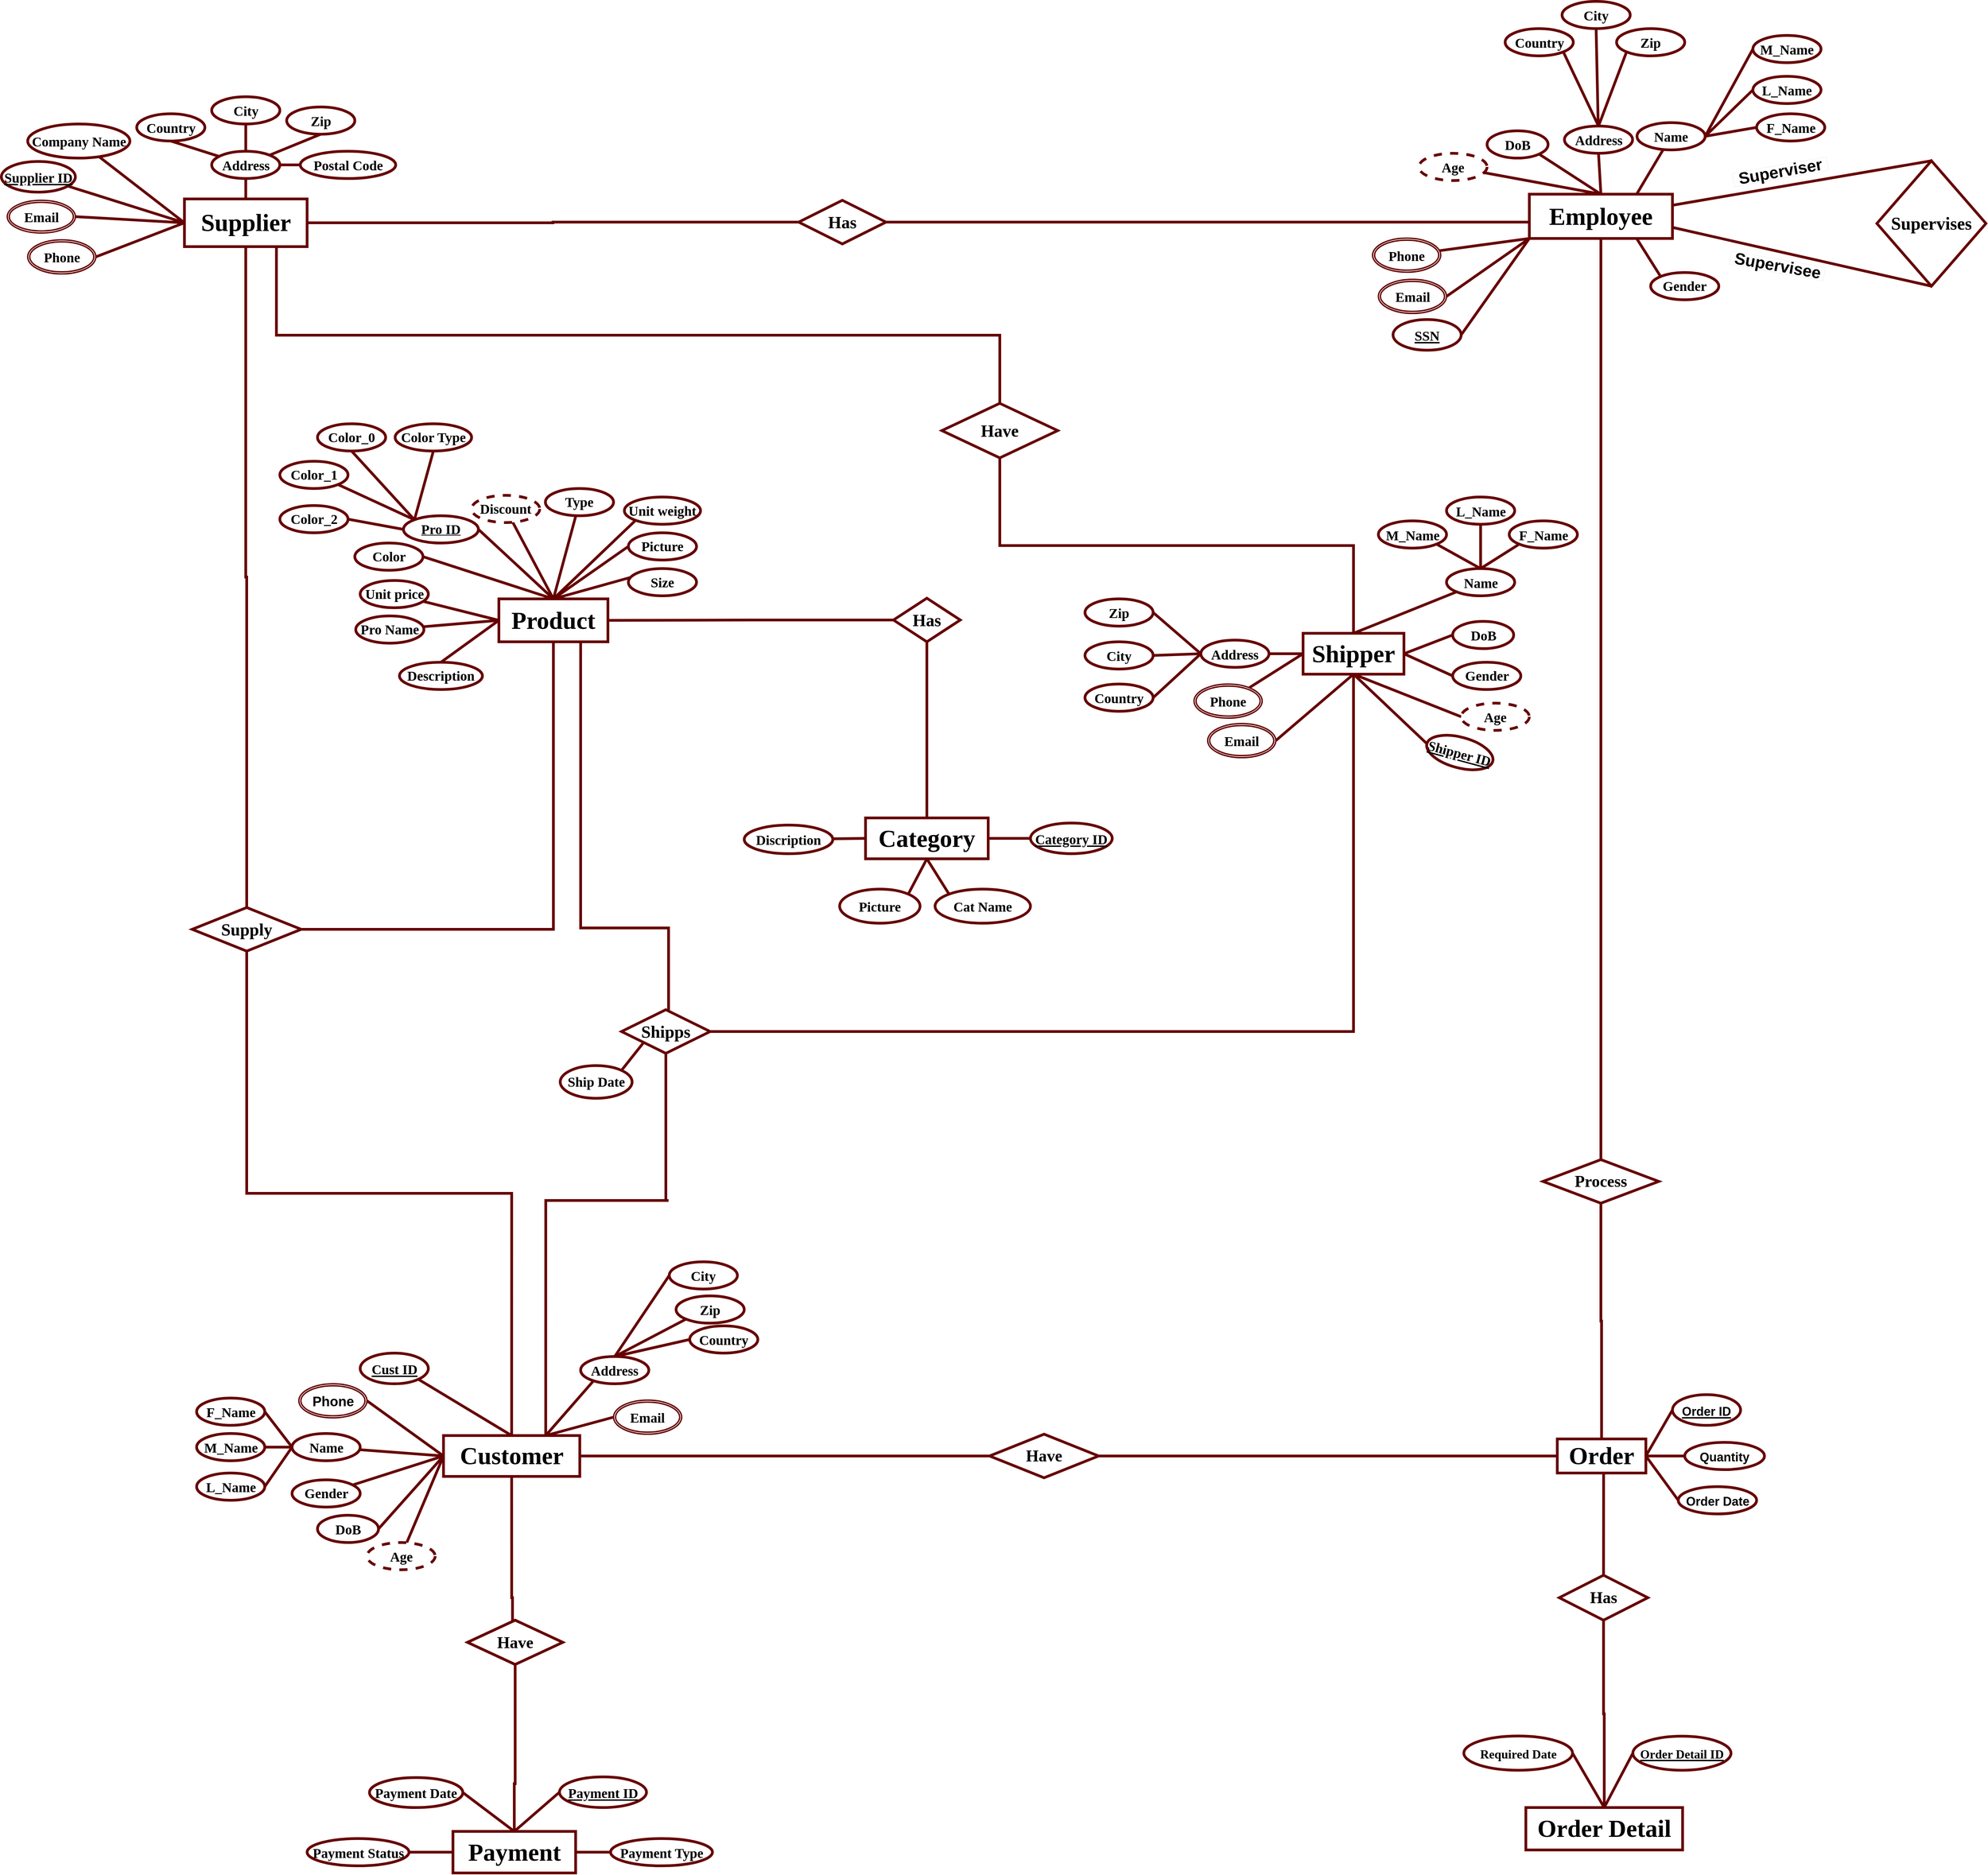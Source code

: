 <mxfile version="19.0.3" type="device" pages="3"><diagram name="Initial ER-Diagram" id="LtiPPKmfmcIGZghaIZyQ"><mxGraphModel dx="5170" dy="3488" grid="1" gridSize="10" guides="1" tooltips="1" connect="1" arrows="1" fold="1" page="1" pageScale="1" pageWidth="850" pageHeight="1100" math="0" shadow="0"><root><mxCell id="nEWlULEolv9-B8Pz83Fd-0"/><mxCell id="nEWlULEolv9-B8Pz83Fd-1" parent="nEWlULEolv9-B8Pz83Fd-0"/><mxCell id="U5Q_h2HoJVjy30Q3VuiX-0" value="&lt;font face=&quot;Times New Roman&quot; style=&quot;font-size: 36px;&quot;&gt;&lt;b&gt;Customer&lt;/b&gt;&lt;/font&gt;" style="whiteSpace=wrap;html=1;align=center;strokeWidth=4;strokeColor=#660000;" parent="nEWlULEolv9-B8Pz83Fd-1" vertex="1"><mxGeometry x="258.75" y="1235" width="200" height="60" as="geometry"/></mxCell><mxCell id="U5Q_h2HoJVjy30Q3VuiX-1" style="edgeStyle=orthogonalEdgeStyle;rounded=0;orthogonalLoop=1;jettySize=auto;html=1;entryX=0.5;entryY=1;entryDx=0;entryDy=0;fontSize=36;endArrow=none;endFill=0;strokeWidth=4;strokeColor=#660000;" parent="nEWlULEolv9-B8Pz83Fd-1" source="U5Q_h2HoJVjy30Q3VuiX-2" target="U5Q_h2HoJVjy30Q3VuiX-14" edge="1"><mxGeometry relative="1" as="geometry"/></mxCell><mxCell id="U5Q_h2HoJVjy30Q3VuiX-2" value="&lt;font face=&quot;Times New Roman&quot; style=&quot;font-size: 36px;&quot;&gt;&lt;b&gt;Order Detail&lt;/b&gt;&lt;/font&gt;" style="whiteSpace=wrap;html=1;align=center;strokeWidth=4;strokeColor=#660000;" parent="nEWlULEolv9-B8Pz83Fd-1" vertex="1"><mxGeometry x="1846.88" y="1781" width="230" height="62.25" as="geometry"/></mxCell><mxCell id="U5Q_h2HoJVjy30Q3VuiX-3" style="edgeStyle=orthogonalEdgeStyle;rounded=0;orthogonalLoop=1;jettySize=auto;html=1;entryX=0.5;entryY=0;entryDx=0;entryDy=0;fontSize=36;endArrow=none;endFill=0;strokeWidth=4;strokeColor=#660000;" parent="nEWlULEolv9-B8Pz83Fd-1" source="U5Q_h2HoJVjy30Q3VuiX-4" target="U5Q_h2HoJVjy30Q3VuiX-14" edge="1"><mxGeometry relative="1" as="geometry"><Array as="points"><mxPoint x="1961" y="1320"/><mxPoint x="1961" y="1320"/></Array></mxGeometry></mxCell><mxCell id="U5Q_h2HoJVjy30Q3VuiX-4" value="&lt;font face=&quot;Times New Roman&quot; style=&quot;font-size: 36px;&quot;&gt;&lt;b style=&quot;&quot;&gt;Order&lt;/b&gt;&lt;/font&gt;" style="whiteSpace=wrap;html=1;align=center;strokeWidth=4;strokeColor=#660000;" parent="nEWlULEolv9-B8Pz83Fd-1" vertex="1"><mxGeometry x="1893" y="1240" width="130" height="50" as="geometry"/></mxCell><mxCell id="U5Q_h2HoJVjy30Q3VuiX-5" style="edgeStyle=orthogonalEdgeStyle;rounded=0;orthogonalLoop=1;jettySize=auto;html=1;entryX=1;entryY=0.5;entryDx=0;entryDy=0;fontSize=36;endArrow=none;endFill=0;exitX=0.5;exitY=1;exitDx=0;exitDy=0;strokeWidth=4;strokeColor=#660000;" parent="nEWlULEolv9-B8Pz83Fd-1" source="U5Q_h2HoJVjy30Q3VuiX-7" target="U5Q_h2HoJVjy30Q3VuiX-186" edge="1"><mxGeometry relative="1" as="geometry"/></mxCell><mxCell id="U5Q_h2HoJVjy30Q3VuiX-6" style="edgeStyle=orthogonalEdgeStyle;rounded=0;orthogonalLoop=1;jettySize=auto;html=1;fontSize=36;endArrow=none;endFill=0;exitX=0.75;exitY=1;exitDx=0;exitDy=0;strokeWidth=4;strokeColor=#660000;" parent="nEWlULEolv9-B8Pz83Fd-1" source="U5Q_h2HoJVjy30Q3VuiX-7" target="U5Q_h2HoJVjy30Q3VuiX-184" edge="1"><mxGeometry relative="1" as="geometry"><Array as="points"><mxPoint x="460" y="490"/><mxPoint x="589" y="490"/></Array></mxGeometry></mxCell><mxCell id="U5Q_h2HoJVjy30Q3VuiX-7" value="&lt;font size=&quot;1&quot; face=&quot;Times New Roman&quot; style=&quot;&quot;&gt;&lt;b style=&quot;font-size: 36px;&quot;&gt;Product&lt;/b&gt;&lt;/font&gt;" style="whiteSpace=wrap;html=1;align=center;strokeWidth=4;strokeColor=#660000;" parent="nEWlULEolv9-B8Pz83Fd-1" vertex="1"><mxGeometry x="340" y="7" width="160" height="63" as="geometry"/></mxCell><mxCell id="U5Q_h2HoJVjy30Q3VuiX-8" style="edgeStyle=orthogonalEdgeStyle;rounded=0;orthogonalLoop=1;jettySize=auto;html=1;entryX=0.5;entryY=0;entryDx=0;entryDy=0;fontSize=36;endArrow=none;endFill=0;strokeWidth=4;strokeColor=#660000;" parent="nEWlULEolv9-B8Pz83Fd-1" source="U5Q_h2HoJVjy30Q3VuiX-9" target="U5Q_h2HoJVjy30Q3VuiX-186" edge="1"><mxGeometry relative="1" as="geometry"/></mxCell><mxCell id="U5Q_h2HoJVjy30Q3VuiX-9" value="&lt;font face=&quot;Times New Roman&quot; style=&quot;font-size: 36px;&quot;&gt;&lt;b&gt;Supplier&lt;/b&gt;&lt;/font&gt;" style="whiteSpace=wrap;html=1;align=center;strokeWidth=4;strokeColor=#660000;" parent="nEWlULEolv9-B8Pz83Fd-1" vertex="1"><mxGeometry x="-121.37" y="-580" width="180" height="70" as="geometry"/></mxCell><mxCell id="U5Q_h2HoJVjy30Q3VuiX-10" value="&lt;font face=&quot;Times New Roman&quot; style=&quot;font-size: 36px;&quot;&gt;&lt;b&gt;Payment&lt;/b&gt;&lt;/font&gt;" style="whiteSpace=wrap;html=1;align=center;strokeWidth=4;strokeColor=#660000;" parent="nEWlULEolv9-B8Pz83Fd-1" vertex="1"><mxGeometry x="272.63" y="1816" width="180" height="61" as="geometry"/></mxCell><mxCell id="U5Q_h2HoJVjy30Q3VuiX-11" style="edgeStyle=orthogonalEdgeStyle;rounded=0;orthogonalLoop=1;jettySize=auto;html=1;entryX=0.5;entryY=1;entryDx=0;entryDy=0;fontSize=36;endArrow=none;endFill=0;strokeWidth=4;strokeColor=#660000;" parent="nEWlULEolv9-B8Pz83Fd-1" source="U5Q_h2HoJVjy30Q3VuiX-13" target="U5Q_h2HoJVjy30Q3VuiX-0" edge="1"><mxGeometry relative="1" as="geometry"><Array as="points"><mxPoint x="360" y="1473"/><mxPoint x="359" y="1473"/></Array></mxGeometry></mxCell><mxCell id="U5Q_h2HoJVjy30Q3VuiX-12" style="edgeStyle=orthogonalEdgeStyle;rounded=0;orthogonalLoop=1;jettySize=auto;html=1;fontSize=36;endArrow=none;endFill=0;strokeWidth=4;entryX=0.5;entryY=1;entryDx=0;entryDy=0;exitX=0.5;exitY=0;exitDx=0;exitDy=0;strokeColor=#660000;" parent="nEWlULEolv9-B8Pz83Fd-1" source="U5Q_h2HoJVjy30Q3VuiX-10" target="U5Q_h2HoJVjy30Q3VuiX-13" edge="1"><mxGeometry relative="1" as="geometry"><Array as="points"><mxPoint x="363.88" y="1746"/></Array><mxPoint x="413.88" y="1596" as="sourcePoint"/><mxPoint x="363.88" y="1716" as="targetPoint"/></mxGeometry></mxCell><mxCell id="U5Q_h2HoJVjy30Q3VuiX-13" value="&lt;b&gt;&lt;font face=&quot;Times New Roman&quot; style=&quot;font-size: 24px;&quot;&gt;Have&lt;/font&gt;&lt;/b&gt;" style="shape=rhombus;perimeter=rhombusPerimeter;whiteSpace=wrap;html=1;align=center;fontSize=18;strokeWidth=4;strokeColor=#660000;" parent="nEWlULEolv9-B8Pz83Fd-1" vertex="1"><mxGeometry x="293.88" y="1506" width="140" height="65" as="geometry"/></mxCell><mxCell id="U5Q_h2HoJVjy30Q3VuiX-14" value="&lt;b&gt;&lt;font face=&quot;Times New Roman&quot; style=&quot;font-size: 24px;&quot;&gt;Has&lt;/font&gt;&lt;/b&gt;" style="shape=rhombus;perimeter=rhombusPerimeter;whiteSpace=wrap;html=1;align=center;fontSize=18;strokeWidth=4;strokeColor=#660000;" parent="nEWlULEolv9-B8Pz83Fd-1" vertex="1"><mxGeometry x="1895.88" y="1440" width="130" height="66" as="geometry"/></mxCell><mxCell id="U5Q_h2HoJVjy30Q3VuiX-15" style="edgeStyle=orthogonalEdgeStyle;rounded=0;orthogonalLoop=1;jettySize=auto;html=1;entryX=0.5;entryY=0;entryDx=0;entryDy=0;fontSize=36;endArrow=none;endFill=0;strokeWidth=4;strokeColor=#660000;" parent="nEWlULEolv9-B8Pz83Fd-1" source="U5Q_h2HoJVjy30Q3VuiX-16" target="U5Q_h2HoJVjy30Q3VuiX-4" edge="1"><mxGeometry relative="1" as="geometry"/></mxCell><mxCell id="U5Q_h2HoJVjy30Q3VuiX-16" value="&lt;font face=&quot;Times New Roman&quot; style=&quot;font-size: 24px;&quot;&gt;&lt;b style=&quot;&quot;&gt;Process&lt;/b&gt;&lt;/font&gt;" style="rhombus;whiteSpace=wrap;html=1;strokeWidth=4;strokeColor=#660000;" parent="nEWlULEolv9-B8Pz83Fd-1" vertex="1"><mxGeometry x="1872" y="830" width="170" height="64" as="geometry"/></mxCell><mxCell id="U5Q_h2HoJVjy30Q3VuiX-17" style="edgeStyle=none;rounded=0;orthogonalLoop=1;jettySize=auto;html=1;entryX=0.5;entryY=1;entryDx=0;entryDy=0;fontSize=18;endArrow=none;endFill=0;strokeWidth=4;exitX=0.5;exitY=0;exitDx=0;exitDy=0;strokeColor=#660000;" parent="nEWlULEolv9-B8Pz83Fd-1" source="U5Q_h2HoJVjy30Q3VuiX-20" target="U5Q_h2HoJVjy30Q3VuiX-40" edge="1"><mxGeometry relative="1" as="geometry"/></mxCell><mxCell id="U5Q_h2HoJVjy30Q3VuiX-18" style="edgeStyle=none;rounded=0;orthogonalLoop=1;jettySize=auto;html=1;entryX=1;entryY=1;entryDx=0;entryDy=0;fontSize=18;endArrow=none;endFill=0;strokeWidth=4;exitX=0.5;exitY=0;exitDx=0;exitDy=0;strokeColor=#660000;" parent="nEWlULEolv9-B8Pz83Fd-1" source="U5Q_h2HoJVjy30Q3VuiX-20" target="U5Q_h2HoJVjy30Q3VuiX-46" edge="1"><mxGeometry relative="1" as="geometry"/></mxCell><mxCell id="U5Q_h2HoJVjy30Q3VuiX-19" style="edgeStyle=orthogonalEdgeStyle;rounded=0;orthogonalLoop=1;jettySize=auto;html=1;entryX=0.5;entryY=0;entryDx=0;entryDy=0;fontSize=36;endArrow=none;endFill=0;strokeWidth=4;strokeColor=#660000;" parent="nEWlULEolv9-B8Pz83Fd-1" source="U5Q_h2HoJVjy30Q3VuiX-20" target="U5Q_h2HoJVjy30Q3VuiX-16" edge="1"><mxGeometry relative="1" as="geometry"/></mxCell><mxCell id="U5Q_h2HoJVjy30Q3VuiX-20" value="&lt;font face=&quot;Times New Roman&quot; style=&quot;font-size: 36px;&quot;&gt;&lt;b&gt;Employee&lt;/b&gt;&lt;/font&gt;" style="whiteSpace=wrap;html=1;align=center;strokeWidth=4;perimeterSpacing=0;strokeColor=#660000;" parent="nEWlULEolv9-B8Pz83Fd-1" vertex="1"><mxGeometry x="1852" y="-587" width="210" height="65" as="geometry"/></mxCell><mxCell id="U5Q_h2HoJVjy30Q3VuiX-21" style="edgeStyle=none;rounded=0;orthogonalLoop=1;jettySize=auto;html=1;entryX=0.5;entryY=0;entryDx=0;entryDy=0;fontSize=18;endArrow=none;endFill=0;strokeWidth=4;strokeColor=#660000;" parent="nEWlULEolv9-B8Pz83Fd-1" source="U5Q_h2HoJVjy30Q3VuiX-22" target="U5Q_h2HoJVjy30Q3VuiX-20" edge="1"><mxGeometry relative="1" as="geometry"/></mxCell><mxCell id="U5Q_h2HoJVjy30Q3VuiX-22" value="&lt;font size=&quot;1&quot; face=&quot;Times New Roman&quot; style=&quot;&quot;&gt;&lt;b style=&quot;font-size: 20px;&quot;&gt;Age&lt;/b&gt;&lt;/font&gt;" style="ellipse;whiteSpace=wrap;html=1;align=center;dashed=1;fontSize=24;strokeWidth=4;strokeColor=#660000;" parent="nEWlULEolv9-B8Pz83Fd-1" vertex="1"><mxGeometry x="1690" y="-647" width="100" height="40" as="geometry"/></mxCell><mxCell id="U5Q_h2HoJVjy30Q3VuiX-23" style="edgeStyle=none;rounded=0;orthogonalLoop=1;jettySize=auto;html=1;entryX=0;entryY=1;entryDx=0;entryDy=0;fontSize=18;endArrow=none;endFill=0;strokeWidth=4;strokeColor=#660000;" parent="nEWlULEolv9-B8Pz83Fd-1" source="U5Q_h2HoJVjy30Q3VuiX-24" target="U5Q_h2HoJVjy30Q3VuiX-20" edge="1"><mxGeometry relative="1" as="geometry"/></mxCell><mxCell id="U5Q_h2HoJVjy30Q3VuiX-24" value="&lt;font size=&quot;1&quot; face=&quot;Times New Roman&quot; style=&quot;&quot;&gt;&lt;b style=&quot;font-size: 20px;&quot;&gt;Phone&lt;/b&gt;&lt;/font&gt;" style="ellipse;shape=doubleEllipse;margin=3;whiteSpace=wrap;html=1;align=center;fontSize=24;strokeWidth=2;strokeColor=#660000;" parent="nEWlULEolv9-B8Pz83Fd-1" vertex="1"><mxGeometry x="1622" y="-522.5" width="100" height="50" as="geometry"/></mxCell><mxCell id="U5Q_h2HoJVjy30Q3VuiX-25" style="edgeStyle=none;rounded=0;orthogonalLoop=1;jettySize=auto;html=1;entryX=0;entryY=1;entryDx=0;entryDy=0;fontSize=18;endArrow=none;endFill=0;strokeWidth=4;exitX=1;exitY=0.5;exitDx=0;exitDy=0;strokeColor=#660000;" parent="nEWlULEolv9-B8Pz83Fd-1" source="U5Q_h2HoJVjy30Q3VuiX-26" target="U5Q_h2HoJVjy30Q3VuiX-20" edge="1"><mxGeometry relative="1" as="geometry"/></mxCell><mxCell id="U5Q_h2HoJVjy30Q3VuiX-26" value="&lt;font size=&quot;1&quot; face=&quot;Times New Roman&quot; style=&quot;&quot;&gt;&lt;b style=&quot;font-size: 20px;&quot;&gt;Email&lt;/b&gt;&lt;/font&gt;" style="ellipse;shape=doubleEllipse;margin=3;whiteSpace=wrap;html=1;align=center;fontSize=24;strokeWidth=2;strokeColor=#660000;" parent="nEWlULEolv9-B8Pz83Fd-1" vertex="1"><mxGeometry x="1630.5" y="-462" width="100" height="50" as="geometry"/></mxCell><mxCell id="U5Q_h2HoJVjy30Q3VuiX-27" style="edgeStyle=none;rounded=0;orthogonalLoop=1;jettySize=auto;html=1;fontSize=18;endArrow=none;endFill=0;strokeWidth=4;entryX=0;entryY=1;entryDx=0;entryDy=0;exitX=1;exitY=0.5;exitDx=0;exitDy=0;strokeColor=#660000;" parent="nEWlULEolv9-B8Pz83Fd-1" source="U5Q_h2HoJVjy30Q3VuiX-28" target="U5Q_h2HoJVjy30Q3VuiX-20" edge="1"><mxGeometry relative="1" as="geometry"><mxPoint x="1898.5" y="-587" as="targetPoint"/></mxGeometry></mxCell><mxCell id="U5Q_h2HoJVjy30Q3VuiX-28" value="&lt;font size=&quot;1&quot; face=&quot;Times New Roman&quot; style=&quot;&quot;&gt;&lt;b style=&quot;font-size: 20px;&quot;&gt;SSN&lt;/b&gt;&lt;/font&gt;" style="ellipse;whiteSpace=wrap;html=1;align=center;fontStyle=4;fontSize=24;strokeWidth=4;strokeColor=#660000;" parent="nEWlULEolv9-B8Pz83Fd-1" vertex="1"><mxGeometry x="1652" y="-403" width="100" height="45" as="geometry"/></mxCell><mxCell id="U5Q_h2HoJVjy30Q3VuiX-31" style="rounded=0;orthogonalLoop=1;jettySize=auto;html=1;entryX=0;entryY=0.5;entryDx=0;entryDy=0;fontSize=18;endArrow=none;endFill=0;strokeWidth=4;exitX=1;exitY=0.5;exitDx=0;exitDy=0;strokeColor=#660000;" parent="nEWlULEolv9-B8Pz83Fd-1" source="U5Q_h2HoJVjy30Q3VuiX-48" target="U5Q_h2HoJVjy30Q3VuiX-36" edge="1"><mxGeometry relative="1" as="geometry"/></mxCell><mxCell id="U5Q_h2HoJVjy30Q3VuiX-32" style="edgeStyle=none;rounded=0;orthogonalLoop=1;jettySize=auto;html=1;entryX=0;entryY=0.5;entryDx=0;entryDy=0;fontSize=18;endArrow=none;endFill=0;strokeWidth=4;exitX=1;exitY=0.5;exitDx=0;exitDy=0;strokeColor=#660000;" parent="nEWlULEolv9-B8Pz83Fd-1" source="U5Q_h2HoJVjy30Q3VuiX-48" target="U5Q_h2HoJVjy30Q3VuiX-34" edge="1"><mxGeometry relative="1" as="geometry"/></mxCell><mxCell id="U5Q_h2HoJVjy30Q3VuiX-33" style="edgeStyle=none;rounded=0;orthogonalLoop=1;jettySize=auto;html=1;entryX=0;entryY=0.5;entryDx=0;entryDy=0;fontSize=18;endArrow=none;endFill=0;strokeWidth=4;exitX=1;exitY=0.5;exitDx=0;exitDy=0;strokeColor=#660000;" parent="nEWlULEolv9-B8Pz83Fd-1" source="U5Q_h2HoJVjy30Q3VuiX-48" target="U5Q_h2HoJVjy30Q3VuiX-35" edge="1"><mxGeometry relative="1" as="geometry"/></mxCell><mxCell id="U5Q_h2HoJVjy30Q3VuiX-34" value="&lt;font face=&quot;Times New Roman&quot; size=&quot;1&quot; style=&quot;&quot;&gt;&lt;b style=&quot;font-size: 20px;&quot;&gt;M_Name&lt;/b&gt;&lt;/font&gt;" style="ellipse;whiteSpace=wrap;html=1;align=center;fontSize=24;strokeWidth=4;strokeColor=#660000;" parent="nEWlULEolv9-B8Pz83Fd-1" vertex="1"><mxGeometry x="2180" y="-820" width="100" height="40" as="geometry"/></mxCell><mxCell id="U5Q_h2HoJVjy30Q3VuiX-35" value="&lt;font size=&quot;1&quot; face=&quot;Times New Roman&quot; style=&quot;&quot;&gt;&lt;b style=&quot;font-size: 20px;&quot;&gt;F_Name&lt;/b&gt;&lt;/font&gt;" style="ellipse;whiteSpace=wrap;html=1;align=center;fontSize=24;strokeWidth=4;strokeColor=#660000;" parent="nEWlULEolv9-B8Pz83Fd-1" vertex="1"><mxGeometry x="2185.5" y="-705" width="100" height="40" as="geometry"/></mxCell><mxCell id="U5Q_h2HoJVjy30Q3VuiX-36" value="&lt;font size=&quot;1&quot; face=&quot;Times New Roman&quot; style=&quot;&quot;&gt;&lt;b style=&quot;font-size: 20px;&quot;&gt;L_Name&lt;/b&gt;&lt;/font&gt;" style="ellipse;whiteSpace=wrap;html=1;align=center;fontSize=24;strokeWidth=4;strokeColor=#660000;" parent="nEWlULEolv9-B8Pz83Fd-1" vertex="1"><mxGeometry x="2180" y="-760" width="100" height="40" as="geometry"/></mxCell><mxCell id="U5Q_h2HoJVjy30Q3VuiX-37" style="rounded=0;orthogonalLoop=1;jettySize=auto;html=1;entryX=0.5;entryY=1;entryDx=0;entryDy=0;fontSize=18;endArrow=none;endFill=0;strokeWidth=4;strokeColor=#660000;" parent="nEWlULEolv9-B8Pz83Fd-1" source="U5Q_h2HoJVjy30Q3VuiX-40" target="U5Q_h2HoJVjy30Q3VuiX-41" edge="1"><mxGeometry relative="1" as="geometry"/></mxCell><mxCell id="U5Q_h2HoJVjy30Q3VuiX-38" style="edgeStyle=none;rounded=0;orthogonalLoop=1;jettySize=auto;html=1;entryX=0;entryY=1;entryDx=0;entryDy=0;fontSize=18;endArrow=none;endFill=0;strokeWidth=4;exitX=0.5;exitY=0;exitDx=0;exitDy=0;strokeColor=#660000;" parent="nEWlULEolv9-B8Pz83Fd-1" source="U5Q_h2HoJVjy30Q3VuiX-40" target="U5Q_h2HoJVjy30Q3VuiX-43" edge="1"><mxGeometry relative="1" as="geometry"/></mxCell><mxCell id="U5Q_h2HoJVjy30Q3VuiX-39" style="edgeStyle=none;rounded=0;orthogonalLoop=1;jettySize=auto;html=1;entryX=1;entryY=1;entryDx=0;entryDy=0;fontSize=18;endArrow=none;endFill=0;strokeWidth=4;exitX=0.5;exitY=0;exitDx=0;exitDy=0;strokeColor=#660000;" parent="nEWlULEolv9-B8Pz83Fd-1" source="U5Q_h2HoJVjy30Q3VuiX-40" target="U5Q_h2HoJVjy30Q3VuiX-42" edge="1"><mxGeometry relative="1" as="geometry"/></mxCell><mxCell id="U5Q_h2HoJVjy30Q3VuiX-40" value="&lt;font size=&quot;1&quot; face=&quot;Times New Roman&quot; style=&quot;&quot;&gt;&lt;b style=&quot;font-size: 20px;&quot;&gt;Address&lt;/b&gt;&lt;/font&gt;" style="ellipse;whiteSpace=wrap;html=1;align=center;fontSize=24;strokeWidth=4;strokeColor=#660000;" parent="nEWlULEolv9-B8Pz83Fd-1" vertex="1"><mxGeometry x="1903.5" y="-687" width="100" height="40" as="geometry"/></mxCell><mxCell id="U5Q_h2HoJVjy30Q3VuiX-41" value="&lt;font size=&quot;1&quot; face=&quot;Times New Roman&quot; style=&quot;&quot;&gt;&lt;b style=&quot;font-size: 20px;&quot;&gt;City&lt;/b&gt;&lt;/font&gt;" style="ellipse;whiteSpace=wrap;html=1;align=center;fontSize=24;strokeWidth=4;strokeColor=#660000;" parent="nEWlULEolv9-B8Pz83Fd-1" vertex="1"><mxGeometry x="1900" y="-870" width="100" height="40" as="geometry"/></mxCell><mxCell id="U5Q_h2HoJVjy30Q3VuiX-42" value="&lt;font size=&quot;1&quot; face=&quot;Times New Roman&quot; style=&quot;&quot;&gt;&lt;b style=&quot;font-size: 20px;&quot;&gt;Country&lt;/b&gt;&lt;/font&gt;" style="ellipse;whiteSpace=wrap;html=1;align=center;fontSize=24;strokeWidth=4;strokeColor=#660000;" parent="nEWlULEolv9-B8Pz83Fd-1" vertex="1"><mxGeometry x="1816.5" y="-830" width="100" height="40" as="geometry"/></mxCell><mxCell id="U5Q_h2HoJVjy30Q3VuiX-43" value="&lt;font size=&quot;1&quot; face=&quot;Times New Roman&quot; style=&quot;&quot;&gt;&lt;b style=&quot;font-size: 20px;&quot;&gt;Zip&lt;/b&gt;&lt;/font&gt;" style="ellipse;whiteSpace=wrap;html=1;align=center;fontSize=24;strokeWidth=4;strokeColor=#660000;" parent="nEWlULEolv9-B8Pz83Fd-1" vertex="1"><mxGeometry x="1980" y="-830" width="100" height="40" as="geometry"/></mxCell><mxCell id="U5Q_h2HoJVjy30Q3VuiX-44" style="edgeStyle=none;rounded=0;orthogonalLoop=1;jettySize=auto;html=1;entryX=0.75;entryY=1;entryDx=0;entryDy=0;fontSize=18;endArrow=none;endFill=0;strokeWidth=4;exitX=0;exitY=0;exitDx=0;exitDy=0;strokeColor=#660000;" parent="nEWlULEolv9-B8Pz83Fd-1" source="U5Q_h2HoJVjy30Q3VuiX-45" target="U5Q_h2HoJVjy30Q3VuiX-20" edge="1"><mxGeometry relative="1" as="geometry"/></mxCell><mxCell id="U5Q_h2HoJVjy30Q3VuiX-45" value="&lt;b&gt;&lt;font style=&quot;font-size: 20px;&quot; face=&quot;Times New Roman&quot;&gt;Gender&lt;/font&gt;&lt;/b&gt;" style="ellipse;whiteSpace=wrap;html=1;align=center;fontSize=18;strokeWidth=4;strokeColor=#660000;" parent="nEWlULEolv9-B8Pz83Fd-1" vertex="1"><mxGeometry x="2030" y="-472" width="100" height="40" as="geometry"/></mxCell><mxCell id="U5Q_h2HoJVjy30Q3VuiX-46" value="&lt;font size=&quot;1&quot; face=&quot;Times New Roman&quot; style=&quot;&quot;&gt;&lt;b style=&quot;font-size: 20px;&quot;&gt;DoB&lt;/b&gt;&lt;/font&gt;" style="ellipse;whiteSpace=wrap;html=1;align=center;fontSize=24;strokeWidth=4;strokeColor=#660000;" parent="nEWlULEolv9-B8Pz83Fd-1" vertex="1"><mxGeometry x="1790" y="-680" width="89.5" height="40" as="geometry"/></mxCell><mxCell id="U5Q_h2HoJVjy30Q3VuiX-47" style="edgeStyle=none;rounded=0;orthogonalLoop=1;jettySize=auto;html=1;entryX=0.75;entryY=0;entryDx=0;entryDy=0;fontSize=18;endArrow=none;endFill=0;strokeWidth=4;strokeColor=#660000;" parent="nEWlULEolv9-B8Pz83Fd-1" source="U5Q_h2HoJVjy30Q3VuiX-48" target="U5Q_h2HoJVjy30Q3VuiX-20" edge="1"><mxGeometry relative="1" as="geometry"/></mxCell><mxCell id="U5Q_h2HoJVjy30Q3VuiX-48" value="&lt;font size=&quot;1&quot; face=&quot;Times New Roman&quot; style=&quot;&quot;&gt;&lt;b style=&quot;font-size: 20px;&quot;&gt;Name&lt;/b&gt;&lt;/font&gt;" style="ellipse;whiteSpace=wrap;html=1;align=center;fontSize=24;strokeWidth=4;strokeColor=#660000;" parent="nEWlULEolv9-B8Pz83Fd-1" vertex="1"><mxGeometry x="2010" y="-692" width="100" height="40" as="geometry"/></mxCell><mxCell id="U5Q_h2HoJVjy30Q3VuiX-49" value="&lt;font face=&quot;Times New Roman&quot; style=&quot;font-size: 36px;&quot;&gt;&lt;b style=&quot;&quot;&gt;Category&lt;/b&gt;&lt;/font&gt;" style="whiteSpace=wrap;html=1;align=center;strokeWidth=4;perimeterSpacing=0;strokeColor=#660000;" parent="nEWlULEolv9-B8Pz83Fd-1" vertex="1"><mxGeometry x="878" y="328.5" width="180" height="60" as="geometry"/></mxCell><mxCell id="U5Q_h2HoJVjy30Q3VuiX-50" style="edgeStyle=none;rounded=0;orthogonalLoop=1;jettySize=auto;html=1;fontSize=18;endArrow=none;endFill=0;strokeWidth=4;entryX=1;entryY=0.5;entryDx=0;entryDy=0;strokeColor=#660000;" parent="nEWlULEolv9-B8Pz83Fd-1" source="U5Q_h2HoJVjy30Q3VuiX-51" target="U5Q_h2HoJVjy30Q3VuiX-49" edge="1"><mxGeometry relative="1" as="geometry"><mxPoint x="920" y="335" as="targetPoint"/></mxGeometry></mxCell><mxCell id="U5Q_h2HoJVjy30Q3VuiX-51" value="&lt;font size=&quot;1&quot; face=&quot;Times New Roman&quot; style=&quot;&quot;&gt;&lt;b style=&quot;font-size: 20px;&quot;&gt;Category ID&lt;/b&gt;&lt;/font&gt;" style="ellipse;whiteSpace=wrap;html=1;align=center;fontStyle=4;fontSize=24;strokeWidth=4;strokeColor=#660000;" parent="nEWlULEolv9-B8Pz83Fd-1" vertex="1"><mxGeometry x="1120" y="336" width="120" height="45" as="geometry"/></mxCell><mxCell id="U5Q_h2HoJVjy30Q3VuiX-52" style="edgeStyle=none;rounded=0;orthogonalLoop=1;jettySize=auto;html=1;entryX=0.5;entryY=1;entryDx=0;entryDy=0;fontSize=18;endArrow=none;endFill=0;strokeWidth=4;exitX=0;exitY=0;exitDx=0;exitDy=0;strokeColor=#660000;" parent="nEWlULEolv9-B8Pz83Fd-1" source="U5Q_h2HoJVjy30Q3VuiX-53" target="U5Q_h2HoJVjy30Q3VuiX-49" edge="1"><mxGeometry relative="1" as="geometry"/></mxCell><mxCell id="U5Q_h2HoJVjy30Q3VuiX-53" value="&lt;font size=&quot;1&quot; face=&quot;Times New Roman&quot; style=&quot;&quot;&gt;&lt;b style=&quot;font-size: 20px;&quot;&gt;Cat Name&lt;/b&gt;&lt;/font&gt;" style="ellipse;whiteSpace=wrap;html=1;align=center;fontSize=24;strokeWidth=4;strokeColor=#660000;" parent="nEWlULEolv9-B8Pz83Fd-1" vertex="1"><mxGeometry x="980" y="433" width="140" height="50" as="geometry"/></mxCell><mxCell id="U5Q_h2HoJVjy30Q3VuiX-54" style="edgeStyle=none;rounded=0;orthogonalLoop=1;jettySize=auto;html=1;entryX=0.5;entryY=1;entryDx=0;entryDy=0;fontSize=18;endArrow=none;endFill=0;strokeWidth=4;exitX=1;exitY=0;exitDx=0;exitDy=0;strokeColor=#660000;" parent="nEWlULEolv9-B8Pz83Fd-1" source="U5Q_h2HoJVjy30Q3VuiX-55" target="U5Q_h2HoJVjy30Q3VuiX-49" edge="1"><mxGeometry relative="1" as="geometry"/></mxCell><mxCell id="U5Q_h2HoJVjy30Q3VuiX-55" value="&lt;font size=&quot;1&quot; face=&quot;Times New Roman&quot; style=&quot;&quot;&gt;&lt;b style=&quot;font-size: 20px;&quot;&gt;Picture&lt;/b&gt;&lt;/font&gt;" style="ellipse;whiteSpace=wrap;html=1;align=center;fontSize=24;strokeWidth=4;strokeColor=#660000;" parent="nEWlULEolv9-B8Pz83Fd-1" vertex="1"><mxGeometry x="840" y="433" width="118" height="50" as="geometry"/></mxCell><mxCell id="U5Q_h2HoJVjy30Q3VuiX-56" style="rounded=0;orthogonalLoop=1;jettySize=auto;html=1;entryX=0;entryY=0.5;entryDx=0;entryDy=0;fontSize=18;endArrow=none;endFill=0;strokeWidth=4;strokeColor=#660000;" parent="nEWlULEolv9-B8Pz83Fd-1" source="U5Q_h2HoJVjy30Q3VuiX-57" target="U5Q_h2HoJVjy30Q3VuiX-49" edge="1"><mxGeometry relative="1" as="geometry"/></mxCell><mxCell id="U5Q_h2HoJVjy30Q3VuiX-57" value="&lt;font size=&quot;1&quot; face=&quot;Times New Roman&quot; style=&quot;&quot;&gt;&lt;b style=&quot;font-size: 20px;&quot;&gt;Discription&lt;/b&gt;&lt;/font&gt;" style="ellipse;whiteSpace=wrap;html=1;align=center;fontSize=24;strokeWidth=4;strokeColor=#660000;" parent="nEWlULEolv9-B8Pz83Fd-1" vertex="1"><mxGeometry x="700" y="339" width="130" height="42" as="geometry"/></mxCell><mxCell id="U5Q_h2HoJVjy30Q3VuiX-58" style="edgeStyle=none;rounded=0;orthogonalLoop=1;jettySize=auto;html=1;entryX=0.5;entryY=0;entryDx=0;entryDy=0;fontSize=18;endArrow=none;endFill=0;strokeWidth=4;exitX=0.5;exitY=0;exitDx=0;exitDy=0;strokeColor=#660000;" parent="nEWlULEolv9-B8Pz83Fd-1" source="U5Q_h2HoJVjy30Q3VuiX-7" target="U5Q_h2HoJVjy30Q3VuiX-79" edge="1"><mxGeometry relative="1" as="geometry"/></mxCell><mxCell id="U5Q_h2HoJVjy30Q3VuiX-59" style="edgeStyle=none;rounded=0;orthogonalLoop=1;jettySize=auto;html=1;fontSize=18;endArrow=none;endFill=0;strokeWidth=4;entryX=0;entryY=0.5;entryDx=0;entryDy=0;strokeColor=#660000;" parent="nEWlULEolv9-B8Pz83Fd-1" source="U5Q_h2HoJVjy30Q3VuiX-60" target="U5Q_h2HoJVjy30Q3VuiX-7" edge="1"><mxGeometry relative="1" as="geometry"><mxPoint x="-230" y="-280" as="targetPoint"/></mxGeometry></mxCell><mxCell id="U5Q_h2HoJVjy30Q3VuiX-60" value="&lt;b&gt;&lt;font style=&quot;font-size: 20px;&quot; face=&quot;Times New Roman&quot;&gt;Pro Name&lt;/font&gt;&lt;/b&gt;" style="ellipse;whiteSpace=wrap;html=1;align=center;fontSize=18;strokeWidth=4;strokeColor=#660000;" parent="nEWlULEolv9-B8Pz83Fd-1" vertex="1"><mxGeometry x="130" y="32" width="100" height="40" as="geometry"/></mxCell><mxCell id="U5Q_h2HoJVjy30Q3VuiX-61" style="edgeStyle=none;rounded=0;orthogonalLoop=1;jettySize=auto;html=1;entryX=0.5;entryY=0;entryDx=0;entryDy=0;fontSize=18;endArrow=none;endFill=0;strokeWidth=4;exitX=1;exitY=0.5;exitDx=0;exitDy=0;strokeColor=#660000;" parent="nEWlULEolv9-B8Pz83Fd-1" source="U5Q_h2HoJVjy30Q3VuiX-62" target="U5Q_h2HoJVjy30Q3VuiX-7" edge="1"><mxGeometry relative="1" as="geometry"/></mxCell><mxCell id="U5Q_h2HoJVjy30Q3VuiX-62" value="&lt;b&gt;&lt;font style=&quot;font-size: 20px;&quot; face=&quot;Times New Roman&quot;&gt;Pro ID&lt;/font&gt;&lt;/b&gt;" style="ellipse;whiteSpace=wrap;html=1;align=center;fontStyle=4;fontSize=18;strokeWidth=4;strokeColor=#660000;" parent="nEWlULEolv9-B8Pz83Fd-1" vertex="1"><mxGeometry x="200" y="-115" width="110" height="40" as="geometry"/></mxCell><mxCell id="U5Q_h2HoJVjy30Q3VuiX-63" style="edgeStyle=none;rounded=0;orthogonalLoop=1;jettySize=auto;html=1;entryX=0;entryY=0.5;entryDx=0;entryDy=0;fontSize=18;endArrow=none;endFill=0;strokeWidth=4;strokeColor=#660000;" parent="nEWlULEolv9-B8Pz83Fd-1" source="U5Q_h2HoJVjy30Q3VuiX-64" target="U5Q_h2HoJVjy30Q3VuiX-7" edge="1"><mxGeometry relative="1" as="geometry"/></mxCell><mxCell id="U5Q_h2HoJVjy30Q3VuiX-64" value="&lt;b&gt;&lt;font style=&quot;font-size: 20px;&quot; face=&quot;Times New Roman&quot;&gt;Unit price&lt;/font&gt;&lt;/b&gt;" style="ellipse;whiteSpace=wrap;html=1;align=center;fontSize=18;strokeWidth=4;strokeColor=#660000;" parent="nEWlULEolv9-B8Pz83Fd-1" vertex="1"><mxGeometry x="136.5" y="-20" width="100" height="40" as="geometry"/></mxCell><mxCell id="U5Q_h2HoJVjy30Q3VuiX-65" style="edgeStyle=none;rounded=0;orthogonalLoop=1;jettySize=auto;html=1;entryX=0.5;entryY=0;entryDx=0;entryDy=0;fontSize=18;endArrow=none;endFill=0;strokeWidth=4;exitX=1;exitY=0.5;exitDx=0;exitDy=0;strokeColor=#660000;" parent="nEWlULEolv9-B8Pz83Fd-1" source="Qma8GZPnTLif_oFqS2XB-37" target="U5Q_h2HoJVjy30Q3VuiX-7" edge="1"><mxGeometry relative="1" as="geometry"><mxPoint x="238.793" y="-39.332" as="sourcePoint"/></mxGeometry></mxCell><mxCell id="U5Q_h2HoJVjy30Q3VuiX-69" style="edgeStyle=none;rounded=0;orthogonalLoop=1;jettySize=auto;html=1;entryX=0;entryY=0.5;entryDx=0;entryDy=0;fontSize=18;endArrow=none;endFill=0;strokeWidth=4;exitX=0.5;exitY=0;exitDx=0;exitDy=0;strokeColor=#660000;" parent="nEWlULEolv9-B8Pz83Fd-1" source="U5Q_h2HoJVjy30Q3VuiX-70" target="U5Q_h2HoJVjy30Q3VuiX-7" edge="1"><mxGeometry relative="1" as="geometry"><mxPoint x="1185" y="562" as="targetPoint"/></mxGeometry></mxCell><mxCell id="U5Q_h2HoJVjy30Q3VuiX-70" value="&lt;b&gt;&lt;font style=&quot;font-size: 20px;&quot; face=&quot;Times New Roman&quot;&gt;Description&lt;/font&gt;&lt;/b&gt;" style="ellipse;whiteSpace=wrap;html=1;align=center;fontSize=18;strokeWidth=4;strokeColor=#660000;" parent="nEWlULEolv9-B8Pz83Fd-1" vertex="1"><mxGeometry x="194.13" y="100" width="121.75" height="40" as="geometry"/></mxCell><mxCell id="U5Q_h2HoJVjy30Q3VuiX-73" style="edgeStyle=none;rounded=0;orthogonalLoop=1;jettySize=auto;html=1;entryX=0.5;entryY=0;entryDx=0;entryDy=0;fontSize=18;endArrow=none;endFill=0;strokeWidth=4;exitX=0;exitY=0.5;exitDx=0;exitDy=0;strokeColor=#660000;" parent="nEWlULEolv9-B8Pz83Fd-1" source="U5Q_h2HoJVjy30Q3VuiX-74" target="U5Q_h2HoJVjy30Q3VuiX-7" edge="1"><mxGeometry relative="1" as="geometry"><mxPoint x="429.5" y="-90" as="targetPoint"/></mxGeometry></mxCell><mxCell id="U5Q_h2HoJVjy30Q3VuiX-74" value="&lt;b&gt;&lt;font style=&quot;font-size: 20px;&quot; face=&quot;Times New Roman&quot;&gt;Picture&lt;/font&gt;&lt;/b&gt;" style="ellipse;whiteSpace=wrap;html=1;align=center;fontSize=18;strokeWidth=4;strokeColor=#660000;" parent="nEWlULEolv9-B8Pz83Fd-1" vertex="1"><mxGeometry x="530" y="-90" width="100" height="40" as="geometry"/></mxCell><mxCell id="U5Q_h2HoJVjy30Q3VuiX-75" style="edgeStyle=none;rounded=0;orthogonalLoop=1;jettySize=auto;html=1;fontSize=18;endArrow=none;endFill=0;strokeWidth=4;entryX=0.5;entryY=0;entryDx=0;entryDy=0;exitX=0;exitY=1;exitDx=0;exitDy=0;strokeColor=#660000;" parent="nEWlULEolv9-B8Pz83Fd-1" source="U5Q_h2HoJVjy30Q3VuiX-76" target="U5Q_h2HoJVjy30Q3VuiX-7" edge="1"><mxGeometry relative="1" as="geometry"><mxPoint x="429.5" y="-90" as="targetPoint"/></mxGeometry></mxCell><mxCell id="U5Q_h2HoJVjy30Q3VuiX-76" value="&lt;b&gt;&lt;font style=&quot;font-size: 20px;&quot; face=&quot;Times New Roman&quot;&gt;Unit weight&lt;/font&gt;&lt;/b&gt;" style="ellipse;whiteSpace=wrap;html=1;align=center;fontSize=18;strokeWidth=4;strokeColor=#660000;" parent="nEWlULEolv9-B8Pz83Fd-1" vertex="1"><mxGeometry x="524.13" y="-142.5" width="111.75" height="40" as="geometry"/></mxCell><mxCell id="U5Q_h2HoJVjy30Q3VuiX-77" style="edgeStyle=none;rounded=0;orthogonalLoop=1;jettySize=auto;html=1;entryX=0.5;entryY=0;entryDx=0;entryDy=0;fontSize=18;endArrow=none;endFill=0;strokeWidth=4;strokeColor=#660000;" parent="nEWlULEolv9-B8Pz83Fd-1" source="U5Q_h2HoJVjy30Q3VuiX-78" target="U5Q_h2HoJVjy30Q3VuiX-7" edge="1"><mxGeometry relative="1" as="geometry"><mxPoint x="429.5" y="-90" as="targetPoint"/></mxGeometry></mxCell><mxCell id="U5Q_h2HoJVjy30Q3VuiX-78" value="&lt;b&gt;&lt;font style=&quot;font-size: 20px;&quot; face=&quot;Times New Roman&quot;&gt;Type&lt;/font&gt;&lt;/b&gt;" style="ellipse;whiteSpace=wrap;html=1;align=center;fontSize=18;strokeWidth=4;strokeColor=#660000;" parent="nEWlULEolv9-B8Pz83Fd-1" vertex="1"><mxGeometry x="408.25" y="-155" width="100" height="40" as="geometry"/></mxCell><mxCell id="U5Q_h2HoJVjy30Q3VuiX-79" value="&lt;b&gt;&lt;font style=&quot;font-size: 20px;&quot; face=&quot;Times New Roman&quot;&gt;Size&lt;/font&gt;&lt;/b&gt;" style="ellipse;whiteSpace=wrap;html=1;align=center;fontSize=18;strokeWidth=4;strokeColor=#660000;" parent="nEWlULEolv9-B8Pz83Fd-1" vertex="1"><mxGeometry x="530" y="-37.5" width="100" height="40" as="geometry"/></mxCell><mxCell id="U5Q_h2HoJVjy30Q3VuiX-80" style="edgeStyle=none;rounded=0;orthogonalLoop=1;jettySize=auto;html=1;fontSize=18;endArrow=none;endFill=0;strokeWidth=4;entryX=0.5;entryY=0;entryDx=0;entryDy=0;strokeColor=#660000;" parent="nEWlULEolv9-B8Pz83Fd-1" source="U5Q_h2HoJVjy30Q3VuiX-81" target="U5Q_h2HoJVjy30Q3VuiX-7" edge="1"><mxGeometry relative="1" as="geometry"><mxPoint x="420" as="targetPoint"/></mxGeometry></mxCell><mxCell id="U5Q_h2HoJVjy30Q3VuiX-81" value="&lt;b&gt;&lt;font style=&quot;font-size: 20px;&quot; face=&quot;Times New Roman&quot;&gt;Discount&lt;/font&gt;&lt;/b&gt;" style="ellipse;whiteSpace=wrap;html=1;align=center;dashed=1;fontSize=18;strokeWidth=4;strokeColor=#660000;" parent="nEWlULEolv9-B8Pz83Fd-1" vertex="1"><mxGeometry x="300" y="-145" width="100" height="40" as="geometry"/></mxCell><mxCell id="U5Q_h2HoJVjy30Q3VuiX-82" style="edgeStyle=none;rounded=0;orthogonalLoop=1;jettySize=auto;html=1;fontSize=18;endArrow=none;endFill=0;strokeWidth=4;exitX=1;exitY=0.5;exitDx=0;exitDy=0;entryX=0;entryY=0.5;entryDx=0;entryDy=0;strokeColor=#660000;" parent="nEWlULEolv9-B8Pz83Fd-1" source="U5Q_h2HoJVjy30Q3VuiX-84" target="U5Q_h2HoJVjy30Q3VuiX-91" edge="1"><mxGeometry relative="1" as="geometry"><mxPoint x="1642" y="157.5" as="targetPoint"/></mxGeometry></mxCell><mxCell id="U5Q_h2HoJVjy30Q3VuiX-83" style="edgeStyle=orthogonalEdgeStyle;rounded=0;orthogonalLoop=1;jettySize=auto;html=1;entryX=1;entryY=0.5;entryDx=0;entryDy=0;fontSize=36;endArrow=none;endFill=0;exitX=0.5;exitY=1;exitDx=0;exitDy=0;strokeWidth=4;strokeColor=#660000;" parent="nEWlULEolv9-B8Pz83Fd-1" source="U5Q_h2HoJVjy30Q3VuiX-84" target="U5Q_h2HoJVjy30Q3VuiX-184" edge="1"><mxGeometry relative="1" as="geometry"/></mxCell><mxCell id="U5Q_h2HoJVjy30Q3VuiX-84" value="&lt;font face=&quot;Times New Roman&quot; style=&quot;font-size: 36px;&quot;&gt;&lt;b style=&quot;&quot;&gt;Shipper&lt;/b&gt;&lt;/font&gt;" style="whiteSpace=wrap;html=1;align=center;strokeWidth=4;perimeterSpacing=0;strokeColor=#660000;" parent="nEWlULEolv9-B8Pz83Fd-1" vertex="1"><mxGeometry x="1520" y="57.5" width="148" height="60" as="geometry"/></mxCell><mxCell id="U5Q_h2HoJVjy30Q3VuiX-85" style="edgeStyle=none;rounded=0;orthogonalLoop=1;jettySize=auto;html=1;entryX=0;entryY=0.5;entryDx=0;entryDy=0;fontSize=18;endArrow=none;endFill=0;strokeWidth=4;strokeColor=#660000;" parent="nEWlULEolv9-B8Pz83Fd-1" source="U5Q_h2HoJVjy30Q3VuiX-86" target="U5Q_h2HoJVjy30Q3VuiX-84" edge="1"><mxGeometry relative="1" as="geometry"/></mxCell><mxCell id="U5Q_h2HoJVjy30Q3VuiX-86" value="&lt;font size=&quot;1&quot; face=&quot;Times New Roman&quot; style=&quot;&quot;&gt;&lt;b style=&quot;font-size: 20px;&quot;&gt;Phone&lt;/b&gt;&lt;/font&gt;" style="ellipse;shape=doubleEllipse;margin=3;whiteSpace=wrap;html=1;align=center;fontSize=24;strokeWidth=2;strokeColor=#660000;" parent="nEWlULEolv9-B8Pz83Fd-1" vertex="1"><mxGeometry x="1360" y="132" width="100" height="50" as="geometry"/></mxCell><mxCell id="U5Q_h2HoJVjy30Q3VuiX-87" style="edgeStyle=none;rounded=0;orthogonalLoop=1;jettySize=auto;html=1;fontSize=18;endArrow=none;endFill=0;strokeWidth=4;entryX=0.5;entryY=1;entryDx=0;entryDy=0;exitX=0;exitY=0.5;exitDx=0;exitDy=0;strokeColor=#660000;" parent="nEWlULEolv9-B8Pz83Fd-1" source="U5Q_h2HoJVjy30Q3VuiX-88" target="U5Q_h2HoJVjy30Q3VuiX-84" edge="1"><mxGeometry relative="1" as="geometry"><mxPoint x="1542" y="57.5" as="targetPoint"/></mxGeometry></mxCell><mxCell id="U5Q_h2HoJVjy30Q3VuiX-88" value="&lt;font size=&quot;1&quot; face=&quot;Times New Roman&quot; style=&quot;&quot;&gt;&lt;b style=&quot;font-size: 20px;&quot;&gt;Shipper ID&lt;/b&gt;&lt;/font&gt;" style="ellipse;whiteSpace=wrap;html=1;align=center;fontStyle=4;fontSize=24;strokeWidth=4;strokeColor=#660000;rotation=15;" parent="nEWlULEolv9-B8Pz83Fd-1" vertex="1"><mxGeometry x="1700" y="210" width="100" height="45" as="geometry"/></mxCell><mxCell id="U5Q_h2HoJVjy30Q3VuiX-91" value="&lt;font size=&quot;1&quot; face=&quot;Times New Roman&quot; style=&quot;&quot;&gt;&lt;b style=&quot;font-size: 20px;&quot;&gt;DoB&lt;/b&gt;&lt;/font&gt;" style="ellipse;whiteSpace=wrap;html=1;align=center;fontSize=24;strokeWidth=4;strokeColor=#660000;" parent="nEWlULEolv9-B8Pz83Fd-1" vertex="1"><mxGeometry x="1739.5" y="40" width="89.5" height="40" as="geometry"/></mxCell><mxCell id="U5Q_h2HoJVjy30Q3VuiX-94" style="edgeStyle=none;rounded=0;orthogonalLoop=1;jettySize=auto;html=1;entryX=0.5;entryY=1;entryDx=0;entryDy=0;fontSize=18;endArrow=none;endFill=0;strokeWidth=4;exitX=0.5;exitY=0;exitDx=0;exitDy=0;strokeColor=#660000;" parent="nEWlULEolv9-B8Pz83Fd-1" source="U5Q_h2HoJVjy30Q3VuiX-9" target="U5Q_h2HoJVjy30Q3VuiX-104" edge="1"><mxGeometry relative="1" as="geometry"><mxPoint x="-21.37" y="-580" as="sourcePoint"/></mxGeometry></mxCell><mxCell id="U5Q_h2HoJVjy30Q3VuiX-95" style="edgeStyle=none;rounded=0;orthogonalLoop=1;jettySize=auto;html=1;entryX=0;entryY=0.5;entryDx=0;entryDy=0;fontSize=18;endArrow=none;endFill=0;strokeWidth=4;exitX=1;exitY=0.5;exitDx=0;exitDy=0;strokeColor=#660000;" parent="nEWlULEolv9-B8Pz83Fd-1" source="U5Q_h2HoJVjy30Q3VuiX-96" target="U5Q_h2HoJVjy30Q3VuiX-9" edge="1"><mxGeometry relative="1" as="geometry"><mxPoint x="-521.37" y="-407.5" as="targetPoint"/><mxPoint x="-251.37" y="-500" as="sourcePoint"/></mxGeometry></mxCell><mxCell id="U5Q_h2HoJVjy30Q3VuiX-96" value="&lt;font face=&quot;Times New Roman&quot; size=&quot;1&quot; style=&quot;&quot;&gt;&lt;b style=&quot;font-size: 20px;&quot;&gt;Phone&lt;/b&gt;&lt;/font&gt;" style="ellipse;shape=doubleEllipse;margin=3;whiteSpace=wrap;html=1;align=center;fontSize=24;strokeWidth=2;strokeColor=#660000;" parent="nEWlULEolv9-B8Pz83Fd-1" vertex="1"><mxGeometry x="-351.37" y="-520" width="100" height="50" as="geometry"/></mxCell><mxCell id="U5Q_h2HoJVjy30Q3VuiX-97" style="edgeStyle=none;rounded=0;orthogonalLoop=1;jettySize=auto;html=1;entryX=0;entryY=0.5;entryDx=0;entryDy=0;fontSize=18;endArrow=none;endFill=0;strokeWidth=4;exitX=0.885;exitY=0.5;exitDx=0;exitDy=0;exitPerimeter=0;strokeColor=#660000;" parent="nEWlULEolv9-B8Pz83Fd-1" source="U5Q_h2HoJVjy30Q3VuiX-98" target="U5Q_h2HoJVjy30Q3VuiX-9" edge="1"><mxGeometry relative="1" as="geometry"><mxPoint x="-521.37" y="-427.5" as="targetPoint"/></mxGeometry></mxCell><mxCell id="U5Q_h2HoJVjy30Q3VuiX-98" value="&lt;font size=&quot;1&quot; face=&quot;Times New Roman&quot; style=&quot;&quot;&gt;&lt;b style=&quot;font-size: 20px;&quot;&gt;Email&lt;/b&gt;&lt;/font&gt;" style="ellipse;shape=doubleEllipse;margin=3;whiteSpace=wrap;html=1;align=center;fontSize=24;strokeWidth=2;perimeterSpacing=15;strokeColor=#660000;" parent="nEWlULEolv9-B8Pz83Fd-1" vertex="1"><mxGeometry x="-381.37" y="-578" width="100" height="48" as="geometry"/></mxCell><mxCell id="U5Q_h2HoJVjy30Q3VuiX-99" style="edgeStyle=none;rounded=0;orthogonalLoop=1;jettySize=auto;html=1;fontSize=18;endArrow=none;endFill=0;strokeWidth=4;entryX=0;entryY=0.5;entryDx=0;entryDy=0;strokeColor=#660000;" parent="nEWlULEolv9-B8Pz83Fd-1" source="U5Q_h2HoJVjy30Q3VuiX-100" target="U5Q_h2HoJVjy30Q3VuiX-9" edge="1"><mxGeometry relative="1" as="geometry"><mxPoint x="-521.37" y="-427.5" as="targetPoint"/></mxGeometry></mxCell><mxCell id="U5Q_h2HoJVjy30Q3VuiX-100" value="&lt;font size=&quot;1&quot; face=&quot;Times New Roman&quot; style=&quot;&quot;&gt;&lt;b style=&quot;font-size: 20px;&quot;&gt;Supplier ID&lt;/b&gt;&lt;/font&gt;" style="ellipse;whiteSpace=wrap;html=1;align=center;fontStyle=4;fontSize=24;strokeWidth=4;strokeColor=#660000;" parent="nEWlULEolv9-B8Pz83Fd-1" vertex="1"><mxGeometry x="-390" y="-635" width="108.63" height="45" as="geometry"/></mxCell><mxCell id="U5Q_h2HoJVjy30Q3VuiX-101" style="rounded=0;orthogonalLoop=1;jettySize=auto;html=1;entryX=0.5;entryY=1;entryDx=0;entryDy=0;fontSize=18;endArrow=none;endFill=0;strokeWidth=4;strokeColor=#660000;" parent="nEWlULEolv9-B8Pz83Fd-1" source="U5Q_h2HoJVjy30Q3VuiX-104" target="U5Q_h2HoJVjy30Q3VuiX-107" edge="1"><mxGeometry relative="1" as="geometry"/></mxCell><mxCell id="U5Q_h2HoJVjy30Q3VuiX-102" style="edgeStyle=none;rounded=0;orthogonalLoop=1;jettySize=auto;html=1;entryX=0.5;entryY=1;entryDx=0;entryDy=0;fontSize=18;endArrow=none;endFill=0;strokeWidth=4;strokeColor=#660000;" parent="nEWlULEolv9-B8Pz83Fd-1" source="U5Q_h2HoJVjy30Q3VuiX-104" target="U5Q_h2HoJVjy30Q3VuiX-105" edge="1"><mxGeometry relative="1" as="geometry"/></mxCell><mxCell id="U5Q_h2HoJVjy30Q3VuiX-103" style="edgeStyle=none;rounded=0;orthogonalLoop=1;jettySize=auto;html=1;entryX=0.5;entryY=1;entryDx=0;entryDy=0;fontSize=18;endArrow=none;endFill=0;strokeWidth=4;strokeColor=#660000;" parent="nEWlULEolv9-B8Pz83Fd-1" source="U5Q_h2HoJVjy30Q3VuiX-104" target="U5Q_h2HoJVjy30Q3VuiX-106" edge="1"><mxGeometry relative="1" as="geometry"/></mxCell><mxCell id="U5Q_h2HoJVjy30Q3VuiX-104" value="&lt;font size=&quot;1&quot; face=&quot;Times New Roman&quot; style=&quot;&quot;&gt;&lt;b style=&quot;font-size: 20px;&quot;&gt;Address&lt;/b&gt;&lt;/font&gt;" style="ellipse;whiteSpace=wrap;html=1;align=center;fontSize=24;strokeWidth=4;strokeColor=#660000;" parent="nEWlULEolv9-B8Pz83Fd-1" vertex="1"><mxGeometry x="-81.37" y="-650" width="100" height="40" as="geometry"/></mxCell><mxCell id="U5Q_h2HoJVjy30Q3VuiX-105" value="&lt;font size=&quot;1&quot; face=&quot;Times New Roman&quot; style=&quot;&quot;&gt;&lt;b style=&quot;font-size: 20px;&quot;&gt;City&lt;/b&gt;&lt;/font&gt;" style="ellipse;whiteSpace=wrap;html=1;align=center;fontSize=24;strokeWidth=4;strokeColor=#660000;" parent="nEWlULEolv9-B8Pz83Fd-1" vertex="1"><mxGeometry x="-81.37" y="-730" width="100" height="40" as="geometry"/></mxCell><mxCell id="U5Q_h2HoJVjy30Q3VuiX-106" value="&lt;font size=&quot;1&quot; face=&quot;Times New Roman&quot; style=&quot;&quot;&gt;&lt;b style=&quot;font-size: 20px;&quot;&gt;Country&lt;/b&gt;&lt;/font&gt;" style="ellipse;whiteSpace=wrap;html=1;align=center;fontSize=24;strokeWidth=4;strokeColor=#660000;" parent="nEWlULEolv9-B8Pz83Fd-1" vertex="1"><mxGeometry x="-191.37" y="-705" width="100" height="40" as="geometry"/></mxCell><mxCell id="U5Q_h2HoJVjy30Q3VuiX-107" value="&lt;font size=&quot;1&quot; face=&quot;Times New Roman&quot; style=&quot;&quot;&gt;&lt;b style=&quot;font-size: 20px;&quot;&gt;Zip&lt;/b&gt;&lt;/font&gt;" style="ellipse;whiteSpace=wrap;html=1;align=center;fontSize=24;strokeWidth=4;strokeColor=#660000;" parent="nEWlULEolv9-B8Pz83Fd-1" vertex="1"><mxGeometry x="28.63" y="-715" width="100" height="40" as="geometry"/></mxCell><mxCell id="U5Q_h2HoJVjy30Q3VuiX-108" style="edgeStyle=none;rounded=0;orthogonalLoop=1;jettySize=auto;html=1;entryX=0;entryY=0.5;entryDx=0;entryDy=0;fontSize=18;endArrow=none;endFill=0;strokeWidth=4;strokeColor=#660000;" parent="nEWlULEolv9-B8Pz83Fd-1" source="U5Q_h2HoJVjy30Q3VuiX-109" target="U5Q_h2HoJVjy30Q3VuiX-9" edge="1"><mxGeometry relative="1" as="geometry"><mxPoint x="-521.37" y="-407.5" as="targetPoint"/></mxGeometry></mxCell><mxCell id="U5Q_h2HoJVjy30Q3VuiX-109" value="&lt;font size=&quot;1&quot; face=&quot;Times New Roman&quot; style=&quot;&quot;&gt;&lt;b style=&quot;font-size: 20px;&quot;&gt;Company Name&lt;/b&gt;&lt;/font&gt;" style="ellipse;whiteSpace=wrap;html=1;align=center;fontSize=24;strokeWidth=4;strokeColor=#660000;" parent="nEWlULEolv9-B8Pz83Fd-1" vertex="1"><mxGeometry x="-351.37" y="-690" width="150" height="50" as="geometry"/></mxCell><mxCell id="U5Q_h2HoJVjy30Q3VuiX-110" style="edgeStyle=none;rounded=0;orthogonalLoop=1;jettySize=auto;html=1;entryX=1;entryY=0.5;entryDx=0;entryDy=0;fontSize=18;endArrow=none;endFill=0;strokeWidth=4;strokeColor=#660000;" parent="nEWlULEolv9-B8Pz83Fd-1" source="U5Q_h2HoJVjy30Q3VuiX-111" target="U5Q_h2HoJVjy30Q3VuiX-104" edge="1"><mxGeometry relative="1" as="geometry"/></mxCell><mxCell id="U5Q_h2HoJVjy30Q3VuiX-111" value="&lt;font size=&quot;1&quot; face=&quot;Times New Roman&quot; style=&quot;&quot;&gt;&lt;b style=&quot;font-size: 20px;&quot;&gt;Postal Code&lt;/b&gt;&lt;/font&gt;" style="ellipse;whiteSpace=wrap;html=1;align=center;fontSize=24;strokeWidth=4;strokeColor=#660000;" parent="nEWlULEolv9-B8Pz83Fd-1" vertex="1"><mxGeometry x="48.63" y="-650" width="140" height="40" as="geometry"/></mxCell><mxCell id="U5Q_h2HoJVjy30Q3VuiX-112" style="edgeStyle=none;rounded=0;orthogonalLoop=1;jettySize=auto;html=1;entryX=0.5;entryY=0;entryDx=0;entryDy=0;fontSize=18;endArrow=none;endFill=0;strokeWidth=4;exitX=0.75;exitY=0;exitDx=0;exitDy=0;strokeColor=#660000;" parent="nEWlULEolv9-B8Pz83Fd-1" source="U5Q_h2HoJVjy30Q3VuiX-0" target="U5Q_h2HoJVjy30Q3VuiX-133" edge="1"><mxGeometry relative="1" as="geometry"/></mxCell><mxCell id="U5Q_h2HoJVjy30Q3VuiX-113" style="edgeStyle=none;rounded=0;orthogonalLoop=1;jettySize=auto;html=1;entryX=1;entryY=0.5;entryDx=0;entryDy=0;fontSize=18;endArrow=none;endFill=0;strokeWidth=4;exitX=0;exitY=0.5;exitDx=0;exitDy=0;strokeColor=#660000;" parent="nEWlULEolv9-B8Pz83Fd-1" source="U5Q_h2HoJVjy30Q3VuiX-0" target="U5Q_h2HoJVjy30Q3VuiX-139" edge="1"><mxGeometry relative="1" as="geometry"/></mxCell><mxCell id="U5Q_h2HoJVjy30Q3VuiX-114" style="edgeStyle=none;rounded=0;orthogonalLoop=1;jettySize=auto;html=1;entryX=0;entryY=0.5;entryDx=0;entryDy=0;fontSize=18;endArrow=none;endFill=0;strokeWidth=4;strokeColor=#660000;" parent="nEWlULEolv9-B8Pz83Fd-1" source="U5Q_h2HoJVjy30Q3VuiX-115" target="U5Q_h2HoJVjy30Q3VuiX-0" edge="1"><mxGeometry relative="1" as="geometry"/></mxCell><mxCell id="U5Q_h2HoJVjy30Q3VuiX-115" value="&lt;font size=&quot;1&quot; face=&quot;Times New Roman&quot; style=&quot;&quot;&gt;&lt;b style=&quot;font-size: 20px;&quot;&gt;Age&lt;/b&gt;&lt;/font&gt;" style="ellipse;whiteSpace=wrap;html=1;align=center;dashed=1;fontSize=24;strokeWidth=4;strokeColor=#660000;" parent="nEWlULEolv9-B8Pz83Fd-1" vertex="1"><mxGeometry x="146.5" y="1392" width="100" height="40" as="geometry"/></mxCell><mxCell id="U5Q_h2HoJVjy30Q3VuiX-116" style="edgeStyle=none;rounded=0;orthogonalLoop=1;jettySize=auto;html=1;entryX=0;entryY=0.5;entryDx=0;entryDy=0;fontSize=18;endArrow=none;endFill=0;strokeWidth=4;exitX=1;exitY=0.5;exitDx=0;exitDy=0;strokeColor=#660000;" parent="nEWlULEolv9-B8Pz83Fd-1" source="U5Q_h2HoJVjy30Q3VuiX-117" target="U5Q_h2HoJVjy30Q3VuiX-0" edge="1"><mxGeometry relative="1" as="geometry"/></mxCell><mxCell id="U5Q_h2HoJVjy30Q3VuiX-117" value="&lt;font size=&quot;1&quot; style=&quot;&quot;&gt;&lt;b style=&quot;font-size: 20px;&quot;&gt;Phone&lt;/b&gt;&lt;/font&gt;" style="ellipse;shape=doubleEllipse;margin=3;whiteSpace=wrap;html=1;align=center;fontSize=24;strokeWidth=2;strokeColor=#660000;" parent="nEWlULEolv9-B8Pz83Fd-1" vertex="1"><mxGeometry x="46.5" y="1159" width="100" height="50" as="geometry"/></mxCell><mxCell id="U5Q_h2HoJVjy30Q3VuiX-118" style="edgeStyle=none;rounded=0;orthogonalLoop=1;jettySize=auto;html=1;fontSize=18;endArrow=none;endFill=0;strokeWidth=4;entryX=0.75;entryY=0;entryDx=0;entryDy=0;exitX=0;exitY=0.5;exitDx=0;exitDy=0;strokeColor=#660000;" parent="nEWlULEolv9-B8Pz83Fd-1" source="U5Q_h2HoJVjy30Q3VuiX-119" target="U5Q_h2HoJVjy30Q3VuiX-0" edge="1"><mxGeometry relative="1" as="geometry"><mxPoint x="359" y="1340" as="targetPoint"/></mxGeometry></mxCell><mxCell id="U5Q_h2HoJVjy30Q3VuiX-119" value="&lt;font size=&quot;1&quot; face=&quot;Times New Roman&quot; style=&quot;&quot;&gt;&lt;b style=&quot;font-size: 20px;&quot;&gt;Email&lt;/b&gt;&lt;/font&gt;" style="ellipse;shape=doubleEllipse;margin=3;whiteSpace=wrap;html=1;align=center;fontSize=24;strokeWidth=2;strokeColor=#660000;" parent="nEWlULEolv9-B8Pz83Fd-1" vertex="1"><mxGeometry x="508.25" y="1183" width="100" height="50" as="geometry"/></mxCell><mxCell id="U5Q_h2HoJVjy30Q3VuiX-120" style="edgeStyle=none;rounded=0;orthogonalLoop=1;jettySize=auto;html=1;fontSize=18;endArrow=none;endFill=0;strokeWidth=4;entryX=0.5;entryY=0;entryDx=0;entryDy=0;exitX=1;exitY=1;exitDx=0;exitDy=0;strokeColor=#660000;" parent="nEWlULEolv9-B8Pz83Fd-1" source="U5Q_h2HoJVjy30Q3VuiX-121" target="U5Q_h2HoJVjy30Q3VuiX-0" edge="1"><mxGeometry relative="1" as="geometry"><mxPoint x="-373.5" y="1495" as="targetPoint"/></mxGeometry></mxCell><mxCell id="U5Q_h2HoJVjy30Q3VuiX-121" value="&lt;font size=&quot;1&quot; face=&quot;Times New Roman&quot; style=&quot;&quot;&gt;&lt;b style=&quot;font-size: 20px;&quot;&gt;Cust ID&lt;/b&gt;&lt;/font&gt;" style="ellipse;whiteSpace=wrap;html=1;align=center;fontStyle=4;fontSize=24;strokeWidth=4;strokeColor=#660000;" parent="nEWlULEolv9-B8Pz83Fd-1" vertex="1"><mxGeometry x="136.5" y="1114" width="100" height="45" as="geometry"/></mxCell><mxCell id="U5Q_h2HoJVjy30Q3VuiX-124" style="rounded=0;orthogonalLoop=1;jettySize=auto;html=1;entryX=1;entryY=0.5;entryDx=0;entryDy=0;fontSize=18;endArrow=none;endFill=0;strokeWidth=4;exitX=0;exitY=0.5;exitDx=0;exitDy=0;strokeColor=#660000;" parent="nEWlULEolv9-B8Pz83Fd-1" source="U5Q_h2HoJVjy30Q3VuiX-141" target="U5Q_h2HoJVjy30Q3VuiX-129" edge="1"><mxGeometry relative="1" as="geometry"/></mxCell><mxCell id="U5Q_h2HoJVjy30Q3VuiX-125" style="edgeStyle=none;rounded=0;orthogonalLoop=1;jettySize=auto;html=1;entryX=1;entryY=0.5;entryDx=0;entryDy=0;fontSize=18;endArrow=none;endFill=0;strokeWidth=4;strokeColor=#660000;" parent="nEWlULEolv9-B8Pz83Fd-1" source="U5Q_h2HoJVjy30Q3VuiX-141" target="U5Q_h2HoJVjy30Q3VuiX-127" edge="1"><mxGeometry relative="1" as="geometry"/></mxCell><mxCell id="U5Q_h2HoJVjy30Q3VuiX-126" style="edgeStyle=none;rounded=0;orthogonalLoop=1;jettySize=auto;html=1;entryX=1;entryY=0.5;entryDx=0;entryDy=0;fontSize=18;endArrow=none;endFill=0;strokeWidth=4;exitX=0;exitY=0.5;exitDx=0;exitDy=0;strokeColor=#660000;" parent="nEWlULEolv9-B8Pz83Fd-1" source="U5Q_h2HoJVjy30Q3VuiX-141" target="U5Q_h2HoJVjy30Q3VuiX-128" edge="1"><mxGeometry relative="1" as="geometry"/></mxCell><mxCell id="U5Q_h2HoJVjy30Q3VuiX-127" value="&lt;font size=&quot;1&quot; face=&quot;Times New Roman&quot; style=&quot;&quot;&gt;&lt;b style=&quot;font-size: 20px;&quot;&gt;M_Name&lt;/b&gt;&lt;/font&gt;" style="ellipse;whiteSpace=wrap;html=1;align=center;fontSize=24;strokeWidth=4;strokeColor=#660000;" parent="nEWlULEolv9-B8Pz83Fd-1" vertex="1"><mxGeometry x="-103.5" y="1232" width="100" height="40" as="geometry"/></mxCell><mxCell id="U5Q_h2HoJVjy30Q3VuiX-128" value="&lt;font size=&quot;1&quot; face=&quot;Times New Roman&quot; style=&quot;&quot;&gt;&lt;b style=&quot;font-size: 20px;&quot;&gt;F_Name&lt;/b&gt;&lt;/font&gt;" style="ellipse;whiteSpace=wrap;html=1;align=center;fontSize=24;strokeWidth=4;strokeColor=#660000;" parent="nEWlULEolv9-B8Pz83Fd-1" vertex="1"><mxGeometry x="-103.5" y="1180" width="100" height="40" as="geometry"/></mxCell><mxCell id="U5Q_h2HoJVjy30Q3VuiX-129" value="&lt;font size=&quot;1&quot; face=&quot;Times New Roman&quot; style=&quot;&quot;&gt;&lt;b style=&quot;font-size: 20px;&quot;&gt;L_Name&lt;/b&gt;&lt;/font&gt;" style="ellipse;whiteSpace=wrap;html=1;align=center;fontSize=24;strokeWidth=4;strokeColor=#660000;" parent="nEWlULEolv9-B8Pz83Fd-1" vertex="1"><mxGeometry x="-103.5" y="1290" width="100" height="40" as="geometry"/></mxCell><mxCell id="U5Q_h2HoJVjy30Q3VuiX-130" style="rounded=0;orthogonalLoop=1;jettySize=auto;html=1;entryX=0;entryY=1;entryDx=0;entryDy=0;fontSize=18;endArrow=none;endFill=0;strokeWidth=4;exitX=0.5;exitY=0;exitDx=0;exitDy=0;strokeColor=#660000;" parent="nEWlULEolv9-B8Pz83Fd-1" source="U5Q_h2HoJVjy30Q3VuiX-133" target="U5Q_h2HoJVjy30Q3VuiX-136" edge="1"><mxGeometry relative="1" as="geometry"/></mxCell><mxCell id="U5Q_h2HoJVjy30Q3VuiX-131" style="edgeStyle=none;rounded=0;orthogonalLoop=1;jettySize=auto;html=1;entryX=0;entryY=0.5;entryDx=0;entryDy=0;fontSize=18;endArrow=none;endFill=0;strokeWidth=4;exitX=0.5;exitY=0;exitDx=0;exitDy=0;strokeColor=#660000;" parent="nEWlULEolv9-B8Pz83Fd-1" source="U5Q_h2HoJVjy30Q3VuiX-133" target="U5Q_h2HoJVjy30Q3VuiX-134" edge="1"><mxGeometry relative="1" as="geometry"/></mxCell><mxCell id="U5Q_h2HoJVjy30Q3VuiX-132" style="edgeStyle=none;rounded=0;orthogonalLoop=1;jettySize=auto;html=1;entryX=0;entryY=0.5;entryDx=0;entryDy=0;fontSize=18;endArrow=none;endFill=0;strokeWidth=4;exitX=0.5;exitY=0;exitDx=0;exitDy=0;strokeColor=#660000;" parent="nEWlULEolv9-B8Pz83Fd-1" source="U5Q_h2HoJVjy30Q3VuiX-133" target="U5Q_h2HoJVjy30Q3VuiX-135" edge="1"><mxGeometry relative="1" as="geometry"/></mxCell><mxCell id="U5Q_h2HoJVjy30Q3VuiX-133" value="&lt;font face=&quot;Times New Roman&quot; size=&quot;1&quot; style=&quot;&quot;&gt;&lt;b style=&quot;font-size: 20px;&quot;&gt;Address&lt;/b&gt;&lt;/font&gt;" style="ellipse;whiteSpace=wrap;html=1;align=center;fontSize=24;strokeWidth=4;strokeColor=#660000;" parent="nEWlULEolv9-B8Pz83Fd-1" vertex="1"><mxGeometry x="460" y="1119" width="100" height="40" as="geometry"/></mxCell><mxCell id="U5Q_h2HoJVjy30Q3VuiX-134" value="&lt;font size=&quot;1&quot; face=&quot;Times New Roman&quot; style=&quot;&quot;&gt;&lt;b style=&quot;font-size: 20px;&quot;&gt;City&lt;/b&gt;&lt;/font&gt;" style="ellipse;whiteSpace=wrap;html=1;align=center;fontSize=24;strokeWidth=4;strokeColor=#660000;" parent="nEWlULEolv9-B8Pz83Fd-1" vertex="1"><mxGeometry x="590" y="980" width="100" height="40" as="geometry"/></mxCell><mxCell id="U5Q_h2HoJVjy30Q3VuiX-135" value="&lt;font size=&quot;1&quot; face=&quot;Times New Roman&quot; style=&quot;&quot;&gt;&lt;b style=&quot;font-size: 20px;&quot;&gt;Country&lt;/b&gt;&lt;/font&gt;" style="ellipse;whiteSpace=wrap;html=1;align=center;fontSize=24;strokeWidth=4;strokeColor=#660000;" parent="nEWlULEolv9-B8Pz83Fd-1" vertex="1"><mxGeometry x="620" y="1074" width="100" height="40" as="geometry"/></mxCell><mxCell id="U5Q_h2HoJVjy30Q3VuiX-136" value="&lt;font size=&quot;1&quot; face=&quot;Times New Roman&quot; style=&quot;&quot;&gt;&lt;b style=&quot;font-size: 20px;&quot;&gt;Zip&lt;/b&gt;&lt;/font&gt;" style="ellipse;whiteSpace=wrap;html=1;align=center;fontSize=24;strokeWidth=4;strokeColor=#660000;" parent="nEWlULEolv9-B8Pz83Fd-1" vertex="1"><mxGeometry x="600" y="1030" width="100" height="40" as="geometry"/></mxCell><mxCell id="U5Q_h2HoJVjy30Q3VuiX-137" style="edgeStyle=none;rounded=0;orthogonalLoop=1;jettySize=auto;html=1;entryX=0;entryY=0.5;entryDx=0;entryDy=0;fontSize=18;endArrow=none;endFill=0;strokeWidth=4;strokeColor=#660000;" parent="nEWlULEolv9-B8Pz83Fd-1" source="U5Q_h2HoJVjy30Q3VuiX-138" target="U5Q_h2HoJVjy30Q3VuiX-0" edge="1"><mxGeometry relative="1" as="geometry"/></mxCell><mxCell id="U5Q_h2HoJVjy30Q3VuiX-138" value="&lt;b&gt;&lt;font style=&quot;font-size: 20px;&quot; face=&quot;Times New Roman&quot;&gt;Gender&lt;/font&gt;&lt;/b&gt;" style="ellipse;whiteSpace=wrap;html=1;align=center;fontSize=18;strokeWidth=4;strokeColor=#660000;" parent="nEWlULEolv9-B8Pz83Fd-1" vertex="1"><mxGeometry x="36.5" y="1300" width="100" height="40" as="geometry"/></mxCell><mxCell id="U5Q_h2HoJVjy30Q3VuiX-139" value="&lt;font size=&quot;1&quot; face=&quot;Times New Roman&quot; style=&quot;&quot;&gt;&lt;b style=&quot;font-size: 20px;&quot;&gt;DoB&lt;/b&gt;&lt;/font&gt;" style="ellipse;whiteSpace=wrap;html=1;align=center;fontSize=24;strokeWidth=4;strokeColor=#660000;" parent="nEWlULEolv9-B8Pz83Fd-1" vertex="1"><mxGeometry x="73.88" y="1352" width="89.5" height="40" as="geometry"/></mxCell><mxCell id="U5Q_h2HoJVjy30Q3VuiX-140" style="edgeStyle=none;rounded=0;orthogonalLoop=1;jettySize=auto;html=1;entryX=0;entryY=0.5;entryDx=0;entryDy=0;fontSize=18;endArrow=none;endFill=0;strokeWidth=4;strokeColor=#660000;" parent="nEWlULEolv9-B8Pz83Fd-1" source="U5Q_h2HoJVjy30Q3VuiX-141" target="U5Q_h2HoJVjy30Q3VuiX-0" edge="1"><mxGeometry relative="1" as="geometry"/></mxCell><mxCell id="U5Q_h2HoJVjy30Q3VuiX-141" value="&lt;font size=&quot;1&quot; face=&quot;Times New Roman&quot; style=&quot;&quot;&gt;&lt;b style=&quot;font-size: 20px;&quot;&gt;Name&lt;/b&gt;&lt;/font&gt;" style="ellipse;whiteSpace=wrap;html=1;align=center;fontSize=24;strokeWidth=4;strokeColor=#660000;" parent="nEWlULEolv9-B8Pz83Fd-1" vertex="1"><mxGeometry x="36.5" y="1232" width="100" height="40" as="geometry"/></mxCell><mxCell id="U5Q_h2HoJVjy30Q3VuiX-144" style="edgeStyle=none;rounded=0;orthogonalLoop=1;jettySize=auto;html=1;fontSize=18;endArrow=none;endFill=0;strokeWidth=4;entryX=1;entryY=0.5;entryDx=0;entryDy=0;exitX=0;exitY=0.5;exitDx=0;exitDy=0;strokeColor=#660000;" parent="nEWlULEolv9-B8Pz83Fd-1" source="U5Q_h2HoJVjy30Q3VuiX-145" target="U5Q_h2HoJVjy30Q3VuiX-4" edge="1"><mxGeometry relative="1" as="geometry"><mxPoint x="1895" y="1457" as="targetPoint"/><mxPoint x="1943" y="1447" as="sourcePoint"/></mxGeometry></mxCell><mxCell id="U5Q_h2HoJVjy30Q3VuiX-145" value="&lt;font style=&quot;font-size: 18px;&quot;&gt;&lt;b&gt;Order ID&lt;/b&gt;&lt;/font&gt;" style="ellipse;whiteSpace=wrap;html=1;align=center;fontStyle=4;fontSize=24;strokeWidth=4;strokeColor=#660000;" parent="nEWlULEolv9-B8Pz83Fd-1" vertex="1"><mxGeometry x="2062" y="1175" width="100" height="45" as="geometry"/></mxCell><mxCell id="U5Q_h2HoJVjy30Q3VuiX-146" style="edgeStyle=none;rounded=0;orthogonalLoop=1;jettySize=auto;html=1;fontSize=18;endArrow=none;endFill=0;strokeWidth=4;exitX=0;exitY=0.5;exitDx=0;exitDy=0;entryX=1;entryY=0.5;entryDx=0;entryDy=0;strokeColor=#660000;" parent="nEWlULEolv9-B8Pz83Fd-1" source="U5Q_h2HoJVjy30Q3VuiX-147" target="U5Q_h2HoJVjy30Q3VuiX-4" edge="1"><mxGeometry relative="1" as="geometry"><mxPoint x="1933" y="1477" as="targetPoint"/></mxGeometry></mxCell><mxCell id="U5Q_h2HoJVjy30Q3VuiX-147" value="&lt;font style=&quot;font-size: 18px;&quot;&gt;&lt;b&gt;Quantity&lt;/b&gt;&lt;/font&gt;" style="ellipse;whiteSpace=wrap;html=1;align=center;fontSize=24;strokeWidth=4;strokeColor=#660000;" parent="nEWlULEolv9-B8Pz83Fd-1" vertex="1"><mxGeometry x="2080" y="1245" width="117" height="40" as="geometry"/></mxCell><mxCell id="U5Q_h2HoJVjy30Q3VuiX-148" style="edgeStyle=none;rounded=0;orthogonalLoop=1;jettySize=auto;html=1;entryX=1;entryY=0.5;entryDx=0;entryDy=0;fontSize=18;endArrow=none;endFill=0;strokeWidth=4;exitX=0;exitY=0.5;exitDx=0;exitDy=0;strokeColor=#660000;" parent="nEWlULEolv9-B8Pz83Fd-1" source="U5Q_h2HoJVjy30Q3VuiX-149" target="U5Q_h2HoJVjy30Q3VuiX-4" edge="1"><mxGeometry relative="1" as="geometry"/></mxCell><mxCell id="U5Q_h2HoJVjy30Q3VuiX-149" value="&lt;font style=&quot;font-size: 18px;&quot;&gt;&lt;b&gt;Order Date&lt;/b&gt;&lt;/font&gt;" style="ellipse;whiteSpace=wrap;html=1;align=center;fontSize=24;strokeWidth=4;strokeColor=#660000;" parent="nEWlULEolv9-B8Pz83Fd-1" vertex="1"><mxGeometry x="2070.5" y="1310" width="115" height="40" as="geometry"/></mxCell><mxCell id="U5Q_h2HoJVjy30Q3VuiX-155" style="edgeStyle=none;rounded=0;orthogonalLoop=1;jettySize=auto;html=1;fontSize=18;endArrow=none;endFill=0;strokeWidth=4;entryX=0.5;entryY=0;entryDx=0;entryDy=0;exitX=0;exitY=0.5;exitDx=0;exitDy=0;strokeColor=#660000;" parent="nEWlULEolv9-B8Pz83Fd-1" source="U5Q_h2HoJVjy30Q3VuiX-156" target="U5Q_h2HoJVjy30Q3VuiX-2" edge="1"><mxGeometry relative="1" as="geometry"><mxPoint x="2440.88" y="1558.25" as="targetPoint"/><mxPoint x="2540.88" y="1548.25" as="sourcePoint"/></mxGeometry></mxCell><mxCell id="U5Q_h2HoJVjy30Q3VuiX-156" value="&lt;font face=&quot;Times New Roman&quot; style=&quot;font-size: 18px;&quot;&gt;&lt;b&gt;Order Detail ID&lt;/b&gt;&lt;/font&gt;" style="ellipse;whiteSpace=wrap;html=1;align=center;fontStyle=4;fontSize=24;strokeWidth=4;strokeColor=#660000;" parent="nEWlULEolv9-B8Pz83Fd-1" vertex="1"><mxGeometry x="2003.88" y="1676.24" width="144" height="50" as="geometry"/></mxCell><mxCell id="U5Q_h2HoJVjy30Q3VuiX-160" style="edgeStyle=none;rounded=0;orthogonalLoop=1;jettySize=auto;html=1;entryX=0.5;entryY=0;entryDx=0;entryDy=0;fontSize=18;endArrow=none;endFill=0;strokeWidth=4;exitX=1;exitY=0.5;exitDx=0;exitDy=0;strokeColor=#660000;" parent="nEWlULEolv9-B8Pz83Fd-1" source="U5Q_h2HoJVjy30Q3VuiX-161" target="U5Q_h2HoJVjy30Q3VuiX-2" edge="1"><mxGeometry relative="1" as="geometry"/></mxCell><mxCell id="U5Q_h2HoJVjy30Q3VuiX-161" value="&lt;b style=&quot;font-size: 18px;&quot;&gt;&lt;font face=&quot;Times New Roman&quot;&gt;Required Date&lt;/font&gt;&lt;/b&gt;" style="ellipse;whiteSpace=wrap;html=1;align=center;fontSize=24;strokeWidth=4;strokeColor=#660000;" parent="nEWlULEolv9-B8Pz83Fd-1" vertex="1"><mxGeometry x="1755.88" y="1676" width="159.5" height="50.24" as="geometry"/></mxCell><mxCell id="U5Q_h2HoJVjy30Q3VuiX-170" style="edgeStyle=none;rounded=0;orthogonalLoop=1;jettySize=auto;html=1;fontSize=18;endArrow=none;endFill=0;strokeWidth=4;entryX=0.5;entryY=0;entryDx=0;entryDy=0;exitX=0;exitY=0.5;exitDx=0;exitDy=0;strokeColor=#660000;" parent="nEWlULEolv9-B8Pz83Fd-1" source="U5Q_h2HoJVjy30Q3VuiX-171" target="U5Q_h2HoJVjy30Q3VuiX-10" edge="1"><mxGeometry relative="1" as="geometry"><mxPoint x="618.63" y="1937" as="targetPoint"/><mxPoint x="718.63" y="1927" as="sourcePoint"/></mxGeometry></mxCell><mxCell id="U5Q_h2HoJVjy30Q3VuiX-171" value="&lt;font size=&quot;1&quot; face=&quot;Times New Roman&quot; style=&quot;&quot;&gt;&lt;b style=&quot;font-size: 20px;&quot;&gt;Payment ID&lt;/b&gt;&lt;/font&gt;" style="ellipse;whiteSpace=wrap;html=1;align=center;fontStyle=4;fontSize=24;strokeWidth=4;strokeColor=#660000;" parent="nEWlULEolv9-B8Pz83Fd-1" vertex="1"><mxGeometry x="428.88" y="1736" width="127.75" height="45" as="geometry"/></mxCell><mxCell id="U5Q_h2HoJVjy30Q3VuiX-172" style="edgeStyle=none;rounded=0;orthogonalLoop=1;jettySize=auto;html=1;fontSize=18;endArrow=none;endFill=0;strokeWidth=4;entryX=0;entryY=0.5;entryDx=0;entryDy=0;exitX=1;exitY=0.5;exitDx=0;exitDy=0;strokeColor=#660000;" parent="nEWlULEolv9-B8Pz83Fd-1" source="U5Q_h2HoJVjy30Q3VuiX-173" target="U5Q_h2HoJVjy30Q3VuiX-10" edge="1"><mxGeometry relative="1" as="geometry"><mxPoint x="708.63" y="1957" as="targetPoint"/><mxPoint x="370.38" y="1942" as="sourcePoint"/></mxGeometry></mxCell><mxCell id="U5Q_h2HoJVjy30Q3VuiX-173" value="&lt;font size=&quot;1&quot; face=&quot;Times New Roman&quot; style=&quot;&quot;&gt;&lt;b style=&quot;font-size: 20px;&quot;&gt;Payment Status&lt;/b&gt;&lt;/font&gt;" style="ellipse;whiteSpace=wrap;html=1;align=center;fontSize=24;strokeWidth=4;strokeColor=#660000;" parent="nEWlULEolv9-B8Pz83Fd-1" vertex="1"><mxGeometry x="58.63" y="1826.5" width="149.5" height="40" as="geometry"/></mxCell><mxCell id="U5Q_h2HoJVjy30Q3VuiX-174" style="edgeStyle=none;rounded=0;orthogonalLoop=1;jettySize=auto;html=1;entryX=1;entryY=0.5;entryDx=0;entryDy=0;fontSize=18;endArrow=none;endFill=0;strokeWidth=4;exitX=0;exitY=0.5;exitDx=0;exitDy=0;strokeColor=#660000;" parent="nEWlULEolv9-B8Pz83Fd-1" source="U5Q_h2HoJVjy30Q3VuiX-175" target="U5Q_h2HoJVjy30Q3VuiX-10" edge="1"><mxGeometry relative="1" as="geometry"/></mxCell><mxCell id="U5Q_h2HoJVjy30Q3VuiX-175" value="&lt;font size=&quot;1&quot; face=&quot;Times New Roman&quot; style=&quot;&quot;&gt;&lt;b style=&quot;font-size: 20px;&quot;&gt;Payment Type&lt;/b&gt;&lt;/font&gt;" style="ellipse;whiteSpace=wrap;html=1;align=center;fontSize=24;strokeWidth=4;strokeColor=#660000;" parent="nEWlULEolv9-B8Pz83Fd-1" vertex="1"><mxGeometry x="503.88" y="1826.5" width="149.5" height="40" as="geometry"/></mxCell><mxCell id="U5Q_h2HoJVjy30Q3VuiX-178" style="edgeStyle=none;rounded=0;orthogonalLoop=1;jettySize=auto;html=1;fontSize=18;endArrow=none;endFill=0;strokeWidth=4;entryX=0.5;entryY=0;entryDx=0;entryDy=0;exitX=1;exitY=0.5;exitDx=0;exitDy=0;strokeColor=#660000;" parent="nEWlULEolv9-B8Pz83Fd-1" source="U5Q_h2HoJVjy30Q3VuiX-179" target="U5Q_h2HoJVjy30Q3VuiX-10" edge="1"><mxGeometry relative="1" as="geometry"/></mxCell><mxCell id="U5Q_h2HoJVjy30Q3VuiX-179" value="&lt;font size=&quot;1&quot; face=&quot;Times New Roman&quot; style=&quot;&quot;&gt;&lt;b style=&quot;font-size: 20px;&quot;&gt;Payment Date&lt;/b&gt;&lt;/font&gt;" style="ellipse;whiteSpace=wrap;html=1;align=center;fontSize=24;strokeWidth=4;strokeColor=#660000;" parent="nEWlULEolv9-B8Pz83Fd-1" vertex="1"><mxGeometry x="150.13" y="1737" width="137" height="44" as="geometry"/></mxCell><mxCell id="U5Q_h2HoJVjy30Q3VuiX-180" style="edgeStyle=orthogonalEdgeStyle;rounded=0;orthogonalLoop=1;jettySize=auto;html=1;entryX=0.75;entryY=1;entryDx=0;entryDy=0;strokeWidth=4;endArrow=none;endFill=0;exitX=0.5;exitY=0;exitDx=0;exitDy=0;strokeColor=#660000;" parent="nEWlULEolv9-B8Pz83Fd-1" source="U5Q_h2HoJVjy30Q3VuiX-182" target="U5Q_h2HoJVjy30Q3VuiX-9" edge="1"><mxGeometry relative="1" as="geometry"><Array as="points"><mxPoint x="1075" y="-380"/><mxPoint x="14" y="-380"/></Array></mxGeometry></mxCell><mxCell id="U5Q_h2HoJVjy30Q3VuiX-181" style="edgeStyle=orthogonalEdgeStyle;rounded=0;orthogonalLoop=1;jettySize=auto;html=1;endArrow=none;endFill=0;strokeWidth=4;exitX=0.5;exitY=1;exitDx=0;exitDy=0;strokeColor=#660000;" parent="nEWlULEolv9-B8Pz83Fd-1" source="U5Q_h2HoJVjy30Q3VuiX-182" target="U5Q_h2HoJVjy30Q3VuiX-84" edge="1"><mxGeometry relative="1" as="geometry"/></mxCell><mxCell id="U5Q_h2HoJVjy30Q3VuiX-182" value="&lt;b style=&quot;&quot;&gt;&lt;font face=&quot;Times New Roman&quot; style=&quot;font-size: 25px;&quot;&gt;Have&lt;/font&gt;&lt;/b&gt;" style="rhombus;whiteSpace=wrap;html=1;strokeWidth=4;strokeColor=#660000;" parent="nEWlULEolv9-B8Pz83Fd-1" vertex="1"><mxGeometry x="990" y="-280" width="170" height="80" as="geometry"/></mxCell><mxCell id="U5Q_h2HoJVjy30Q3VuiX-183" style="edgeStyle=orthogonalEdgeStyle;rounded=0;orthogonalLoop=1;jettySize=auto;html=1;entryX=0.75;entryY=0;entryDx=0;entryDy=0;fontSize=36;endArrow=none;endFill=0;exitX=0.5;exitY=1;exitDx=0;exitDy=0;strokeWidth=4;strokeColor=#660000;" parent="nEWlULEolv9-B8Pz83Fd-1" source="U5Q_h2HoJVjy30Q3VuiX-184" target="U5Q_h2HoJVjy30Q3VuiX-0" edge="1"><mxGeometry relative="1" as="geometry"><Array as="points"><mxPoint x="589" y="890"/><mxPoint x="384" y="890"/></Array></mxGeometry></mxCell><mxCell id="U5Q_h2HoJVjy30Q3VuiX-184" value="&lt;font size=&quot;1&quot; face=&quot;Times New Roman&quot; style=&quot;&quot;&gt;&lt;b style=&quot;font-size: 25px;&quot;&gt;Shipps&lt;/b&gt;&lt;/font&gt;" style="rhombus;whiteSpace=wrap;html=1;strokeWidth=4;strokeColor=#660000;" parent="nEWlULEolv9-B8Pz83Fd-1" vertex="1"><mxGeometry x="520" y="610" width="130" height="64" as="geometry"/></mxCell><mxCell id="U5Q_h2HoJVjy30Q3VuiX-185" style="edgeStyle=orthogonalEdgeStyle;rounded=0;orthogonalLoop=1;jettySize=auto;html=1;entryX=0.5;entryY=0;entryDx=0;entryDy=0;fontSize=36;endArrow=none;endFill=0;exitX=0.5;exitY=1;exitDx=0;exitDy=0;strokeWidth=4;strokeColor=#660000;" parent="nEWlULEolv9-B8Pz83Fd-1" source="U5Q_h2HoJVjy30Q3VuiX-186" target="U5Q_h2HoJVjy30Q3VuiX-0" edge="1"><mxGeometry relative="1" as="geometry"/></mxCell><mxCell id="U5Q_h2HoJVjy30Q3VuiX-186" value="&lt;font size=&quot;1&quot; face=&quot;Times New Roman&quot; style=&quot;&quot;&gt;&lt;b style=&quot;font-size: 25px;&quot;&gt;Supply&lt;/b&gt;&lt;/font&gt;" style="rhombus;whiteSpace=wrap;html=1;strokeWidth=4;strokeColor=#660000;" parent="nEWlULEolv9-B8Pz83Fd-1" vertex="1"><mxGeometry x="-110" y="460" width="160" height="64" as="geometry"/></mxCell><mxCell id="U5Q_h2HoJVjy30Q3VuiX-187" style="edgeStyle=orthogonalEdgeStyle;rounded=0;orthogonalLoop=1;jettySize=auto;html=1;entryX=1;entryY=0.5;entryDx=0;entryDy=0;fontSize=36;endArrow=none;endFill=0;strokeWidth=4;strokeColor=#660000;" parent="nEWlULEolv9-B8Pz83Fd-1" source="U5Q_h2HoJVjy30Q3VuiX-189" target="U5Q_h2HoJVjy30Q3VuiX-9" edge="1"><mxGeometry relative="1" as="geometry"/></mxCell><mxCell id="U5Q_h2HoJVjy30Q3VuiX-188" style="edgeStyle=orthogonalEdgeStyle;rounded=0;orthogonalLoop=1;jettySize=auto;html=1;entryX=0;entryY=0.75;entryDx=0;entryDy=0;fontSize=36;endArrow=none;endFill=0;strokeWidth=4;strokeColor=#660000;" parent="nEWlULEolv9-B8Pz83Fd-1" source="U5Q_h2HoJVjy30Q3VuiX-189" target="U5Q_h2HoJVjy30Q3VuiX-20" edge="1"><mxGeometry relative="1" as="geometry"><Array as="points"><mxPoint x="1852" y="-546"/></Array></mxGeometry></mxCell><mxCell id="U5Q_h2HoJVjy30Q3VuiX-189" value="&lt;font size=&quot;1&quot; face=&quot;Times New Roman&quot; style=&quot;&quot;&gt;&lt;b style=&quot;font-size: 25px;&quot;&gt;Has&lt;/b&gt;&lt;/font&gt;" style="rhombus;whiteSpace=wrap;html=1;strokeWidth=4;strokeColor=#660000;" parent="nEWlULEolv9-B8Pz83Fd-1" vertex="1"><mxGeometry x="780" y="-578" width="128" height="64" as="geometry"/></mxCell><mxCell id="U5Q_h2HoJVjy30Q3VuiX-190" style="edgeStyle=orthogonalEdgeStyle;rounded=0;orthogonalLoop=1;jettySize=auto;html=1;entryX=0.5;entryY=0;entryDx=0;entryDy=0;fontSize=36;endArrow=none;endFill=0;strokeWidth=4;exitX=0.5;exitY=1;exitDx=0;exitDy=0;strokeColor=#660000;" parent="nEWlULEolv9-B8Pz83Fd-1" source="U5Q_h2HoJVjy30Q3VuiX-192" target="U5Q_h2HoJVjy30Q3VuiX-49" edge="1"><mxGeometry relative="1" as="geometry"><Array as="points"><mxPoint x="968" y="160"/><mxPoint x="968" y="160"/></Array></mxGeometry></mxCell><mxCell id="U5Q_h2HoJVjy30Q3VuiX-191" style="edgeStyle=orthogonalEdgeStyle;rounded=0;orthogonalLoop=1;jettySize=auto;html=1;entryX=1;entryY=0.5;entryDx=0;entryDy=0;fontSize=36;endArrow=none;endFill=0;strokeWidth=4;strokeColor=#660000;" parent="nEWlULEolv9-B8Pz83Fd-1" source="U5Q_h2HoJVjy30Q3VuiX-192" target="U5Q_h2HoJVjy30Q3VuiX-7" edge="1"><mxGeometry relative="1" as="geometry"/></mxCell><mxCell id="U5Q_h2HoJVjy30Q3VuiX-192" value="&lt;font size=&quot;1&quot; face=&quot;Times New Roman&quot; style=&quot;&quot;&gt;&lt;b style=&quot;font-size: 25px;&quot;&gt;Has&lt;/b&gt;&lt;/font&gt;" style="rhombus;whiteSpace=wrap;html=1;strokeWidth=4;strokeColor=#660000;" parent="nEWlULEolv9-B8Pz83Fd-1" vertex="1"><mxGeometry x="919" y="6" width="98" height="64" as="geometry"/></mxCell><mxCell id="U5Q_h2HoJVjy30Q3VuiX-193" style="edgeStyle=orthogonalEdgeStyle;rounded=0;orthogonalLoop=1;jettySize=auto;html=1;entryX=1;entryY=0.5;entryDx=0;entryDy=0;fontSize=36;endArrow=none;endFill=0;strokeWidth=4;strokeColor=#660000;" parent="nEWlULEolv9-B8Pz83Fd-1" source="U5Q_h2HoJVjy30Q3VuiX-195" target="U5Q_h2HoJVjy30Q3VuiX-0" edge="1"><mxGeometry relative="1" as="geometry"/></mxCell><mxCell id="U5Q_h2HoJVjy30Q3VuiX-194" style="edgeStyle=orthogonalEdgeStyle;rounded=0;orthogonalLoop=1;jettySize=auto;html=1;entryX=0;entryY=0.5;entryDx=0;entryDy=0;fontSize=36;endArrow=none;endFill=0;strokeWidth=4;strokeColor=#660000;" parent="nEWlULEolv9-B8Pz83Fd-1" source="U5Q_h2HoJVjy30Q3VuiX-195" target="U5Q_h2HoJVjy30Q3VuiX-4" edge="1"><mxGeometry relative="1" as="geometry"/></mxCell><mxCell id="U5Q_h2HoJVjy30Q3VuiX-195" value="&lt;font face=&quot;Times New Roman&quot; style=&quot;font-size: 24px;&quot;&gt;&lt;b style=&quot;&quot;&gt;Have&lt;/b&gt;&lt;/font&gt;" style="rhombus;whiteSpace=wrap;html=1;strokeWidth=4;strokeColor=#660000;" parent="nEWlULEolv9-B8Pz83Fd-1" vertex="1"><mxGeometry x="1060" y="1233" width="160" height="64" as="geometry"/></mxCell><mxCell id="U5Q_h2HoJVjy30Q3VuiX-196" style="rounded=0;orthogonalLoop=1;jettySize=auto;html=1;entryX=1;entryY=0.75;entryDx=0;entryDy=0;endArrow=none;endFill=0;strokeWidth=4;exitX=0.5;exitY=1;exitDx=0;exitDy=0;strokeColor=#660000;" parent="nEWlULEolv9-B8Pz83Fd-1" source="U5Q_h2HoJVjy30Q3VuiX-198" target="U5Q_h2HoJVjy30Q3VuiX-20" edge="1"><mxGeometry relative="1" as="geometry"/></mxCell><mxCell id="U5Q_h2HoJVjy30Q3VuiX-197" style="edgeStyle=none;rounded=0;orthogonalLoop=1;jettySize=auto;html=1;entryX=1;entryY=0.25;entryDx=0;entryDy=0;endArrow=none;endFill=0;strokeWidth=4;exitX=0.5;exitY=0;exitDx=0;exitDy=0;strokeColor=#660000;" parent="nEWlULEolv9-B8Pz83Fd-1" source="U5Q_h2HoJVjy30Q3VuiX-198" target="U5Q_h2HoJVjy30Q3VuiX-20" edge="1"><mxGeometry relative="1" as="geometry"/></mxCell><mxCell id="U5Q_h2HoJVjy30Q3VuiX-198" value="&lt;font size=&quot;1&quot; face=&quot;Times New Roman&quot; style=&quot;&quot;&gt;&lt;b style=&quot;font-size: 26px;&quot;&gt;Supervises&lt;/b&gt;&lt;/font&gt;" style="rhombus;whiteSpace=wrap;html=1;strokeWidth=4;strokeColor=#660000;" parent="nEWlULEolv9-B8Pz83Fd-1" vertex="1"><mxGeometry x="2362" y="-636" width="160" height="184" as="geometry"/></mxCell><mxCell id="U5Q_h2HoJVjy30Q3VuiX-199" value="&lt;b&gt;&lt;font style=&quot;font-size: 24px;&quot;&gt;Superviser&lt;/font&gt;&lt;/b&gt;" style="text;html=1;align=center;verticalAlign=middle;resizable=0;points=[];autosize=1;strokeColor=#660000;fillColor=none;rotation=-10;strokeWidth=0;" parent="nEWlULEolv9-B8Pz83Fd-1" vertex="1"><mxGeometry x="2150" y="-630" width="140" height="20" as="geometry"/></mxCell><mxCell id="U5Q_h2HoJVjy30Q3VuiX-200" value="&lt;b&gt;&lt;font style=&quot;font-size: 24px;&quot;&gt;Supervisee&lt;/font&gt;&lt;/b&gt;" style="text;html=1;align=center;verticalAlign=middle;resizable=0;points=[];autosize=1;strokeColor=#660000;fillColor=none;rotation=10;strokeWidth=0;" parent="nEWlULEolv9-B8Pz83Fd-1" vertex="1"><mxGeometry x="2145.5" y="-492" width="140" height="20" as="geometry"/></mxCell><mxCell id="U5Q_h2HoJVjy30Q3VuiX-201" style="edgeStyle=none;rounded=0;orthogonalLoop=1;jettySize=auto;html=1;exitX=0.5;exitY=1;exitDx=0;exitDy=0;fontSize=24;endArrow=none;endFill=0;strokeWidth=4;strokeColor=#660000;" parent="nEWlULEolv9-B8Pz83Fd-1" edge="1"><mxGeometry relative="1" as="geometry"><mxPoint x="2422" y="-792" as="sourcePoint"/><mxPoint x="2422" y="-792" as="targetPoint"/></mxGeometry></mxCell><mxCell id="U5Q_h2HoJVjy30Q3VuiX-202" style="edgeStyle=none;rounded=0;orthogonalLoop=1;jettySize=auto;html=1;exitX=0.5;exitY=1;exitDx=0;exitDy=0;fontSize=24;endArrow=none;endFill=0;strokeWidth=4;strokeColor=#660000;" parent="nEWlULEolv9-B8Pz83Fd-1" edge="1"><mxGeometry relative="1" as="geometry"><mxPoint x="2502" y="-742" as="sourcePoint"/><mxPoint x="2502" y="-742" as="targetPoint"/></mxGeometry></mxCell><mxCell id="U5Q_h2HoJVjy30Q3VuiX-203" style="edgeStyle=none;rounded=0;orthogonalLoop=1;jettySize=auto;html=1;entryX=1;entryY=0;entryDx=0;entryDy=0;fontSize=18;endArrow=none;endFill=0;strokeWidth=4;exitX=0;exitY=1;exitDx=0;exitDy=0;strokeColor=#660000;" parent="nEWlULEolv9-B8Pz83Fd-1" source="U5Q_h2HoJVjy30Q3VuiX-184" target="U5Q_h2HoJVjy30Q3VuiX-204" edge="1"><mxGeometry relative="1" as="geometry"><mxPoint x="430.505" y="660" as="sourcePoint"/></mxGeometry></mxCell><mxCell id="U5Q_h2HoJVjy30Q3VuiX-204" value="&lt;b&gt;&lt;font style=&quot;font-size: 20px;&quot; face=&quot;Times New Roman&quot;&gt;Ship Date&lt;/font&gt;&lt;/b&gt;" style="ellipse;whiteSpace=wrap;html=1;align=center;fontSize=18;strokeWidth=4;strokeColor=#660000;" parent="nEWlULEolv9-B8Pz83Fd-1" vertex="1"><mxGeometry x="430" y="692" width="105.5" height="48" as="geometry"/></mxCell><mxCell id="Qma8GZPnTLif_oFqS2XB-4" style="rounded=0;orthogonalLoop=1;jettySize=auto;html=1;entryX=0.5;entryY=1;entryDx=0;entryDy=0;fontSize=18;endArrow=none;endFill=0;strokeWidth=4;exitX=0.5;exitY=0;exitDx=0;exitDy=0;strokeColor=#660000;" parent="nEWlULEolv9-B8Pz83Fd-1" source="Qma8GZPnTLif_oFqS2XB-11" target="Qma8GZPnTLif_oFqS2XB-9" edge="1"><mxGeometry relative="1" as="geometry"/></mxCell><mxCell id="Qma8GZPnTLif_oFqS2XB-5" style="edgeStyle=none;rounded=0;orthogonalLoop=1;jettySize=auto;html=1;entryX=1;entryY=1;entryDx=0;entryDy=0;fontSize=18;endArrow=none;endFill=0;strokeWidth=4;exitX=0.5;exitY=0;exitDx=0;exitDy=0;strokeColor=#660000;" parent="nEWlULEolv9-B8Pz83Fd-1" source="Qma8GZPnTLif_oFqS2XB-11" target="Qma8GZPnTLif_oFqS2XB-7" edge="1"><mxGeometry relative="1" as="geometry"/></mxCell><mxCell id="Qma8GZPnTLif_oFqS2XB-6" style="edgeStyle=none;rounded=0;orthogonalLoop=1;jettySize=auto;html=1;entryX=0;entryY=1;entryDx=0;entryDy=0;fontSize=18;endArrow=none;endFill=0;strokeWidth=4;exitX=0.5;exitY=0;exitDx=0;exitDy=0;strokeColor=#660000;" parent="nEWlULEolv9-B8Pz83Fd-1" source="Qma8GZPnTLif_oFqS2XB-11" target="Qma8GZPnTLif_oFqS2XB-8" edge="1"><mxGeometry relative="1" as="geometry"/></mxCell><mxCell id="Qma8GZPnTLif_oFqS2XB-7" value="&lt;font size=&quot;1&quot; face=&quot;Times New Roman&quot; style=&quot;&quot;&gt;&lt;b style=&quot;font-size: 20px;&quot;&gt;M_Name&lt;/b&gt;&lt;/font&gt;" style="ellipse;whiteSpace=wrap;html=1;align=center;fontSize=24;strokeWidth=4;strokeColor=#660000;" parent="nEWlULEolv9-B8Pz83Fd-1" vertex="1"><mxGeometry x="1630.5" y="-107.5" width="100" height="40" as="geometry"/></mxCell><mxCell id="Qma8GZPnTLif_oFqS2XB-8" value="&lt;font size=&quot;1&quot; face=&quot;Times New Roman&quot; style=&quot;&quot;&gt;&lt;b style=&quot;font-size: 20px;&quot;&gt;F_Name&lt;/b&gt;&lt;/font&gt;" style="ellipse;whiteSpace=wrap;html=1;align=center;fontSize=24;strokeWidth=4;strokeColor=#660000;" parent="nEWlULEolv9-B8Pz83Fd-1" vertex="1"><mxGeometry x="1822.5" y="-107.5" width="100" height="40" as="geometry"/></mxCell><mxCell id="Qma8GZPnTLif_oFqS2XB-9" value="&lt;font size=&quot;1&quot; face=&quot;Times New Roman&quot; style=&quot;&quot;&gt;&lt;b style=&quot;font-size: 20px;&quot;&gt;L_Name&lt;/b&gt;&lt;/font&gt;" style="ellipse;whiteSpace=wrap;html=1;align=center;fontSize=24;strokeWidth=4;strokeColor=#660000;" parent="nEWlULEolv9-B8Pz83Fd-1" vertex="1"><mxGeometry x="1730.5" y="-142.5" width="100" height="40" as="geometry"/></mxCell><mxCell id="Qma8GZPnTLif_oFqS2XB-10" style="edgeStyle=none;rounded=0;orthogonalLoop=1;jettySize=auto;html=1;entryX=0.5;entryY=0;entryDx=0;entryDy=0;fontSize=18;endArrow=none;endFill=0;strokeWidth=4;strokeColor=#660000;" parent="nEWlULEolv9-B8Pz83Fd-1" source="Qma8GZPnTLif_oFqS2XB-11" target="U5Q_h2HoJVjy30Q3VuiX-84" edge="1"><mxGeometry relative="1" as="geometry"><mxPoint x="1754" y="32" as="targetPoint"/></mxGeometry></mxCell><mxCell id="Qma8GZPnTLif_oFqS2XB-11" value="&lt;font size=&quot;1&quot; face=&quot;Times New Roman&quot; style=&quot;&quot;&gt;&lt;b style=&quot;font-size: 20px;&quot;&gt;Name&lt;/b&gt;&lt;/font&gt;" style="ellipse;whiteSpace=wrap;html=1;align=center;fontSize=24;strokeWidth=4;strokeColor=#660000;" parent="nEWlULEolv9-B8Pz83Fd-1" vertex="1"><mxGeometry x="1730.5" y="-37.5" width="100" height="40" as="geometry"/></mxCell><mxCell id="Qma8GZPnTLif_oFqS2XB-14" style="edgeStyle=none;rounded=0;orthogonalLoop=1;jettySize=auto;html=1;entryX=1;entryY=0.5;entryDx=0;entryDy=0;fontSize=18;endArrow=none;endFill=0;strokeWidth=4;exitX=0;exitY=0.5;exitDx=0;exitDy=0;strokeColor=#660000;" parent="nEWlULEolv9-B8Pz83Fd-1" source="U5Q_h2HoJVjy30Q3VuiX-84" target="Qma8GZPnTLif_oFqS2XB-18" edge="1"><mxGeometry relative="1" as="geometry"><mxPoint x="1238.5" y="168" as="sourcePoint"/></mxGeometry></mxCell><mxCell id="Qma8GZPnTLif_oFqS2XB-15" style="rounded=0;orthogonalLoop=1;jettySize=auto;html=1;entryX=1;entryY=0.5;entryDx=0;entryDy=0;fontSize=18;endArrow=none;endFill=0;strokeWidth=4;exitX=0;exitY=0.5;exitDx=0;exitDy=0;strokeColor=#660000;" parent="nEWlULEolv9-B8Pz83Fd-1" source="Qma8GZPnTLif_oFqS2XB-18" target="Qma8GZPnTLif_oFqS2XB-19" edge="1"><mxGeometry relative="1" as="geometry"/></mxCell><mxCell id="Qma8GZPnTLif_oFqS2XB-16" style="edgeStyle=none;rounded=0;orthogonalLoop=1;jettySize=auto;html=1;entryX=1;entryY=0.5;entryDx=0;entryDy=0;fontSize=18;endArrow=none;endFill=0;strokeWidth=4;exitX=0;exitY=0.5;exitDx=0;exitDy=0;strokeColor=#660000;" parent="nEWlULEolv9-B8Pz83Fd-1" source="Qma8GZPnTLif_oFqS2XB-18" target="Qma8GZPnTLif_oFqS2XB-21" edge="1"><mxGeometry relative="1" as="geometry"><mxPoint x="1276.145" y="-40.858" as="targetPoint"/></mxGeometry></mxCell><mxCell id="Qma8GZPnTLif_oFqS2XB-17" style="edgeStyle=none;rounded=0;orthogonalLoop=1;jettySize=auto;html=1;entryX=1;entryY=0.5;entryDx=0;entryDy=0;fontSize=18;endArrow=none;endFill=0;strokeWidth=4;exitX=0;exitY=0.5;exitDx=0;exitDy=0;strokeColor=#660000;" parent="nEWlULEolv9-B8Pz83Fd-1" source="Qma8GZPnTLif_oFqS2XB-18" target="Qma8GZPnTLif_oFqS2XB-20" edge="1"><mxGeometry relative="1" as="geometry"/></mxCell><mxCell id="Qma8GZPnTLif_oFqS2XB-18" value="&lt;font size=&quot;1&quot; face=&quot;Times New Roman&quot; style=&quot;&quot;&gt;&lt;b style=&quot;font-size: 20px;&quot;&gt;Address&lt;/b&gt;&lt;/font&gt;" style="ellipse;whiteSpace=wrap;html=1;align=center;fontSize=24;strokeWidth=4;strokeColor=#660000;" parent="nEWlULEolv9-B8Pz83Fd-1" vertex="1"><mxGeometry x="1370" y="67.5" width="100" height="40" as="geometry"/></mxCell><mxCell id="Qma8GZPnTLif_oFqS2XB-19" value="&lt;font size=&quot;1&quot; face=&quot;Times New Roman&quot; style=&quot;&quot;&gt;&lt;b style=&quot;font-size: 20px;&quot;&gt;City&lt;/b&gt;&lt;/font&gt;" style="ellipse;whiteSpace=wrap;html=1;align=center;fontSize=24;strokeWidth=4;strokeColor=#660000;" parent="nEWlULEolv9-B8Pz83Fd-1" vertex="1"><mxGeometry x="1200" y="70" width="100" height="40" as="geometry"/></mxCell><mxCell id="Qma8GZPnTLif_oFqS2XB-20" value="&lt;font size=&quot;1&quot; face=&quot;Times New Roman&quot; style=&quot;&quot;&gt;&lt;b style=&quot;font-size: 20px;&quot;&gt;Country&lt;/b&gt;&lt;/font&gt;" style="ellipse;whiteSpace=wrap;html=1;align=center;fontSize=24;strokeWidth=4;strokeColor=#660000;" parent="nEWlULEolv9-B8Pz83Fd-1" vertex="1"><mxGeometry x="1200" y="132" width="100" height="40" as="geometry"/></mxCell><mxCell id="Qma8GZPnTLif_oFqS2XB-21" value="&lt;font size=&quot;1&quot; face=&quot;Times New Roman&quot; style=&quot;&quot;&gt;&lt;b style=&quot;font-size: 20px;&quot;&gt;Zip&lt;/b&gt;&lt;/font&gt;" style="ellipse;whiteSpace=wrap;html=1;align=center;fontSize=24;strokeWidth=4;strokeColor=#660000;" parent="nEWlULEolv9-B8Pz83Fd-1" vertex="1"><mxGeometry x="1200" y="7" width="100" height="40" as="geometry"/></mxCell><mxCell id="Qma8GZPnTLif_oFqS2XB-25" style="edgeStyle=none;rounded=0;orthogonalLoop=1;jettySize=auto;html=1;entryX=0.5;entryY=1;entryDx=0;entryDy=0;fontSize=18;endArrow=none;endFill=0;strokeWidth=4;exitX=1;exitY=0.5;exitDx=0;exitDy=0;strokeColor=#660000;" parent="nEWlULEolv9-B8Pz83Fd-1" source="Qma8GZPnTLif_oFqS2XB-26" target="U5Q_h2HoJVjy30Q3VuiX-84" edge="1"><mxGeometry relative="1" as="geometry"><mxPoint x="1570.75" y="160" as="targetPoint"/></mxGeometry></mxCell><mxCell id="Qma8GZPnTLif_oFqS2XB-26" value="&lt;font face=&quot;Times New Roman&quot; size=&quot;1&quot; style=&quot;&quot;&gt;&lt;b style=&quot;font-size: 20px;&quot;&gt;Email&lt;/b&gt;&lt;/font&gt;" style="ellipse;shape=doubleEllipse;margin=3;whiteSpace=wrap;html=1;align=center;fontSize=24;strokeWidth=2;strokeColor=#660000;" parent="nEWlULEolv9-B8Pz83Fd-1" vertex="1"><mxGeometry x="1380" y="190" width="100" height="50" as="geometry"/></mxCell><mxCell id="Qma8GZPnTLif_oFqS2XB-28" style="edgeStyle=none;rounded=0;orthogonalLoop=1;jettySize=auto;html=1;entryX=1;entryY=0.5;entryDx=0;entryDy=0;fontSize=18;endArrow=none;endFill=0;strokeWidth=4;exitX=0;exitY=0.5;exitDx=0;exitDy=0;strokeColor=#660000;" parent="nEWlULEolv9-B8Pz83Fd-1" source="Qma8GZPnTLif_oFqS2XB-29" target="U5Q_h2HoJVjy30Q3VuiX-84" edge="1"><mxGeometry relative="1" as="geometry"><mxPoint x="1696" y="92" as="targetPoint"/></mxGeometry></mxCell><mxCell id="Qma8GZPnTLif_oFqS2XB-29" value="&lt;b&gt;&lt;font style=&quot;font-size: 20px;&quot; face=&quot;Times New Roman&quot;&gt;Gender&lt;/font&gt;&lt;/b&gt;" style="ellipse;whiteSpace=wrap;html=1;align=center;fontSize=18;strokeWidth=4;strokeColor=#660000;" parent="nEWlULEolv9-B8Pz83Fd-1" vertex="1"><mxGeometry x="1739.5" y="100" width="100" height="40" as="geometry"/></mxCell><mxCell id="Qma8GZPnTLif_oFqS2XB-33" style="edgeStyle=none;rounded=0;orthogonalLoop=1;jettySize=auto;html=1;fontSize=18;endArrow=none;endFill=0;strokeWidth=4;entryX=0.5;entryY=1;entryDx=0;entryDy=0;exitX=0;exitY=0.5;exitDx=0;exitDy=0;strokeColor=#660000;" parent="nEWlULEolv9-B8Pz83Fd-1" source="Qma8GZPnTLif_oFqS2XB-34" target="U5Q_h2HoJVjy30Q3VuiX-84" edge="1"><mxGeometry relative="1" as="geometry"><mxPoint x="1720" y="130" as="targetPoint"/></mxGeometry></mxCell><mxCell id="Qma8GZPnTLif_oFqS2XB-34" value="&lt;font size=&quot;1&quot; face=&quot;Times New Roman&quot; style=&quot;&quot;&gt;&lt;b style=&quot;font-size: 20px;&quot;&gt;Age&lt;/b&gt;&lt;/font&gt;" style="ellipse;whiteSpace=wrap;html=1;align=center;dashed=1;fontSize=24;strokeWidth=4;strokeColor=#660000;" parent="nEWlULEolv9-B8Pz83Fd-1" vertex="1"><mxGeometry x="1752" y="160" width="100" height="40" as="geometry"/></mxCell><mxCell id="Qma8GZPnTLif_oFqS2XB-37" value="&lt;b&gt;&lt;font style=&quot;font-size: 20px;&quot; face=&quot;Times New Roman&quot;&gt;Color&lt;/font&gt;&lt;/b&gt;" style="ellipse;whiteSpace=wrap;html=1;align=center;fontSize=18;strokeWidth=4;strokeColor=#660000;" parent="nEWlULEolv9-B8Pz83Fd-1" vertex="1"><mxGeometry x="128.63" y="-75" width="100" height="40" as="geometry"/></mxCell><mxCell id="Qma8GZPnTLif_oFqS2XB-38" value="&lt;b&gt;&lt;font style=&quot;font-size: 20px;&quot; face=&quot;Times New Roman&quot;&gt;Color_2&lt;/font&gt;&lt;/b&gt;" style="ellipse;whiteSpace=wrap;html=1;align=center;fontSize=18;strokeWidth=4;strokeColor=#660000;" parent="nEWlULEolv9-B8Pz83Fd-1" vertex="1"><mxGeometry x="18.63" y="-130" width="100" height="40" as="geometry"/></mxCell><mxCell id="Qma8GZPnTLif_oFqS2XB-39" value="&lt;b&gt;&lt;font style=&quot;font-size: 20px;&quot; face=&quot;Times New Roman&quot;&gt;Color_1&lt;/font&gt;&lt;/b&gt;" style="ellipse;whiteSpace=wrap;html=1;align=center;fontSize=18;strokeWidth=4;strokeColor=#660000;" parent="nEWlULEolv9-B8Pz83Fd-1" vertex="1"><mxGeometry x="18.63" y="-195" width="100" height="40" as="geometry"/></mxCell><mxCell id="Qma8GZPnTLif_oFqS2XB-40" value="&lt;b&gt;&lt;font style=&quot;font-size: 20px;&quot; face=&quot;Times New Roman&quot;&gt;Color Type&lt;/font&gt;&lt;/b&gt;" style="ellipse;whiteSpace=wrap;html=1;align=center;fontSize=18;strokeWidth=4;strokeColor=#660000;" parent="nEWlULEolv9-B8Pz83Fd-1" vertex="1"><mxGeometry x="187.75" y="-250" width="112.25" height="40" as="geometry"/></mxCell><mxCell id="Qma8GZPnTLif_oFqS2XB-41" value="&lt;b&gt;&lt;font style=&quot;font-size: 20px;&quot; face=&quot;Times New Roman&quot;&gt;Color_0&lt;/font&gt;&lt;/b&gt;" style="ellipse;whiteSpace=wrap;html=1;align=center;fontSize=18;strokeWidth=4;strokeColor=#660000;" parent="nEWlULEolv9-B8Pz83Fd-1" vertex="1"><mxGeometry x="73.88" y="-250" width="100" height="40" as="geometry"/></mxCell><mxCell id="Qma8GZPnTLif_oFqS2XB-46" style="edgeStyle=none;rounded=0;orthogonalLoop=1;jettySize=auto;html=1;entryX=0;entryY=0.5;entryDx=0;entryDy=0;fontSize=18;endArrow=none;endFill=0;strokeWidth=4;exitX=1;exitY=0.5;exitDx=0;exitDy=0;strokeColor=#660000;" parent="nEWlULEolv9-B8Pz83Fd-1" source="Qma8GZPnTLif_oFqS2XB-38" target="U5Q_h2HoJVjy30Q3VuiX-62" edge="1"><mxGeometry relative="1" as="geometry"><mxPoint x="238.63" y="-45" as="sourcePoint"/><mxPoint x="430" y="17" as="targetPoint"/></mxGeometry></mxCell><mxCell id="Qma8GZPnTLif_oFqS2XB-47" style="edgeStyle=none;rounded=0;orthogonalLoop=1;jettySize=auto;html=1;entryX=0;entryY=0;entryDx=0;entryDy=0;fontSize=18;endArrow=none;endFill=0;strokeWidth=4;exitX=1;exitY=1;exitDx=0;exitDy=0;strokeColor=#660000;" parent="nEWlULEolv9-B8Pz83Fd-1" source="Qma8GZPnTLif_oFqS2XB-39" target="U5Q_h2HoJVjy30Q3VuiX-62" edge="1"><mxGeometry relative="1" as="geometry"><mxPoint x="248.63" y="-35" as="sourcePoint"/><mxPoint x="440" y="27" as="targetPoint"/></mxGeometry></mxCell><mxCell id="Qma8GZPnTLif_oFqS2XB-48" style="edgeStyle=none;rounded=0;orthogonalLoop=1;jettySize=auto;html=1;entryX=0;entryY=0;entryDx=0;entryDy=0;fontSize=18;endArrow=none;endFill=0;strokeWidth=4;exitX=0.5;exitY=1;exitDx=0;exitDy=0;strokeColor=#660000;" parent="nEWlULEolv9-B8Pz83Fd-1" source="Qma8GZPnTLif_oFqS2XB-41" target="U5Q_h2HoJVjy30Q3VuiX-62" edge="1"><mxGeometry relative="1" as="geometry"><mxPoint x="258.63" y="-25" as="sourcePoint"/><mxPoint x="450" y="37" as="targetPoint"/></mxGeometry></mxCell><mxCell id="Qma8GZPnTLif_oFqS2XB-49" style="edgeStyle=none;rounded=0;orthogonalLoop=1;jettySize=auto;html=1;entryX=0;entryY=0;entryDx=0;entryDy=0;fontSize=18;endArrow=none;endFill=0;strokeWidth=4;exitX=0.5;exitY=1;exitDx=0;exitDy=0;strokeColor=#660000;" parent="nEWlULEolv9-B8Pz83Fd-1" source="Qma8GZPnTLif_oFqS2XB-40" target="U5Q_h2HoJVjy30Q3VuiX-62" edge="1"><mxGeometry relative="1" as="geometry"><mxPoint x="268.63" y="-15" as="sourcePoint"/><mxPoint x="460" y="47" as="targetPoint"/></mxGeometry></mxCell></root></mxGraphModel></diagram><diagram name="Rfined ER-Diagram" id="y4D-D0pj68KJxepLsy8N"><mxGraphModel dx="5170" dy="3488" grid="1" gridSize="10" guides="1" tooltips="1" connect="1" arrows="1" fold="1" page="1" pageScale="1" pageWidth="850" pageHeight="1100" math="0" shadow="0"><root><mxCell id="Q0rejEo0d2Inta-BU7aS-0"/><mxCell id="Q0rejEo0d2Inta-BU7aS-1" parent="Q0rejEo0d2Inta-BU7aS-0"/><mxCell id="T3S9EjI0cpMSTjidTJPm-0" value="&lt;font face=&quot;Times New Roman&quot; style=&quot;font-size: 36px;&quot;&gt;&lt;b&gt;Customer&lt;/b&gt;&lt;/font&gt;" style="whiteSpace=wrap;html=1;align=center;strokeWidth=4;strokeColor=#660000;" parent="Q0rejEo0d2Inta-BU7aS-1" vertex="1"><mxGeometry x="268.75" y="1245" width="200" height="60" as="geometry"/></mxCell><mxCell id="T3S9EjI0cpMSTjidTJPm-2" value="&lt;font face=&quot;Times New Roman&quot; style=&quot;font-size: 36px;&quot;&gt;&lt;b&gt;Order Detail&lt;/b&gt;&lt;/font&gt;" style="whiteSpace=wrap;html=1;align=center;strokeWidth=4;strokeColor=#660000;" parent="Q0rejEo0d2Inta-BU7aS-1" vertex="1"><mxGeometry x="1854.5" y="1783.25" width="230" height="62.25" as="geometry"/></mxCell><mxCell id="T3S9EjI0cpMSTjidTJPm-4" value="&lt;font face=&quot;Times New Roman&quot; style=&quot;font-size: 36px;&quot;&gt;&lt;b style=&quot;&quot;&gt;Order&lt;/b&gt;&lt;/font&gt;" style="whiteSpace=wrap;html=1;align=center;strokeWidth=4;strokeColor=#660000;" parent="Q0rejEo0d2Inta-BU7aS-1" vertex="1"><mxGeometry x="1903" y="1250" width="130" height="50" as="geometry"/></mxCell><mxCell id="T3S9EjI0cpMSTjidTJPm-5" style="edgeStyle=orthogonalEdgeStyle;rounded=0;orthogonalLoop=1;jettySize=auto;html=1;entryX=1;entryY=0.5;entryDx=0;entryDy=0;fontSize=36;endArrow=none;endFill=0;exitX=0.25;exitY=1;exitDx=0;exitDy=0;strokeWidth=4;strokeColor=#660000;" parent="Q0rejEo0d2Inta-BU7aS-1" source="T3S9EjI0cpMSTjidTJPm-7" target="T3S9EjI0cpMSTjidTJPm-153" edge="1"><mxGeometry relative="1" as="geometry"/></mxCell><mxCell id="T3S9EjI0cpMSTjidTJPm-6" style="edgeStyle=orthogonalEdgeStyle;rounded=0;orthogonalLoop=1;jettySize=auto;html=1;fontSize=36;endArrow=none;endFill=0;exitX=0.75;exitY=1;exitDx=0;exitDy=0;strokeWidth=4;strokeColor=#660000;" parent="Q0rejEo0d2Inta-BU7aS-1" source="T3S9EjI0cpMSTjidTJPm-7" target="T3S9EjI0cpMSTjidTJPm-151" edge="1"><mxGeometry relative="1" as="geometry"><Array as="points"><mxPoint x="470" y="500"/><mxPoint x="599" y="500"/></Array></mxGeometry></mxCell><mxCell id="T3S9EjI0cpMSTjidTJPm-7" value="&lt;font face=&quot;Times New Roman&quot; style=&quot;font-size: 36px;&quot;&gt;&lt;b&gt;Product&lt;/b&gt;&lt;/font&gt;" style="whiteSpace=wrap;html=1;align=center;strokeWidth=4;strokeColor=#660000;" parent="Q0rejEo0d2Inta-BU7aS-1" vertex="1"><mxGeometry x="350" y="17" width="160" height="63" as="geometry"/></mxCell><mxCell id="T3S9EjI0cpMSTjidTJPm-9" value="&lt;font face=&quot;Times New Roman&quot; style=&quot;font-size: 36px;&quot;&gt;&lt;b&gt;Supplier&lt;/b&gt;&lt;/font&gt;" style="whiteSpace=wrap;html=1;align=center;strokeWidth=4;strokeColor=#660000;" parent="Q0rejEo0d2Inta-BU7aS-1" vertex="1"><mxGeometry x="-111.37" y="-570" width="180" height="70" as="geometry"/></mxCell><mxCell id="T3S9EjI0cpMSTjidTJPm-10" value="&lt;font face=&quot;Times New Roman&quot; style=&quot;font-size: 36px;&quot;&gt;&lt;b&gt;Payment&lt;/b&gt;&lt;/font&gt;" style="whiteSpace=wrap;html=1;align=center;strokeWidth=4;strokeColor=#660000;" parent="Q0rejEo0d2Inta-BU7aS-1" vertex="1"><mxGeometry x="276.62" y="1784.5" width="180" height="61" as="geometry"/></mxCell><mxCell id="T3S9EjI0cpMSTjidTJPm-13" value="&lt;b&gt;&lt;font face=&quot;Times New Roman&quot; style=&quot;font-size: 25px;&quot;&gt;Have&lt;/font&gt;&lt;/b&gt;" style="shape=rhombus;perimeter=rhombusPerimeter;whiteSpace=wrap;html=1;align=center;fontSize=18;strokeWidth=4;strokeColor=#660000;" parent="Q0rejEo0d2Inta-BU7aS-1" vertex="1"><mxGeometry x="297.87" y="1474.5" width="140" height="65" as="geometry"/></mxCell><mxCell id="T3S9EjI0cpMSTjidTJPm-14" value="&lt;b&gt;&lt;font face=&quot;Times New Roman&quot; style=&quot;font-size: 25px;&quot;&gt;Has&lt;/font&gt;&lt;/b&gt;" style="shape=rhombus;perimeter=rhombusPerimeter;whiteSpace=wrap;html=1;align=center;fontSize=18;strokeWidth=4;strokeColor=#660000;" parent="Q0rejEo0d2Inta-BU7aS-1" vertex="1"><mxGeometry x="1903" y="1480" width="130" height="66" as="geometry"/></mxCell><mxCell id="T3S9EjI0cpMSTjidTJPm-16" value="&lt;font size=&quot;1&quot; face=&quot;Times New Roman&quot; style=&quot;&quot;&gt;&lt;b style=&quot;font-size: 25px;&quot;&gt;Process&lt;/b&gt;&lt;/font&gt;" style="rhombus;whiteSpace=wrap;html=1;strokeWidth=4;strokeColor=#660000;" parent="Q0rejEo0d2Inta-BU7aS-1" vertex="1"><mxGeometry x="1883" y="570" width="170" height="64" as="geometry"/></mxCell><mxCell id="T3S9EjI0cpMSTjidTJPm-17" style="edgeStyle=none;rounded=0;orthogonalLoop=1;jettySize=auto;html=1;entryX=0.5;entryY=1;entryDx=0;entryDy=0;fontSize=18;endArrow=none;endFill=0;strokeWidth=4;exitX=0.5;exitY=0;exitDx=0;exitDy=0;strokeColor=#660000;" parent="Q0rejEo0d2Inta-BU7aS-1" source="T3S9EjI0cpMSTjidTJPm-20" target="T3S9EjI0cpMSTjidTJPm-38" edge="1"><mxGeometry relative="1" as="geometry"/></mxCell><mxCell id="T3S9EjI0cpMSTjidTJPm-18" style="edgeStyle=none;rounded=0;orthogonalLoop=1;jettySize=auto;html=1;entryX=1;entryY=1;entryDx=0;entryDy=0;fontSize=18;endArrow=none;endFill=0;strokeWidth=4;exitX=0.5;exitY=0;exitDx=0;exitDy=0;strokeColor=#660000;" parent="Q0rejEo0d2Inta-BU7aS-1" source="T3S9EjI0cpMSTjidTJPm-20" target="T3S9EjI0cpMSTjidTJPm-44" edge="1"><mxGeometry relative="1" as="geometry"/></mxCell><mxCell id="T3S9EjI0cpMSTjidTJPm-19" style="edgeStyle=orthogonalEdgeStyle;rounded=0;orthogonalLoop=1;jettySize=auto;html=1;entryX=0.5;entryY=0;entryDx=0;entryDy=0;fontSize=36;endArrow=none;endFill=0;strokeWidth=4;strokeColor=#660000;" parent="Q0rejEo0d2Inta-BU7aS-1" source="T3S9EjI0cpMSTjidTJPm-20" target="T3S9EjI0cpMSTjidTJPm-16" edge="1"><mxGeometry relative="1" as="geometry"/></mxCell><mxCell id="T3S9EjI0cpMSTjidTJPm-20" value="&lt;font size=&quot;1&quot; face=&quot;Times New Roman&quot; style=&quot;&quot;&gt;&lt;b style=&quot;font-size: 36px;&quot;&gt;Employee&lt;/b&gt;&lt;/font&gt;" style="whiteSpace=wrap;html=1;align=center;strokeWidth=4;perimeterSpacing=0;strokeColor=#660000;" parent="Q0rejEo0d2Inta-BU7aS-1" vertex="1"><mxGeometry x="1862" y="-547" width="210" height="65" as="geometry"/></mxCell><mxCell id="T3S9EjI0cpMSTjidTJPm-21" style="edgeStyle=none;rounded=0;orthogonalLoop=1;jettySize=auto;html=1;entryX=0.5;entryY=0;entryDx=0;entryDy=0;fontSize=18;endArrow=none;endFill=0;strokeWidth=4;strokeColor=#660000;" parent="Q0rejEo0d2Inta-BU7aS-1" source="T3S9EjI0cpMSTjidTJPm-22" target="T3S9EjI0cpMSTjidTJPm-20" edge="1"><mxGeometry relative="1" as="geometry"/></mxCell><mxCell id="T3S9EjI0cpMSTjidTJPm-22" value="&lt;font size=&quot;1&quot; face=&quot;Times New Roman&quot; style=&quot;&quot;&gt;&lt;b style=&quot;font-size: 20px;&quot;&gt;Age&lt;/b&gt;&lt;/font&gt;" style="ellipse;whiteSpace=wrap;html=1;align=center;dashed=1;fontSize=24;strokeWidth=4;strokeColor=#660000;" parent="Q0rejEo0d2Inta-BU7aS-1" vertex="1"><mxGeometry x="1700" y="-637" width="100" height="40" as="geometry"/></mxCell><mxCell id="T3S9EjI0cpMSTjidTJPm-23" style="edgeStyle=none;rounded=0;orthogonalLoop=1;jettySize=auto;html=1;entryX=0;entryY=1;entryDx=0;entryDy=0;fontSize=18;endArrow=none;endFill=0;strokeWidth=4;strokeColor=#660000;" parent="Q0rejEo0d2Inta-BU7aS-1" source="T3S9EjI0cpMSTjidTJPm-24" target="T3S9EjI0cpMSTjidTJPm-20" edge="1"><mxGeometry relative="1" as="geometry"/></mxCell><mxCell id="T3S9EjI0cpMSTjidTJPm-24" value="&lt;font size=&quot;1&quot; face=&quot;Times New Roman&quot; style=&quot;&quot;&gt;&lt;b style=&quot;font-size: 20px;&quot;&gt;Phone&lt;/b&gt;&lt;/font&gt;" style="ellipse;shape=doubleEllipse;margin=3;whiteSpace=wrap;html=1;align=center;fontSize=24;strokeWidth=2;strokeColor=#660000;" parent="Q0rejEo0d2Inta-BU7aS-1" vertex="1"><mxGeometry x="1649.5" y="-482" width="100" height="50" as="geometry"/></mxCell><mxCell id="T3S9EjI0cpMSTjidTJPm-25" style="edgeStyle=none;rounded=0;orthogonalLoop=1;jettySize=auto;html=1;entryX=0;entryY=1;entryDx=0;entryDy=0;fontSize=18;endArrow=none;endFill=0;strokeWidth=4;exitX=1;exitY=0.5;exitDx=0;exitDy=0;strokeColor=#660000;" parent="Q0rejEo0d2Inta-BU7aS-1" source="T3S9EjI0cpMSTjidTJPm-26" target="T3S9EjI0cpMSTjidTJPm-20" edge="1"><mxGeometry relative="1" as="geometry"/></mxCell><mxCell id="T3S9EjI0cpMSTjidTJPm-26" value="&lt;font size=&quot;1&quot; face=&quot;Times New Roman&quot; style=&quot;&quot;&gt;&lt;b style=&quot;font-size: 20px;&quot;&gt;Email&lt;/b&gt;&lt;/font&gt;" style="ellipse;shape=doubleEllipse;margin=3;whiteSpace=wrap;html=1;align=center;fontSize=24;strokeWidth=2;strokeColor=#660000;" parent="Q0rejEo0d2Inta-BU7aS-1" vertex="1"><mxGeometry x="1680" y="-422" width="100" height="50" as="geometry"/></mxCell><mxCell id="T3S9EjI0cpMSTjidTJPm-27" style="edgeStyle=none;rounded=0;orthogonalLoop=1;jettySize=auto;html=1;fontSize=18;endArrow=none;endFill=0;strokeWidth=4;entryX=0;entryY=1;entryDx=0;entryDy=0;exitX=1;exitY=0.5;exitDx=0;exitDy=0;strokeColor=#660000;" parent="Q0rejEo0d2Inta-BU7aS-1" source="T3S9EjI0cpMSTjidTJPm-28" target="T3S9EjI0cpMSTjidTJPm-20" edge="1"><mxGeometry relative="1" as="geometry"><mxPoint x="1908.5" y="-577" as="targetPoint"/></mxGeometry></mxCell><mxCell id="T3S9EjI0cpMSTjidTJPm-28" value="&lt;font size=&quot;1&quot; face=&quot;Times New Roman&quot; style=&quot;&quot;&gt;&lt;b style=&quot;font-size: 20px;&quot;&gt;SSN&lt;/b&gt;&lt;/font&gt;" style="ellipse;whiteSpace=wrap;html=1;align=center;fontStyle=4;fontSize=24;strokeWidth=4;strokeColor=#660000;" parent="Q0rejEo0d2Inta-BU7aS-1" vertex="1"><mxGeometry x="1726.5" y="-360" width="100" height="45" as="geometry"/></mxCell><mxCell id="T3S9EjI0cpMSTjidTJPm-29" style="rounded=0;orthogonalLoop=1;jettySize=auto;html=1;entryX=0;entryY=0.5;entryDx=0;entryDy=0;fontSize=18;endArrow=none;endFill=0;strokeWidth=4;exitX=1;exitY=0.5;exitDx=0;exitDy=0;strokeColor=#660000;" parent="Q0rejEo0d2Inta-BU7aS-1" source="T3S9EjI0cpMSTjidTJPm-46" target="T3S9EjI0cpMSTjidTJPm-34" edge="1"><mxGeometry relative="1" as="geometry"/></mxCell><mxCell id="T3S9EjI0cpMSTjidTJPm-30" style="edgeStyle=none;rounded=0;orthogonalLoop=1;jettySize=auto;html=1;entryX=0;entryY=0.5;entryDx=0;entryDy=0;fontSize=18;endArrow=none;endFill=0;strokeWidth=4;exitX=1;exitY=0.5;exitDx=0;exitDy=0;strokeColor=#660000;" parent="Q0rejEo0d2Inta-BU7aS-1" source="T3S9EjI0cpMSTjidTJPm-46" target="T3S9EjI0cpMSTjidTJPm-32" edge="1"><mxGeometry relative="1" as="geometry"/></mxCell><mxCell id="T3S9EjI0cpMSTjidTJPm-31" style="edgeStyle=none;rounded=0;orthogonalLoop=1;jettySize=auto;html=1;entryX=0;entryY=0.5;entryDx=0;entryDy=0;fontSize=18;endArrow=none;endFill=0;strokeWidth=4;exitX=1;exitY=0.5;exitDx=0;exitDy=0;strokeColor=#660000;" parent="Q0rejEo0d2Inta-BU7aS-1" source="T3S9EjI0cpMSTjidTJPm-46" target="T3S9EjI0cpMSTjidTJPm-33" edge="1"><mxGeometry relative="1" as="geometry"/></mxCell><mxCell id="T3S9EjI0cpMSTjidTJPm-32" value="&lt;font size=&quot;1&quot; face=&quot;Times New Roman&quot; style=&quot;&quot;&gt;&lt;b style=&quot;font-size: 20px;&quot;&gt;M_Name&lt;/b&gt;&lt;/font&gt;" style="ellipse;whiteSpace=wrap;html=1;align=center;fontSize=24;strokeWidth=4;strokeColor=#660000;" parent="Q0rejEo0d2Inta-BU7aS-1" vertex="1"><mxGeometry x="2190" y="-810" width="100" height="40" as="geometry"/></mxCell><mxCell id="T3S9EjI0cpMSTjidTJPm-33" value="&lt;font size=&quot;1&quot; face=&quot;Times New Roman&quot; style=&quot;&quot;&gt;&lt;b style=&quot;font-size: 20px;&quot;&gt;F_Name&lt;/b&gt;&lt;/font&gt;" style="ellipse;whiteSpace=wrap;html=1;align=center;fontSize=24;strokeWidth=4;strokeColor=#660000;" parent="Q0rejEo0d2Inta-BU7aS-1" vertex="1"><mxGeometry x="2195.5" y="-695" width="100" height="40" as="geometry"/></mxCell><mxCell id="T3S9EjI0cpMSTjidTJPm-34" value="&lt;font size=&quot;1&quot; face=&quot;Times New Roman&quot; style=&quot;&quot;&gt;&lt;b style=&quot;font-size: 20px;&quot;&gt;L_Name&lt;/b&gt;&lt;/font&gt;" style="ellipse;whiteSpace=wrap;html=1;align=center;fontSize=24;strokeWidth=4;strokeColor=#660000;" parent="Q0rejEo0d2Inta-BU7aS-1" vertex="1"><mxGeometry x="2190" y="-750" width="100" height="40" as="geometry"/></mxCell><mxCell id="T3S9EjI0cpMSTjidTJPm-35" style="rounded=0;orthogonalLoop=1;jettySize=auto;html=1;entryX=0.5;entryY=1;entryDx=0;entryDy=0;fontSize=18;endArrow=none;endFill=0;strokeWidth=4;strokeColor=#660000;" parent="Q0rejEo0d2Inta-BU7aS-1" source="T3S9EjI0cpMSTjidTJPm-38" target="T3S9EjI0cpMSTjidTJPm-39" edge="1"><mxGeometry relative="1" as="geometry"/></mxCell><mxCell id="T3S9EjI0cpMSTjidTJPm-36" style="edgeStyle=none;rounded=0;orthogonalLoop=1;jettySize=auto;html=1;entryX=0;entryY=1;entryDx=0;entryDy=0;fontSize=18;endArrow=none;endFill=0;strokeWidth=4;exitX=0.5;exitY=0;exitDx=0;exitDy=0;strokeColor=#660000;" parent="Q0rejEo0d2Inta-BU7aS-1" source="T3S9EjI0cpMSTjidTJPm-38" target="T3S9EjI0cpMSTjidTJPm-41" edge="1"><mxGeometry relative="1" as="geometry"/></mxCell><mxCell id="T3S9EjI0cpMSTjidTJPm-37" style="edgeStyle=none;rounded=0;orthogonalLoop=1;jettySize=auto;html=1;entryX=1;entryY=1;entryDx=0;entryDy=0;fontSize=18;endArrow=none;endFill=0;strokeWidth=4;exitX=0.5;exitY=0;exitDx=0;exitDy=0;strokeColor=#660000;" parent="Q0rejEo0d2Inta-BU7aS-1" source="T3S9EjI0cpMSTjidTJPm-38" target="T3S9EjI0cpMSTjidTJPm-40" edge="1"><mxGeometry relative="1" as="geometry"/></mxCell><mxCell id="T3S9EjI0cpMSTjidTJPm-38" value="&lt;font size=&quot;1&quot; face=&quot;Times New Roman&quot; style=&quot;&quot;&gt;&lt;b style=&quot;font-size: 20px;&quot;&gt;Address&lt;/b&gt;&lt;/font&gt;" style="ellipse;whiteSpace=wrap;html=1;align=center;fontSize=24;strokeWidth=4;strokeColor=#660000;" parent="Q0rejEo0d2Inta-BU7aS-1" vertex="1"><mxGeometry x="1913.5" y="-677" width="100" height="40" as="geometry"/></mxCell><mxCell id="T3S9EjI0cpMSTjidTJPm-39" value="&lt;font size=&quot;1&quot; face=&quot;Times New Roman&quot; style=&quot;&quot;&gt;&lt;b style=&quot;font-size: 19px;&quot;&gt;City&lt;/b&gt;&lt;/font&gt;" style="ellipse;whiteSpace=wrap;html=1;align=center;fontSize=24;strokeWidth=4;strokeColor=#660000;" parent="Q0rejEo0d2Inta-BU7aS-1" vertex="1"><mxGeometry x="1910" y="-860" width="100" height="40" as="geometry"/></mxCell><mxCell id="T3S9EjI0cpMSTjidTJPm-40" value="&lt;font size=&quot;1&quot; face=&quot;Times New Roman&quot; style=&quot;&quot;&gt;&lt;b style=&quot;font-size: 20px;&quot;&gt;Country&lt;/b&gt;&lt;/font&gt;" style="ellipse;whiteSpace=wrap;html=1;align=center;fontSize=24;strokeWidth=4;strokeColor=#660000;" parent="Q0rejEo0d2Inta-BU7aS-1" vertex="1"><mxGeometry x="1826.5" y="-820" width="100" height="40" as="geometry"/></mxCell><mxCell id="T3S9EjI0cpMSTjidTJPm-41" value="&lt;font size=&quot;1&quot; face=&quot;Times New Roman&quot; style=&quot;&quot;&gt;&lt;b style=&quot;font-size: 20px;&quot;&gt;Zip&lt;/b&gt;&lt;/font&gt;" style="ellipse;whiteSpace=wrap;html=1;align=center;fontSize=24;strokeWidth=4;strokeColor=#660000;" parent="Q0rejEo0d2Inta-BU7aS-1" vertex="1"><mxGeometry x="1990" y="-820" width="100" height="40" as="geometry"/></mxCell><mxCell id="T3S9EjI0cpMSTjidTJPm-42" style="edgeStyle=none;rounded=0;orthogonalLoop=1;jettySize=auto;html=1;entryX=0.75;entryY=1;entryDx=0;entryDy=0;fontSize=18;endArrow=none;endFill=0;strokeWidth=4;exitX=0;exitY=0;exitDx=0;exitDy=0;strokeColor=#660000;" parent="Q0rejEo0d2Inta-BU7aS-1" source="T3S9EjI0cpMSTjidTJPm-43" target="T3S9EjI0cpMSTjidTJPm-20" edge="1"><mxGeometry relative="1" as="geometry"/></mxCell><mxCell id="T3S9EjI0cpMSTjidTJPm-43" value="&lt;b&gt;&lt;font style=&quot;font-size: 20px;&quot; face=&quot;Times New Roman&quot;&gt;Gender&lt;/font&gt;&lt;/b&gt;" style="ellipse;whiteSpace=wrap;html=1;align=center;fontSize=18;strokeWidth=4;strokeColor=#660000;" parent="Q0rejEo0d2Inta-BU7aS-1" vertex="1"><mxGeometry x="2040" y="-462" width="100" height="40" as="geometry"/></mxCell><mxCell id="T3S9EjI0cpMSTjidTJPm-44" value="&lt;font size=&quot;1&quot; face=&quot;Times New Roman&quot; style=&quot;&quot;&gt;&lt;b style=&quot;font-size: 20px;&quot;&gt;DoB&lt;/b&gt;&lt;/font&gt;" style="ellipse;whiteSpace=wrap;html=1;align=center;fontSize=24;strokeWidth=4;strokeColor=#660000;" parent="Q0rejEo0d2Inta-BU7aS-1" vertex="1"><mxGeometry x="1800" y="-670" width="89.5" height="40" as="geometry"/></mxCell><mxCell id="T3S9EjI0cpMSTjidTJPm-45" style="edgeStyle=none;rounded=0;orthogonalLoop=1;jettySize=auto;html=1;entryX=0.75;entryY=0;entryDx=0;entryDy=0;fontSize=18;endArrow=none;endFill=0;strokeWidth=4;strokeColor=#660000;" parent="Q0rejEo0d2Inta-BU7aS-1" source="T3S9EjI0cpMSTjidTJPm-46" target="T3S9EjI0cpMSTjidTJPm-20" edge="1"><mxGeometry relative="1" as="geometry"/></mxCell><mxCell id="T3S9EjI0cpMSTjidTJPm-46" value="&lt;font size=&quot;1&quot; face=&quot;Times New Roman&quot; style=&quot;&quot;&gt;&lt;b style=&quot;font-size: 20px;&quot;&gt;Name&lt;/b&gt;&lt;/font&gt;" style="ellipse;whiteSpace=wrap;html=1;align=center;fontSize=24;strokeWidth=4;strokeColor=#660000;" parent="Q0rejEo0d2Inta-BU7aS-1" vertex="1"><mxGeometry x="2020" y="-682" width="100" height="40" as="geometry"/></mxCell><mxCell id="T3S9EjI0cpMSTjidTJPm-47" value="&lt;font face=&quot;Times New Roman&quot; style=&quot;font-size: 36px;&quot;&gt;&lt;b style=&quot;&quot;&gt;Category&lt;/b&gt;&lt;/font&gt;" style="whiteSpace=wrap;html=1;align=center;strokeWidth=4;perimeterSpacing=0;strokeColor=#660000;" parent="Q0rejEo0d2Inta-BU7aS-1" vertex="1"><mxGeometry x="888" y="338.5" width="180" height="60" as="geometry"/></mxCell><mxCell id="T3S9EjI0cpMSTjidTJPm-48" style="edgeStyle=none;rounded=0;orthogonalLoop=1;jettySize=auto;html=1;fontSize=18;endArrow=none;endFill=0;strokeWidth=4;entryX=1;entryY=0.5;entryDx=0;entryDy=0;strokeColor=#660000;" parent="Q0rejEo0d2Inta-BU7aS-1" source="T3S9EjI0cpMSTjidTJPm-49" target="T3S9EjI0cpMSTjidTJPm-47" edge="1"><mxGeometry relative="1" as="geometry"><mxPoint x="930" y="345" as="targetPoint"/></mxGeometry></mxCell><mxCell id="T3S9EjI0cpMSTjidTJPm-49" value="&lt;font size=&quot;1&quot; face=&quot;Times New Roman&quot; style=&quot;&quot;&gt;&lt;b style=&quot;font-size: 20px;&quot;&gt;Category ID&lt;/b&gt;&lt;/font&gt;" style="ellipse;whiteSpace=wrap;html=1;align=center;fontStyle=4;fontSize=24;strokeWidth=4;strokeColor=#660000;" parent="Q0rejEo0d2Inta-BU7aS-1" vertex="1"><mxGeometry x="1120" y="346" width="130" height="45" as="geometry"/></mxCell><mxCell id="T3S9EjI0cpMSTjidTJPm-50" style="edgeStyle=none;rounded=0;orthogonalLoop=1;jettySize=auto;html=1;entryX=0.5;entryY=1;entryDx=0;entryDy=0;fontSize=18;endArrow=none;endFill=0;strokeWidth=4;exitX=0;exitY=0;exitDx=0;exitDy=0;strokeColor=#660000;" parent="Q0rejEo0d2Inta-BU7aS-1" source="T3S9EjI0cpMSTjidTJPm-51" target="T3S9EjI0cpMSTjidTJPm-47" edge="1"><mxGeometry relative="1" as="geometry"/></mxCell><mxCell id="T3S9EjI0cpMSTjidTJPm-51" value="&lt;font size=&quot;1&quot; face=&quot;Times New Roman&quot; style=&quot;&quot;&gt;&lt;b style=&quot;font-size: 20px;&quot;&gt;Cat Name&lt;/b&gt;&lt;/font&gt;" style="ellipse;whiteSpace=wrap;html=1;align=center;fontSize=24;strokeWidth=4;strokeColor=#660000;" parent="Q0rejEo0d2Inta-BU7aS-1" vertex="1"><mxGeometry x="990" y="443" width="140" height="50" as="geometry"/></mxCell><mxCell id="T3S9EjI0cpMSTjidTJPm-52" style="edgeStyle=none;rounded=0;orthogonalLoop=1;jettySize=auto;html=1;entryX=0.5;entryY=1;entryDx=0;entryDy=0;fontSize=18;endArrow=none;endFill=0;strokeWidth=4;exitX=1;exitY=0;exitDx=0;exitDy=0;strokeColor=#660000;" parent="Q0rejEo0d2Inta-BU7aS-1" source="T3S9EjI0cpMSTjidTJPm-53" target="T3S9EjI0cpMSTjidTJPm-47" edge="1"><mxGeometry relative="1" as="geometry"/></mxCell><mxCell id="T3S9EjI0cpMSTjidTJPm-53" value="&lt;font size=&quot;1&quot; face=&quot;Times New Roman&quot; style=&quot;&quot;&gt;&lt;b style=&quot;font-size: 20px;&quot;&gt;Picture&lt;/b&gt;&lt;/font&gt;" style="ellipse;whiteSpace=wrap;html=1;align=center;fontSize=24;strokeWidth=4;strokeColor=#660000;" parent="Q0rejEo0d2Inta-BU7aS-1" vertex="1"><mxGeometry x="850" y="443" width="118" height="50" as="geometry"/></mxCell><mxCell id="T3S9EjI0cpMSTjidTJPm-54" style="rounded=0;orthogonalLoop=1;jettySize=auto;html=1;entryX=0;entryY=0.5;entryDx=0;entryDy=0;fontSize=18;endArrow=none;endFill=0;strokeWidth=4;strokeColor=#660000;" parent="Q0rejEo0d2Inta-BU7aS-1" source="T3S9EjI0cpMSTjidTJPm-55" target="T3S9EjI0cpMSTjidTJPm-47" edge="1"><mxGeometry relative="1" as="geometry"/></mxCell><mxCell id="T3S9EjI0cpMSTjidTJPm-55" value="&lt;font size=&quot;1&quot; face=&quot;Times New Roman&quot; style=&quot;&quot;&gt;&lt;b style=&quot;font-size: 20px;&quot;&gt;Discription&lt;/b&gt;&lt;/font&gt;" style="ellipse;whiteSpace=wrap;html=1;align=center;fontSize=24;strokeWidth=4;strokeColor=#660000;" parent="Q0rejEo0d2Inta-BU7aS-1" vertex="1"><mxGeometry x="710" y="349" width="130" height="42" as="geometry"/></mxCell><mxCell id="T3S9EjI0cpMSTjidTJPm-56" style="edgeStyle=none;rounded=0;orthogonalLoop=1;jettySize=auto;html=1;entryX=0.5;entryY=0;entryDx=0;entryDy=0;fontSize=18;endArrow=none;endFill=0;strokeWidth=4;exitX=0.5;exitY=0;exitDx=0;exitDy=0;strokeColor=#660000;" parent="Q0rejEo0d2Inta-BU7aS-1" source="T3S9EjI0cpMSTjidTJPm-7" target="T3S9EjI0cpMSTjidTJPm-72" edge="1"><mxGeometry relative="1" as="geometry"/></mxCell><mxCell id="T3S9EjI0cpMSTjidTJPm-57" style="edgeStyle=none;rounded=0;orthogonalLoop=1;jettySize=auto;html=1;fontSize=18;endArrow=none;endFill=0;strokeWidth=4;entryX=0;entryY=0.5;entryDx=0;entryDy=0;strokeColor=#660000;" parent="Q0rejEo0d2Inta-BU7aS-1" source="T3S9EjI0cpMSTjidTJPm-58" target="T3S9EjI0cpMSTjidTJPm-7" edge="1"><mxGeometry relative="1" as="geometry"><mxPoint x="-220" y="-270" as="targetPoint"/></mxGeometry></mxCell><mxCell id="T3S9EjI0cpMSTjidTJPm-58" value="&lt;b&gt;&lt;font style=&quot;font-size: 20px;&quot; face=&quot;Times New Roman&quot;&gt;Pro Name&lt;/font&gt;&lt;/b&gt;" style="ellipse;whiteSpace=wrap;html=1;align=center;fontSize=18;strokeWidth=4;strokeColor=#660000;" parent="Q0rejEo0d2Inta-BU7aS-1" vertex="1"><mxGeometry x="130" y="42" width="110" height="40" as="geometry"/></mxCell><mxCell id="T3S9EjI0cpMSTjidTJPm-59" style="edgeStyle=none;rounded=0;orthogonalLoop=1;jettySize=auto;html=1;entryX=0.5;entryY=0;entryDx=0;entryDy=0;fontSize=18;endArrow=none;endFill=0;strokeWidth=4;exitX=1;exitY=0.5;exitDx=0;exitDy=0;strokeColor=#660000;" parent="Q0rejEo0d2Inta-BU7aS-1" source="T3S9EjI0cpMSTjidTJPm-60" target="T3S9EjI0cpMSTjidTJPm-7" edge="1"><mxGeometry relative="1" as="geometry"/></mxCell><mxCell id="T3S9EjI0cpMSTjidTJPm-60" value="&lt;b&gt;&lt;font style=&quot;font-size: 20px;&quot; face=&quot;Times New Roman&quot;&gt;Pro ID&lt;/font&gt;&lt;/b&gt;" style="ellipse;whiteSpace=wrap;html=1;align=center;fontStyle=4;fontSize=18;strokeWidth=4;strokeColor=#660000;" parent="Q0rejEo0d2Inta-BU7aS-1" vertex="1"><mxGeometry x="210" y="-105" width="110" height="40" as="geometry"/></mxCell><mxCell id="T3S9EjI0cpMSTjidTJPm-61" style="edgeStyle=none;rounded=0;orthogonalLoop=1;jettySize=auto;html=1;entryX=0;entryY=0.5;entryDx=0;entryDy=0;fontSize=18;endArrow=none;endFill=0;strokeWidth=4;strokeColor=#660000;" parent="Q0rejEo0d2Inta-BU7aS-1" source="T3S9EjI0cpMSTjidTJPm-62" target="T3S9EjI0cpMSTjidTJPm-7" edge="1"><mxGeometry relative="1" as="geometry"/></mxCell><mxCell id="T3S9EjI0cpMSTjidTJPm-62" value="&lt;b&gt;&lt;font style=&quot;font-size: 20px;&quot; face=&quot;Times New Roman&quot;&gt;Unit price&lt;/font&gt;&lt;/b&gt;" style="ellipse;whiteSpace=wrap;html=1;align=center;fontSize=18;strokeWidth=4;strokeColor=#660000;" parent="Q0rejEo0d2Inta-BU7aS-1" vertex="1"><mxGeometry x="130" y="-10" width="116.5" height="40" as="geometry"/></mxCell><mxCell id="T3S9EjI0cpMSTjidTJPm-63" style="edgeStyle=none;rounded=0;orthogonalLoop=1;jettySize=auto;html=1;entryX=0.5;entryY=0;entryDx=0;entryDy=0;fontSize=18;endArrow=none;endFill=0;strokeWidth=4;exitX=1;exitY=0.5;exitDx=0;exitDy=0;strokeColor=#660000;" parent="Q0rejEo0d2Inta-BU7aS-1" source="T3S9EjI0cpMSTjidTJPm-192" target="T3S9EjI0cpMSTjidTJPm-7" edge="1"><mxGeometry relative="1" as="geometry"><mxPoint x="248.793" y="-29.332" as="sourcePoint"/></mxGeometry></mxCell><mxCell id="T3S9EjI0cpMSTjidTJPm-64" style="edgeStyle=none;rounded=0;orthogonalLoop=1;jettySize=auto;html=1;entryX=0;entryY=0.5;entryDx=0;entryDy=0;fontSize=18;endArrow=none;endFill=0;strokeWidth=4;exitX=0.5;exitY=0;exitDx=0;exitDy=0;strokeColor=#660000;" parent="Q0rejEo0d2Inta-BU7aS-1" source="T3S9EjI0cpMSTjidTJPm-65" target="T3S9EjI0cpMSTjidTJPm-7" edge="1"><mxGeometry relative="1" as="geometry"><mxPoint x="1195" y="572" as="targetPoint"/></mxGeometry></mxCell><mxCell id="T3S9EjI0cpMSTjidTJPm-65" value="&lt;b&gt;&lt;font style=&quot;font-size: 20px;&quot; face=&quot;Times New Roman&quot;&gt;Description&lt;/font&gt;&lt;/b&gt;" style="ellipse;whiteSpace=wrap;html=1;align=center;fontSize=18;strokeWidth=4;strokeColor=#660000;" parent="Q0rejEo0d2Inta-BU7aS-1" vertex="1"><mxGeometry x="204.13" y="110" width="121.75" height="40" as="geometry"/></mxCell><mxCell id="T3S9EjI0cpMSTjidTJPm-66" style="edgeStyle=none;rounded=0;orthogonalLoop=1;jettySize=auto;html=1;entryX=0.5;entryY=0;entryDx=0;entryDy=0;fontSize=18;endArrow=none;endFill=0;strokeWidth=4;exitX=0;exitY=0.5;exitDx=0;exitDy=0;strokeColor=#660000;" parent="Q0rejEo0d2Inta-BU7aS-1" source="T3S9EjI0cpMSTjidTJPm-67" target="T3S9EjI0cpMSTjidTJPm-7" edge="1"><mxGeometry relative="1" as="geometry"><mxPoint x="439.5" y="-80" as="targetPoint"/></mxGeometry></mxCell><mxCell id="T3S9EjI0cpMSTjidTJPm-67" value="&lt;b&gt;&lt;font style=&quot;font-size: 20px;&quot; face=&quot;Times New Roman&quot;&gt;Picture&lt;/font&gt;&lt;/b&gt;" style="ellipse;whiteSpace=wrap;html=1;align=center;fontSize=18;strokeWidth=4;strokeColor=#660000;" parent="Q0rejEo0d2Inta-BU7aS-1" vertex="1"><mxGeometry x="540" y="-80" width="100" height="40" as="geometry"/></mxCell><mxCell id="T3S9EjI0cpMSTjidTJPm-68" style="edgeStyle=none;rounded=0;orthogonalLoop=1;jettySize=auto;html=1;fontSize=18;endArrow=none;endFill=0;strokeWidth=4;entryX=0.5;entryY=0;entryDx=0;entryDy=0;exitX=0;exitY=1;exitDx=0;exitDy=0;strokeColor=#660000;" parent="Q0rejEo0d2Inta-BU7aS-1" source="T3S9EjI0cpMSTjidTJPm-69" target="T3S9EjI0cpMSTjidTJPm-7" edge="1"><mxGeometry relative="1" as="geometry"><mxPoint x="439.5" y="-80" as="targetPoint"/></mxGeometry></mxCell><mxCell id="T3S9EjI0cpMSTjidTJPm-69" value="&lt;b&gt;&lt;font style=&quot;font-size: 20px;&quot; face=&quot;Times New Roman&quot;&gt;Unit weight&lt;/font&gt;&lt;/b&gt;" style="ellipse;whiteSpace=wrap;html=1;align=center;fontSize=18;strokeWidth=4;strokeColor=#660000;" parent="Q0rejEo0d2Inta-BU7aS-1" vertex="1"><mxGeometry x="530" y="-135" width="121.75" height="40" as="geometry"/></mxCell><mxCell id="T3S9EjI0cpMSTjidTJPm-70" style="edgeStyle=none;rounded=0;orthogonalLoop=1;jettySize=auto;html=1;entryX=0.5;entryY=0;entryDx=0;entryDy=0;fontSize=18;endArrow=none;endFill=0;strokeWidth=4;strokeColor=#660000;" parent="Q0rejEo0d2Inta-BU7aS-1" source="T3S9EjI0cpMSTjidTJPm-71" target="T3S9EjI0cpMSTjidTJPm-7" edge="1"><mxGeometry relative="1" as="geometry"><mxPoint x="439.5" y="-80" as="targetPoint"/></mxGeometry></mxCell><mxCell id="T3S9EjI0cpMSTjidTJPm-71" value="&lt;b&gt;&lt;font style=&quot;font-size: 20px;&quot; face=&quot;Times New Roman&quot;&gt;Type&lt;/font&gt;&lt;/b&gt;" style="ellipse;whiteSpace=wrap;html=1;align=center;fontSize=18;strokeWidth=4;strokeColor=#660000;" parent="Q0rejEo0d2Inta-BU7aS-1" vertex="1"><mxGeometry x="418.25" y="-145" width="100" height="40" as="geometry"/></mxCell><mxCell id="T3S9EjI0cpMSTjidTJPm-72" value="&lt;b&gt;&lt;font style=&quot;font-size: 20px;&quot; face=&quot;Times New Roman&quot;&gt;Size&lt;/font&gt;&lt;/b&gt;" style="ellipse;whiteSpace=wrap;html=1;align=center;fontSize=18;strokeWidth=4;strokeColor=#660000;" parent="Q0rejEo0d2Inta-BU7aS-1" vertex="1"><mxGeometry x="540" y="-35" width="100" height="40" as="geometry"/></mxCell><mxCell id="T3S9EjI0cpMSTjidTJPm-73" style="edgeStyle=none;rounded=0;orthogonalLoop=1;jettySize=auto;html=1;fontSize=18;endArrow=none;endFill=0;strokeWidth=4;entryX=0.5;entryY=0;entryDx=0;entryDy=0;strokeColor=#660000;" parent="Q0rejEo0d2Inta-BU7aS-1" source="T3S9EjI0cpMSTjidTJPm-74" target="T3S9EjI0cpMSTjidTJPm-7" edge="1"><mxGeometry relative="1" as="geometry"><mxPoint x="430" y="10" as="targetPoint"/></mxGeometry></mxCell><mxCell id="T3S9EjI0cpMSTjidTJPm-74" value="&lt;b&gt;&lt;font style=&quot;font-size: 20px;&quot; face=&quot;Times New Roman&quot;&gt;Discount&lt;/font&gt;&lt;/b&gt;" style="ellipse;whiteSpace=wrap;html=1;align=center;dashed=1;fontSize=18;strokeWidth=4;strokeColor=#660000;" parent="Q0rejEo0d2Inta-BU7aS-1" vertex="1"><mxGeometry x="297.75" y="-150" width="110" height="40" as="geometry"/></mxCell><mxCell id="T3S9EjI0cpMSTjidTJPm-75" style="edgeStyle=none;rounded=0;orthogonalLoop=1;jettySize=auto;html=1;fontSize=18;endArrow=none;endFill=0;strokeWidth=4;exitX=1;exitY=0.5;exitDx=0;exitDy=0;entryX=0;entryY=0.5;entryDx=0;entryDy=0;strokeColor=#660000;" parent="Q0rejEo0d2Inta-BU7aS-1" source="T3S9EjI0cpMSTjidTJPm-77" target="T3S9EjI0cpMSTjidTJPm-82" edge="1"><mxGeometry relative="1" as="geometry"><mxPoint x="1652" y="167.5" as="targetPoint"/></mxGeometry></mxCell><mxCell id="T3S9EjI0cpMSTjidTJPm-77" value="&lt;font face=&quot;Times New Roman&quot; style=&quot;font-size: 36px;&quot;&gt;&lt;b style=&quot;&quot;&gt;Shipper&lt;/b&gt;&lt;/font&gt;" style="whiteSpace=wrap;html=1;align=center;strokeWidth=4;perimeterSpacing=0;strokeColor=#660000;" parent="Q0rejEo0d2Inta-BU7aS-1" vertex="1"><mxGeometry x="1530" y="67.5" width="148" height="60" as="geometry"/></mxCell><mxCell id="T3S9EjI0cpMSTjidTJPm-78" style="edgeStyle=none;rounded=0;orthogonalLoop=1;jettySize=auto;html=1;entryX=0;entryY=0.5;entryDx=0;entryDy=0;fontSize=18;endArrow=none;endFill=0;strokeWidth=4;strokeColor=#660000;" parent="Q0rejEo0d2Inta-BU7aS-1" source="T3S9EjI0cpMSTjidTJPm-79" target="T3S9EjI0cpMSTjidTJPm-77" edge="1"><mxGeometry relative="1" as="geometry"/></mxCell><mxCell id="T3S9EjI0cpMSTjidTJPm-79" value="&lt;font face=&quot;Times New Roman&quot; size=&quot;1&quot; style=&quot;&quot;&gt;&lt;b style=&quot;font-size: 20px;&quot;&gt;Phone&lt;/b&gt;&lt;/font&gt;" style="ellipse;shape=doubleEllipse;margin=3;whiteSpace=wrap;html=1;align=center;fontSize=24;strokeWidth=2;strokeColor=#660000;" parent="Q0rejEo0d2Inta-BU7aS-1" vertex="1"><mxGeometry x="1370" y="142" width="100" height="50" as="geometry"/></mxCell><mxCell id="T3S9EjI0cpMSTjidTJPm-80" style="edgeStyle=none;rounded=0;orthogonalLoop=1;jettySize=auto;html=1;fontSize=18;endArrow=none;endFill=0;strokeWidth=4;entryX=0.5;entryY=1;entryDx=0;entryDy=0;exitX=0;exitY=0.5;exitDx=0;exitDy=0;strokeColor=#660000;" parent="Q0rejEo0d2Inta-BU7aS-1" source="T3S9EjI0cpMSTjidTJPm-81" target="T3S9EjI0cpMSTjidTJPm-77" edge="1"><mxGeometry relative="1" as="geometry"><mxPoint x="1552" y="67.5" as="targetPoint"/></mxGeometry></mxCell><mxCell id="T3S9EjI0cpMSTjidTJPm-81" value="&lt;font size=&quot;1&quot; face=&quot;Times New Roman&quot; style=&quot;&quot;&gt;&lt;b style=&quot;font-size: 20px;&quot;&gt;Shipper ID&lt;/b&gt;&lt;/font&gt;" style="ellipse;whiteSpace=wrap;html=1;align=center;fontStyle=4;fontSize=24;strokeWidth=4;strokeColor=#660000;" parent="Q0rejEo0d2Inta-BU7aS-1" vertex="1"><mxGeometry x="1720.5" y="210" width="100" height="45" as="geometry"/></mxCell><mxCell id="T3S9EjI0cpMSTjidTJPm-82" value="&lt;font size=&quot;1&quot; face=&quot;Times New Roman&quot; style=&quot;&quot;&gt;&lt;b style=&quot;font-size: 20px;&quot;&gt;DoB&lt;/b&gt;&lt;/font&gt;" style="ellipse;whiteSpace=wrap;html=1;align=center;fontSize=24;strokeWidth=4;strokeColor=#660000;" parent="Q0rejEo0d2Inta-BU7aS-1" vertex="1"><mxGeometry x="1749.5" y="50" width="89.5" height="40" as="geometry"/></mxCell><mxCell id="T3S9EjI0cpMSTjidTJPm-83" style="edgeStyle=none;rounded=0;orthogonalLoop=1;jettySize=auto;html=1;entryX=0.5;entryY=1;entryDx=0;entryDy=0;fontSize=18;endArrow=none;endFill=0;strokeWidth=4;exitX=0.5;exitY=0;exitDx=0;exitDy=0;strokeColor=#660000;" parent="Q0rejEo0d2Inta-BU7aS-1" source="T3S9EjI0cpMSTjidTJPm-9" target="T3S9EjI0cpMSTjidTJPm-93" edge="1"><mxGeometry relative="1" as="geometry"><mxPoint x="-11.37" y="-570" as="sourcePoint"/></mxGeometry></mxCell><mxCell id="T3S9EjI0cpMSTjidTJPm-84" style="edgeStyle=none;rounded=0;orthogonalLoop=1;jettySize=auto;html=1;entryX=0;entryY=0.5;entryDx=0;entryDy=0;fontSize=18;endArrow=none;endFill=0;strokeWidth=4;exitX=1;exitY=0.5;exitDx=0;exitDy=0;strokeColor=#660000;" parent="Q0rejEo0d2Inta-BU7aS-1" source="T3S9EjI0cpMSTjidTJPm-85" target="T3S9EjI0cpMSTjidTJPm-9" edge="1"><mxGeometry relative="1" as="geometry"><mxPoint x="-511.37" y="-397.5" as="targetPoint"/><mxPoint x="-241.37" y="-490" as="sourcePoint"/></mxGeometry></mxCell><mxCell id="T3S9EjI0cpMSTjidTJPm-85" value="&lt;font size=&quot;1&quot; face=&quot;Times New Roman&quot; style=&quot;&quot;&gt;&lt;b style=&quot;font-size: 20px;&quot;&gt;Phone&lt;/b&gt;&lt;/font&gt;" style="ellipse;shape=doubleEllipse;margin=3;whiteSpace=wrap;html=1;align=center;fontSize=24;strokeWidth=2;strokeColor=#660000;" parent="Q0rejEo0d2Inta-BU7aS-1" vertex="1"><mxGeometry x="-341.37" y="-510" width="100" height="50" as="geometry"/></mxCell><mxCell id="T3S9EjI0cpMSTjidTJPm-86" style="edgeStyle=none;rounded=0;orthogonalLoop=1;jettySize=auto;html=1;entryX=0;entryY=0.5;entryDx=0;entryDy=0;fontSize=18;endArrow=none;endFill=0;strokeWidth=4;exitX=0.885;exitY=0.5;exitDx=0;exitDy=0;exitPerimeter=0;strokeColor=#660000;" parent="Q0rejEo0d2Inta-BU7aS-1" source="T3S9EjI0cpMSTjidTJPm-87" target="T3S9EjI0cpMSTjidTJPm-9" edge="1"><mxGeometry relative="1" as="geometry"><mxPoint x="-511.37" y="-417.5" as="targetPoint"/></mxGeometry></mxCell><mxCell id="T3S9EjI0cpMSTjidTJPm-87" value="&lt;font size=&quot;1&quot; face=&quot;Times New Roman&quot; style=&quot;&quot;&gt;&lt;b style=&quot;font-size: 20px;&quot;&gt;Email&lt;/b&gt;&lt;/font&gt;" style="ellipse;shape=doubleEllipse;margin=3;whiteSpace=wrap;html=1;align=center;fontSize=24;strokeWidth=2;perimeterSpacing=15;strokeColor=#660000;" parent="Q0rejEo0d2Inta-BU7aS-1" vertex="1"><mxGeometry x="-371.37" y="-568" width="100" height="48" as="geometry"/></mxCell><mxCell id="T3S9EjI0cpMSTjidTJPm-88" style="edgeStyle=none;rounded=0;orthogonalLoop=1;jettySize=auto;html=1;fontSize=18;endArrow=none;endFill=0;strokeWidth=4;entryX=0;entryY=0.5;entryDx=0;entryDy=0;strokeColor=#660000;" parent="Q0rejEo0d2Inta-BU7aS-1" source="T3S9EjI0cpMSTjidTJPm-89" target="T3S9EjI0cpMSTjidTJPm-9" edge="1"><mxGeometry relative="1" as="geometry"><mxPoint x="-511.37" y="-417.5" as="targetPoint"/></mxGeometry></mxCell><mxCell id="T3S9EjI0cpMSTjidTJPm-89" value="&lt;font size=&quot;1&quot; face=&quot;Times New Roman&quot; style=&quot;&quot;&gt;&lt;b style=&quot;font-size: 20px;&quot;&gt;Supplier ID&lt;/b&gt;&lt;/font&gt;" style="ellipse;whiteSpace=wrap;html=1;align=center;fontStyle=4;fontSize=24;strokeWidth=4;strokeColor=#660000;" parent="Q0rejEo0d2Inta-BU7aS-1" vertex="1"><mxGeometry x="-390" y="-625" width="118.63" height="45" as="geometry"/></mxCell><mxCell id="T3S9EjI0cpMSTjidTJPm-90" style="rounded=0;orthogonalLoop=1;jettySize=auto;html=1;entryX=0.5;entryY=1;entryDx=0;entryDy=0;fontSize=18;endArrow=none;endFill=0;strokeWidth=4;strokeColor=#660000;" parent="Q0rejEo0d2Inta-BU7aS-1" source="T3S9EjI0cpMSTjidTJPm-93" target="T3S9EjI0cpMSTjidTJPm-96" edge="1"><mxGeometry relative="1" as="geometry"/></mxCell><mxCell id="T3S9EjI0cpMSTjidTJPm-91" style="edgeStyle=none;rounded=0;orthogonalLoop=1;jettySize=auto;html=1;entryX=0.5;entryY=1;entryDx=0;entryDy=0;fontSize=18;endArrow=none;endFill=0;strokeWidth=4;strokeColor=#660000;" parent="Q0rejEo0d2Inta-BU7aS-1" source="T3S9EjI0cpMSTjidTJPm-93" target="T3S9EjI0cpMSTjidTJPm-94" edge="1"><mxGeometry relative="1" as="geometry"/></mxCell><mxCell id="T3S9EjI0cpMSTjidTJPm-92" style="edgeStyle=none;rounded=0;orthogonalLoop=1;jettySize=auto;html=1;entryX=0.5;entryY=1;entryDx=0;entryDy=0;fontSize=18;endArrow=none;endFill=0;strokeWidth=4;strokeColor=#660000;" parent="Q0rejEo0d2Inta-BU7aS-1" source="T3S9EjI0cpMSTjidTJPm-93" target="T3S9EjI0cpMSTjidTJPm-95" edge="1"><mxGeometry relative="1" as="geometry"/></mxCell><mxCell id="T3S9EjI0cpMSTjidTJPm-93" value="&lt;font size=&quot;1&quot; face=&quot;Times New Roman&quot; style=&quot;&quot;&gt;&lt;b style=&quot;font-size: 20px;&quot;&gt;Address&lt;/b&gt;&lt;/font&gt;" style="ellipse;whiteSpace=wrap;html=1;align=center;fontSize=24;strokeWidth=4;strokeColor=#660000;" parent="Q0rejEo0d2Inta-BU7aS-1" vertex="1"><mxGeometry x="-71.37" y="-640" width="100" height="40" as="geometry"/></mxCell><mxCell id="T3S9EjI0cpMSTjidTJPm-94" value="&lt;font size=&quot;1&quot; face=&quot;Times New Roman&quot; style=&quot;&quot;&gt;&lt;b style=&quot;font-size: 20px;&quot;&gt;City&lt;/b&gt;&lt;/font&gt;" style="ellipse;whiteSpace=wrap;html=1;align=center;fontSize=24;strokeWidth=4;strokeColor=#660000;" parent="Q0rejEo0d2Inta-BU7aS-1" vertex="1"><mxGeometry x="-71.37" y="-720" width="100" height="40" as="geometry"/></mxCell><mxCell id="T3S9EjI0cpMSTjidTJPm-95" value="&lt;font size=&quot;1&quot; face=&quot;Times New Roman&quot; style=&quot;&quot;&gt;&lt;b style=&quot;font-size: 20px;&quot;&gt;Country&lt;/b&gt;&lt;/font&gt;" style="ellipse;whiteSpace=wrap;html=1;align=center;fontSize=24;strokeWidth=4;strokeColor=#660000;" parent="Q0rejEo0d2Inta-BU7aS-1" vertex="1"><mxGeometry x="-181.37" y="-695" width="100" height="40" as="geometry"/></mxCell><mxCell id="T3S9EjI0cpMSTjidTJPm-96" value="&lt;font size=&quot;1&quot; face=&quot;Times New Roman&quot; style=&quot;&quot;&gt;&lt;b style=&quot;font-size: 20px;&quot;&gt;Zip&lt;/b&gt;&lt;/font&gt;" style="ellipse;whiteSpace=wrap;html=1;align=center;fontSize=24;strokeWidth=4;strokeColor=#660000;" parent="Q0rejEo0d2Inta-BU7aS-1" vertex="1"><mxGeometry x="38.63" y="-705" width="100" height="40" as="geometry"/></mxCell><mxCell id="T3S9EjI0cpMSTjidTJPm-97" style="edgeStyle=none;rounded=0;orthogonalLoop=1;jettySize=auto;html=1;entryX=0;entryY=0.5;entryDx=0;entryDy=0;fontSize=18;endArrow=none;endFill=0;strokeWidth=4;strokeColor=#660000;" parent="Q0rejEo0d2Inta-BU7aS-1" source="T3S9EjI0cpMSTjidTJPm-98" target="T3S9EjI0cpMSTjidTJPm-9" edge="1"><mxGeometry relative="1" as="geometry"><mxPoint x="-511.37" y="-397.5" as="targetPoint"/></mxGeometry></mxCell><mxCell id="T3S9EjI0cpMSTjidTJPm-98" value="&lt;font size=&quot;1&quot; face=&quot;Times New Roman&quot; style=&quot;&quot;&gt;&lt;b style=&quot;font-size: 20px;&quot;&gt;Company Name&lt;/b&gt;&lt;/font&gt;" style="ellipse;whiteSpace=wrap;html=1;align=center;fontSize=24;strokeWidth=4;strokeColor=#660000;" parent="Q0rejEo0d2Inta-BU7aS-1" vertex="1"><mxGeometry x="-341.37" y="-680" width="150" height="50" as="geometry"/></mxCell><mxCell id="T3S9EjI0cpMSTjidTJPm-99" style="edgeStyle=none;rounded=0;orthogonalLoop=1;jettySize=auto;html=1;entryX=1;entryY=0.5;entryDx=0;entryDy=0;fontSize=18;endArrow=none;endFill=0;strokeWidth=4;strokeColor=#660000;" parent="Q0rejEo0d2Inta-BU7aS-1" source="T3S9EjI0cpMSTjidTJPm-100" target="T3S9EjI0cpMSTjidTJPm-93" edge="1"><mxGeometry relative="1" as="geometry"/></mxCell><mxCell id="T3S9EjI0cpMSTjidTJPm-100" value="&lt;font size=&quot;1&quot; face=&quot;Times New Roman&quot; style=&quot;&quot;&gt;&lt;b style=&quot;font-size: 20px;&quot;&gt;Postal Code&lt;/b&gt;&lt;/font&gt;" style="ellipse;whiteSpace=wrap;html=1;align=center;fontSize=24;strokeWidth=4;strokeColor=#660000;" parent="Q0rejEo0d2Inta-BU7aS-1" vertex="1"><mxGeometry x="58.63" y="-640" width="140" height="40" as="geometry"/></mxCell><mxCell id="T3S9EjI0cpMSTjidTJPm-101" style="edgeStyle=none;rounded=0;orthogonalLoop=1;jettySize=auto;html=1;entryX=0.5;entryY=0;entryDx=0;entryDy=0;fontSize=18;endArrow=none;endFill=0;strokeWidth=4;exitX=0.75;exitY=0;exitDx=0;exitDy=0;strokeColor=#660000;" parent="Q0rejEo0d2Inta-BU7aS-1" source="T3S9EjI0cpMSTjidTJPm-0" target="T3S9EjI0cpMSTjidTJPm-120" edge="1"><mxGeometry relative="1" as="geometry"/></mxCell><mxCell id="T3S9EjI0cpMSTjidTJPm-102" style="edgeStyle=none;rounded=0;orthogonalLoop=1;jettySize=auto;html=1;entryX=1;entryY=0.5;entryDx=0;entryDy=0;fontSize=18;endArrow=none;endFill=0;strokeWidth=4;exitX=0;exitY=0.5;exitDx=0;exitDy=0;strokeColor=#660000;" parent="Q0rejEo0d2Inta-BU7aS-1" source="T3S9EjI0cpMSTjidTJPm-0" target="T3S9EjI0cpMSTjidTJPm-126" edge="1"><mxGeometry relative="1" as="geometry"/></mxCell><mxCell id="T3S9EjI0cpMSTjidTJPm-103" style="edgeStyle=none;rounded=0;orthogonalLoop=1;jettySize=auto;html=1;entryX=0;entryY=0.5;entryDx=0;entryDy=0;fontSize=18;endArrow=none;endFill=0;strokeWidth=4;strokeColor=#660000;" parent="Q0rejEo0d2Inta-BU7aS-1" source="T3S9EjI0cpMSTjidTJPm-104" target="T3S9EjI0cpMSTjidTJPm-0" edge="1"><mxGeometry relative="1" as="geometry"/></mxCell><mxCell id="T3S9EjI0cpMSTjidTJPm-104" value="&lt;font size=&quot;1&quot; face=&quot;Times New Roman&quot; style=&quot;&quot;&gt;&lt;b style=&quot;font-size: 20px;&quot;&gt;Age&lt;/b&gt;&lt;/font&gt;" style="ellipse;whiteSpace=wrap;html=1;align=center;dashed=1;fontSize=24;strokeWidth=4;strokeColor=#660000;" parent="Q0rejEo0d2Inta-BU7aS-1" vertex="1"><mxGeometry x="156.5" y="1402" width="100" height="40" as="geometry"/></mxCell><mxCell id="T3S9EjI0cpMSTjidTJPm-105" style="edgeStyle=none;rounded=0;orthogonalLoop=1;jettySize=auto;html=1;entryX=0;entryY=0.5;entryDx=0;entryDy=0;fontSize=18;endArrow=none;endFill=0;strokeWidth=4;exitX=1;exitY=0.5;exitDx=0;exitDy=0;strokeColor=#660000;" parent="Q0rejEo0d2Inta-BU7aS-1" source="T3S9EjI0cpMSTjidTJPm-106" target="T3S9EjI0cpMSTjidTJPm-0" edge="1"><mxGeometry relative="1" as="geometry"/></mxCell><mxCell id="T3S9EjI0cpMSTjidTJPm-106" value="&lt;font size=&quot;1&quot; face=&quot;Times New Roman&quot; style=&quot;&quot;&gt;&lt;b style=&quot;font-size: 20px;&quot;&gt;Phone&lt;/b&gt;&lt;/font&gt;" style="ellipse;shape=doubleEllipse;margin=3;whiteSpace=wrap;html=1;align=center;fontSize=24;strokeWidth=2;strokeColor=#660000;" parent="Q0rejEo0d2Inta-BU7aS-1" vertex="1"><mxGeometry x="56.5" y="1169" width="100" height="50" as="geometry"/></mxCell><mxCell id="T3S9EjI0cpMSTjidTJPm-107" style="edgeStyle=none;rounded=0;orthogonalLoop=1;jettySize=auto;html=1;fontSize=18;endArrow=none;endFill=0;strokeWidth=4;entryX=0.75;entryY=0;entryDx=0;entryDy=0;exitX=0;exitY=0.5;exitDx=0;exitDy=0;strokeColor=#660000;" parent="Q0rejEo0d2Inta-BU7aS-1" source="T3S9EjI0cpMSTjidTJPm-108" target="T3S9EjI0cpMSTjidTJPm-0" edge="1"><mxGeometry relative="1" as="geometry"><mxPoint x="369" y="1350" as="targetPoint"/></mxGeometry></mxCell><mxCell id="T3S9EjI0cpMSTjidTJPm-108" value="&lt;font face=&quot;Times New Roman&quot; size=&quot;1&quot; style=&quot;&quot;&gt;&lt;b style=&quot;font-size: 20px;&quot;&gt;Email&lt;/b&gt;&lt;/font&gt;" style="ellipse;shape=doubleEllipse;margin=3;whiteSpace=wrap;html=1;align=center;fontSize=24;strokeWidth=2;strokeColor=#660000;" parent="Q0rejEo0d2Inta-BU7aS-1" vertex="1"><mxGeometry x="518.25" y="1193" width="100" height="50" as="geometry"/></mxCell><mxCell id="T3S9EjI0cpMSTjidTJPm-109" style="edgeStyle=none;rounded=0;orthogonalLoop=1;jettySize=auto;html=1;fontSize=18;endArrow=none;endFill=0;strokeWidth=4;entryX=0.5;entryY=0;entryDx=0;entryDy=0;exitX=1;exitY=1;exitDx=0;exitDy=0;strokeColor=#660000;" parent="Q0rejEo0d2Inta-BU7aS-1" source="T3S9EjI0cpMSTjidTJPm-110" target="T3S9EjI0cpMSTjidTJPm-0" edge="1"><mxGeometry relative="1" as="geometry"><mxPoint x="-363.5" y="1505" as="targetPoint"/></mxGeometry></mxCell><mxCell id="T3S9EjI0cpMSTjidTJPm-110" value="&lt;font size=&quot;1&quot; face=&quot;Times New Roman&quot; style=&quot;&quot;&gt;&lt;b style=&quot;font-size: 20px;&quot;&gt;Cust ID&lt;/b&gt;&lt;/font&gt;" style="ellipse;whiteSpace=wrap;html=1;align=center;fontStyle=4;fontSize=24;strokeWidth=4;strokeColor=#660000;" parent="Q0rejEo0d2Inta-BU7aS-1" vertex="1"><mxGeometry x="146.5" y="1124" width="100" height="45" as="geometry"/></mxCell><mxCell id="T3S9EjI0cpMSTjidTJPm-111" style="rounded=0;orthogonalLoop=1;jettySize=auto;html=1;entryX=1;entryY=0.5;entryDx=0;entryDy=0;fontSize=18;endArrow=none;endFill=0;strokeWidth=4;exitX=0;exitY=0.5;exitDx=0;exitDy=0;strokeColor=#660000;" parent="Q0rejEo0d2Inta-BU7aS-1" source="T3S9EjI0cpMSTjidTJPm-128" target="T3S9EjI0cpMSTjidTJPm-116" edge="1"><mxGeometry relative="1" as="geometry"/></mxCell><mxCell id="T3S9EjI0cpMSTjidTJPm-112" style="edgeStyle=none;rounded=0;orthogonalLoop=1;jettySize=auto;html=1;entryX=1;entryY=0.5;entryDx=0;entryDy=0;fontSize=18;endArrow=none;endFill=0;strokeWidth=4;strokeColor=#660000;" parent="Q0rejEo0d2Inta-BU7aS-1" source="T3S9EjI0cpMSTjidTJPm-128" target="T3S9EjI0cpMSTjidTJPm-114" edge="1"><mxGeometry relative="1" as="geometry"/></mxCell><mxCell id="T3S9EjI0cpMSTjidTJPm-113" style="edgeStyle=none;rounded=0;orthogonalLoop=1;jettySize=auto;html=1;entryX=1;entryY=0.5;entryDx=0;entryDy=0;fontSize=18;endArrow=none;endFill=0;strokeWidth=4;exitX=0;exitY=0.5;exitDx=0;exitDy=0;strokeColor=#660000;" parent="Q0rejEo0d2Inta-BU7aS-1" source="T3S9EjI0cpMSTjidTJPm-128" target="T3S9EjI0cpMSTjidTJPm-115" edge="1"><mxGeometry relative="1" as="geometry"/></mxCell><mxCell id="T3S9EjI0cpMSTjidTJPm-114" value="&lt;font size=&quot;1&quot; face=&quot;Times New Roman&quot; style=&quot;&quot;&gt;&lt;b style=&quot;font-size: 20px;&quot;&gt;M_Name&lt;/b&gt;&lt;/font&gt;" style="ellipse;whiteSpace=wrap;html=1;align=center;fontSize=24;strokeWidth=4;strokeColor=#660000;" parent="Q0rejEo0d2Inta-BU7aS-1" vertex="1"><mxGeometry x="-93.5" y="1242" width="100" height="40" as="geometry"/></mxCell><mxCell id="T3S9EjI0cpMSTjidTJPm-115" value="&lt;font size=&quot;1&quot; face=&quot;Times New Roman&quot; style=&quot;&quot;&gt;&lt;b style=&quot;font-size: 20px;&quot;&gt;F_Name&lt;/b&gt;&lt;/font&gt;" style="ellipse;whiteSpace=wrap;html=1;align=center;fontSize=24;strokeWidth=4;strokeColor=#660000;" parent="Q0rejEo0d2Inta-BU7aS-1" vertex="1"><mxGeometry x="-93.5" y="1190" width="100" height="40" as="geometry"/></mxCell><mxCell id="T3S9EjI0cpMSTjidTJPm-116" value="&lt;font size=&quot;1&quot; face=&quot;Times New Roman&quot; style=&quot;&quot;&gt;&lt;b style=&quot;font-size: 20px;&quot;&gt;L_Name&lt;/b&gt;&lt;/font&gt;" style="ellipse;whiteSpace=wrap;html=1;align=center;fontSize=24;strokeWidth=4;strokeColor=#660000;" parent="Q0rejEo0d2Inta-BU7aS-1" vertex="1"><mxGeometry x="-93.5" y="1300" width="100" height="40" as="geometry"/></mxCell><mxCell id="T3S9EjI0cpMSTjidTJPm-117" style="rounded=0;orthogonalLoop=1;jettySize=auto;html=1;entryX=0;entryY=1;entryDx=0;entryDy=0;fontSize=18;endArrow=none;endFill=0;strokeWidth=4;exitX=0.5;exitY=0;exitDx=0;exitDy=0;strokeColor=#660000;" parent="Q0rejEo0d2Inta-BU7aS-1" source="T3S9EjI0cpMSTjidTJPm-120" target="T3S9EjI0cpMSTjidTJPm-123" edge="1"><mxGeometry relative="1" as="geometry"/></mxCell><mxCell id="T3S9EjI0cpMSTjidTJPm-118" style="edgeStyle=none;rounded=0;orthogonalLoop=1;jettySize=auto;html=1;entryX=0;entryY=0.5;entryDx=0;entryDy=0;fontSize=18;endArrow=none;endFill=0;strokeWidth=4;exitX=0.5;exitY=0;exitDx=0;exitDy=0;strokeColor=#660000;" parent="Q0rejEo0d2Inta-BU7aS-1" source="T3S9EjI0cpMSTjidTJPm-120" target="T3S9EjI0cpMSTjidTJPm-121" edge="1"><mxGeometry relative="1" as="geometry"/></mxCell><mxCell id="T3S9EjI0cpMSTjidTJPm-119" style="edgeStyle=none;rounded=0;orthogonalLoop=1;jettySize=auto;html=1;entryX=0;entryY=0.5;entryDx=0;entryDy=0;fontSize=18;endArrow=none;endFill=0;strokeWidth=4;exitX=0.5;exitY=0;exitDx=0;exitDy=0;strokeColor=#660000;" parent="Q0rejEo0d2Inta-BU7aS-1" source="T3S9EjI0cpMSTjidTJPm-120" target="T3S9EjI0cpMSTjidTJPm-122" edge="1"><mxGeometry relative="1" as="geometry"/></mxCell><mxCell id="T3S9EjI0cpMSTjidTJPm-120" value="&lt;font size=&quot;1&quot; face=&quot;Times New Roman&quot; style=&quot;&quot;&gt;&lt;b style=&quot;font-size: 20px;&quot;&gt;Address&lt;/b&gt;&lt;/font&gt;" style="ellipse;whiteSpace=wrap;html=1;align=center;fontSize=24;strokeWidth=4;strokeColor=#660000;" parent="Q0rejEo0d2Inta-BU7aS-1" vertex="1"><mxGeometry x="470" y="1129" width="100" height="40" as="geometry"/></mxCell><mxCell id="T3S9EjI0cpMSTjidTJPm-121" value="&lt;font size=&quot;1&quot; face=&quot;Times New Roman&quot; style=&quot;&quot;&gt;&lt;b style=&quot;font-size: 20px;&quot;&gt;City&lt;/b&gt;&lt;/font&gt;" style="ellipse;whiteSpace=wrap;html=1;align=center;fontSize=24;strokeWidth=4;strokeColor=#660000;" parent="Q0rejEo0d2Inta-BU7aS-1" vertex="1"><mxGeometry x="600" y="990" width="100" height="40" as="geometry"/></mxCell><mxCell id="T3S9EjI0cpMSTjidTJPm-122" value="&lt;font size=&quot;1&quot; face=&quot;Times New Roman&quot; style=&quot;&quot;&gt;&lt;b style=&quot;font-size: 20px;&quot;&gt;Country&lt;/b&gt;&lt;/font&gt;" style="ellipse;whiteSpace=wrap;html=1;align=center;fontSize=24;strokeWidth=4;strokeColor=#660000;" parent="Q0rejEo0d2Inta-BU7aS-1" vertex="1"><mxGeometry x="618.25" y="1090" width="100" height="40" as="geometry"/></mxCell><mxCell id="T3S9EjI0cpMSTjidTJPm-123" value="&lt;font size=&quot;1&quot; face=&quot;Times New Roman&quot; style=&quot;&quot;&gt;&lt;b style=&quot;font-size: 20px;&quot;&gt;Zip&lt;/b&gt;&lt;/font&gt;" style="ellipse;whiteSpace=wrap;html=1;align=center;fontSize=24;strokeWidth=4;strokeColor=#660000;" parent="Q0rejEo0d2Inta-BU7aS-1" vertex="1"><mxGeometry x="610" y="1040" width="100" height="40" as="geometry"/></mxCell><mxCell id="T3S9EjI0cpMSTjidTJPm-124" style="edgeStyle=none;rounded=0;orthogonalLoop=1;jettySize=auto;html=1;entryX=0;entryY=0.5;entryDx=0;entryDy=0;fontSize=18;endArrow=none;endFill=0;strokeWidth=4;strokeColor=#660000;" parent="Q0rejEo0d2Inta-BU7aS-1" source="T3S9EjI0cpMSTjidTJPm-125" target="T3S9EjI0cpMSTjidTJPm-0" edge="1"><mxGeometry relative="1" as="geometry"/></mxCell><mxCell id="T3S9EjI0cpMSTjidTJPm-125" value="&lt;b&gt;&lt;font style=&quot;font-size: 20px;&quot; face=&quot;Times New Roman&quot;&gt;Gender&lt;/font&gt;&lt;/b&gt;" style="ellipse;whiteSpace=wrap;html=1;align=center;fontSize=18;strokeWidth=4;strokeColor=#660000;" parent="Q0rejEo0d2Inta-BU7aS-1" vertex="1"><mxGeometry x="46.5" y="1310" width="100" height="40" as="geometry"/></mxCell><mxCell id="T3S9EjI0cpMSTjidTJPm-126" value="&lt;font size=&quot;1&quot; face=&quot;Times New Roman&quot; style=&quot;&quot;&gt;&lt;b style=&quot;font-size: 20px;&quot;&gt;DoB&lt;/b&gt;&lt;/font&gt;" style="ellipse;whiteSpace=wrap;html=1;align=center;fontSize=24;strokeWidth=4;strokeColor=#660000;" parent="Q0rejEo0d2Inta-BU7aS-1" vertex="1"><mxGeometry x="83.88" y="1362" width="89.5" height="40" as="geometry"/></mxCell><mxCell id="T3S9EjI0cpMSTjidTJPm-127" style="edgeStyle=none;rounded=0;orthogonalLoop=1;jettySize=auto;html=1;entryX=0;entryY=0.5;entryDx=0;entryDy=0;fontSize=18;endArrow=none;endFill=0;strokeWidth=4;strokeColor=#660000;" parent="Q0rejEo0d2Inta-BU7aS-1" source="T3S9EjI0cpMSTjidTJPm-128" target="T3S9EjI0cpMSTjidTJPm-0" edge="1"><mxGeometry relative="1" as="geometry"/></mxCell><mxCell id="T3S9EjI0cpMSTjidTJPm-128" value="&lt;font size=&quot;1&quot; face=&quot;Times New Roman&quot; style=&quot;&quot;&gt;&lt;b style=&quot;font-size: 20px;&quot;&gt;Name&lt;/b&gt;&lt;/font&gt;" style="ellipse;whiteSpace=wrap;html=1;align=center;fontSize=24;strokeWidth=4;strokeColor=#660000;" parent="Q0rejEo0d2Inta-BU7aS-1" vertex="1"><mxGeometry x="46.5" y="1242" width="100" height="40" as="geometry"/></mxCell><mxCell id="T3S9EjI0cpMSTjidTJPm-129" style="edgeStyle=none;rounded=0;orthogonalLoop=1;jettySize=auto;html=1;fontSize=18;endArrow=none;endFill=0;strokeWidth=4;entryX=1;entryY=0.5;entryDx=0;entryDy=0;exitX=0;exitY=0.5;exitDx=0;exitDy=0;strokeColor=#660000;" parent="Q0rejEo0d2Inta-BU7aS-1" source="T3S9EjI0cpMSTjidTJPm-130" target="T3S9EjI0cpMSTjidTJPm-4" edge="1"><mxGeometry relative="1" as="geometry"><mxPoint x="1905" y="1467" as="targetPoint"/><mxPoint x="1953" y="1457" as="sourcePoint"/></mxGeometry></mxCell><mxCell id="T3S9EjI0cpMSTjidTJPm-130" value="&lt;font size=&quot;1&quot; face=&quot;Times New Roman&quot; style=&quot;&quot;&gt;&lt;b style=&quot;font-size: 20px;&quot;&gt;Order ID&lt;/b&gt;&lt;/font&gt;" style="ellipse;whiteSpace=wrap;html=1;align=center;fontStyle=4;fontSize=24;strokeWidth=4;strokeColor=#660000;" parent="Q0rejEo0d2Inta-BU7aS-1" vertex="1"><mxGeometry x="2072" y="1185" width="100" height="45" as="geometry"/></mxCell><mxCell id="T3S9EjI0cpMSTjidTJPm-131" style="edgeStyle=none;rounded=0;orthogonalLoop=1;jettySize=auto;html=1;fontSize=18;endArrow=none;endFill=0;strokeWidth=4;exitX=0;exitY=0.5;exitDx=0;exitDy=0;entryX=1;entryY=0.5;entryDx=0;entryDy=0;strokeColor=#660000;" parent="Q0rejEo0d2Inta-BU7aS-1" source="T3S9EjI0cpMSTjidTJPm-132" target="T3S9EjI0cpMSTjidTJPm-4" edge="1"><mxGeometry relative="1" as="geometry"><mxPoint x="1943" y="1487" as="targetPoint"/></mxGeometry></mxCell><mxCell id="T3S9EjI0cpMSTjidTJPm-132" value="&lt;font size=&quot;1&quot; face=&quot;Times New Roman&quot; style=&quot;&quot;&gt;&lt;b style=&quot;font-size: 20px;&quot;&gt;Quantity&lt;/b&gt;&lt;/font&gt;" style="ellipse;whiteSpace=wrap;html=1;align=center;fontSize=24;strokeWidth=4;strokeColor=#660000;" parent="Q0rejEo0d2Inta-BU7aS-1" vertex="1"><mxGeometry x="2090" y="1255" width="117" height="40" as="geometry"/></mxCell><mxCell id="T3S9EjI0cpMSTjidTJPm-133" style="edgeStyle=none;rounded=0;orthogonalLoop=1;jettySize=auto;html=1;entryX=1;entryY=0.5;entryDx=0;entryDy=0;fontSize=18;endArrow=none;endFill=0;strokeWidth=4;exitX=0;exitY=0.5;exitDx=0;exitDy=0;strokeColor=#660000;" parent="Q0rejEo0d2Inta-BU7aS-1" source="T3S9EjI0cpMSTjidTJPm-134" target="T3S9EjI0cpMSTjidTJPm-4" edge="1"><mxGeometry relative="1" as="geometry"/></mxCell><mxCell id="T3S9EjI0cpMSTjidTJPm-134" value="&lt;font size=&quot;1&quot; face=&quot;Times New Roman&quot; style=&quot;&quot;&gt;&lt;b style=&quot;font-size: 20px;&quot;&gt;Order Date&lt;/b&gt;&lt;/font&gt;" style="ellipse;whiteSpace=wrap;html=1;align=center;fontSize=24;strokeWidth=4;strokeColor=#660000;" parent="Q0rejEo0d2Inta-BU7aS-1" vertex="1"><mxGeometry x="2080.5" y="1320" width="115" height="40" as="geometry"/></mxCell><mxCell id="T3S9EjI0cpMSTjidTJPm-135" style="edgeStyle=none;rounded=0;orthogonalLoop=1;jettySize=auto;html=1;fontSize=18;endArrow=none;endFill=0;strokeWidth=4;entryX=0.5;entryY=0;entryDx=0;entryDy=0;exitX=0;exitY=0.5;exitDx=0;exitDy=0;strokeColor=#660000;" parent="Q0rejEo0d2Inta-BU7aS-1" source="T3S9EjI0cpMSTjidTJPm-136" target="T3S9EjI0cpMSTjidTJPm-2" edge="1"><mxGeometry relative="1" as="geometry"><mxPoint x="2448.5" y="1560.5" as="targetPoint"/><mxPoint x="2548.5" y="1550.5" as="sourcePoint"/></mxGeometry></mxCell><mxCell id="T3S9EjI0cpMSTjidTJPm-136" value="&lt;font size=&quot;1&quot; face=&quot;Times New Roman&quot; style=&quot;&quot;&gt;&lt;b style=&quot;font-size: 20px;&quot;&gt;Order Detail ID&lt;/b&gt;&lt;/font&gt;" style="ellipse;whiteSpace=wrap;html=1;align=center;fontStyle=4;fontSize=24;strokeWidth=4;strokeColor=#660000;" parent="Q0rejEo0d2Inta-BU7aS-1" vertex="1"><mxGeometry x="2011.5" y="1678.49" width="144" height="50" as="geometry"/></mxCell><mxCell id="T3S9EjI0cpMSTjidTJPm-137" style="edgeStyle=none;rounded=0;orthogonalLoop=1;jettySize=auto;html=1;entryX=0.5;entryY=0;entryDx=0;entryDy=0;fontSize=18;endArrow=none;endFill=0;strokeWidth=4;exitX=1;exitY=0.5;exitDx=0;exitDy=0;strokeColor=#660000;" parent="Q0rejEo0d2Inta-BU7aS-1" source="T3S9EjI0cpMSTjidTJPm-138" target="T3S9EjI0cpMSTjidTJPm-2" edge="1"><mxGeometry relative="1" as="geometry"/></mxCell><mxCell id="T3S9EjI0cpMSTjidTJPm-138" value="&lt;b style=&quot;&quot;&gt;&lt;font style=&quot;font-size: 20px;&quot; face=&quot;Times New Roman&quot;&gt;Required Date&lt;/font&gt;&lt;/b&gt;" style="ellipse;whiteSpace=wrap;html=1;align=center;fontSize=24;strokeWidth=4;strokeColor=#660000;" parent="Q0rejEo0d2Inta-BU7aS-1" vertex="1"><mxGeometry x="1763.5" y="1678.25" width="159.5" height="50.24" as="geometry"/></mxCell><mxCell id="T3S9EjI0cpMSTjidTJPm-139" style="edgeStyle=none;rounded=0;orthogonalLoop=1;jettySize=auto;html=1;fontSize=18;endArrow=none;endFill=0;strokeWidth=4;entryX=0.5;entryY=0;entryDx=0;entryDy=0;exitX=0;exitY=0.5;exitDx=0;exitDy=0;strokeColor=#660000;" parent="Q0rejEo0d2Inta-BU7aS-1" source="T3S9EjI0cpMSTjidTJPm-140" target="T3S9EjI0cpMSTjidTJPm-10" edge="1"><mxGeometry relative="1" as="geometry"><mxPoint x="622.62" y="1905.5" as="targetPoint"/><mxPoint x="722.62" y="1895.5" as="sourcePoint"/></mxGeometry></mxCell><mxCell id="T3S9EjI0cpMSTjidTJPm-140" value="&lt;font size=&quot;1&quot; face=&quot;Times New Roman&quot; style=&quot;&quot;&gt;&lt;b style=&quot;font-size: 20px;&quot;&gt;Payment ID&lt;/b&gt;&lt;/font&gt;" style="ellipse;whiteSpace=wrap;html=1;align=center;fontStyle=4;fontSize=24;strokeWidth=4;strokeColor=#660000;" parent="Q0rejEo0d2Inta-BU7aS-1" vertex="1"><mxGeometry x="432.87" y="1704.5" width="127.75" height="45" as="geometry"/></mxCell><mxCell id="T3S9EjI0cpMSTjidTJPm-141" style="edgeStyle=none;rounded=0;orthogonalLoop=1;jettySize=auto;html=1;fontSize=18;endArrow=none;endFill=0;strokeWidth=4;entryX=0;entryY=0.5;entryDx=0;entryDy=0;exitX=1;exitY=0.5;exitDx=0;exitDy=0;strokeColor=#660000;" parent="Q0rejEo0d2Inta-BU7aS-1" source="T3S9EjI0cpMSTjidTJPm-142" target="T3S9EjI0cpMSTjidTJPm-10" edge="1"><mxGeometry relative="1" as="geometry"><mxPoint x="712.62" y="1925.5" as="targetPoint"/><mxPoint x="374.37" y="1910.5" as="sourcePoint"/></mxGeometry></mxCell><mxCell id="T3S9EjI0cpMSTjidTJPm-142" value="&lt;font size=&quot;1&quot; face=&quot;Times New Roman&quot; style=&quot;&quot;&gt;&lt;b style=&quot;font-size: 20px;&quot;&gt;Payment Status&lt;/b&gt;&lt;/font&gt;" style="ellipse;whiteSpace=wrap;html=1;align=center;fontSize=24;strokeWidth=4;strokeColor=#660000;" parent="Q0rejEo0d2Inta-BU7aS-1" vertex="1"><mxGeometry x="62.62" y="1795" width="149.5" height="40" as="geometry"/></mxCell><mxCell id="T3S9EjI0cpMSTjidTJPm-143" style="edgeStyle=none;rounded=0;orthogonalLoop=1;jettySize=auto;html=1;entryX=1;entryY=0.5;entryDx=0;entryDy=0;fontSize=18;endArrow=none;endFill=0;strokeWidth=4;exitX=0;exitY=0.5;exitDx=0;exitDy=0;strokeColor=#660000;" parent="Q0rejEo0d2Inta-BU7aS-1" source="T3S9EjI0cpMSTjidTJPm-144" target="T3S9EjI0cpMSTjidTJPm-10" edge="1"><mxGeometry relative="1" as="geometry"/></mxCell><mxCell id="T3S9EjI0cpMSTjidTJPm-144" value="&lt;font size=&quot;1&quot; face=&quot;Times New Roman&quot; style=&quot;&quot;&gt;&lt;b style=&quot;font-size: 20px;&quot;&gt;Payment Type&lt;/b&gt;&lt;/font&gt;" style="ellipse;whiteSpace=wrap;html=1;align=center;fontSize=24;strokeWidth=4;strokeColor=#660000;" parent="Q0rejEo0d2Inta-BU7aS-1" vertex="1"><mxGeometry x="507.87" y="1795" width="149.5" height="40" as="geometry"/></mxCell><mxCell id="T3S9EjI0cpMSTjidTJPm-145" style="edgeStyle=none;rounded=0;orthogonalLoop=1;jettySize=auto;html=1;fontSize=18;endArrow=none;endFill=0;strokeWidth=4;entryX=0.5;entryY=0;entryDx=0;entryDy=0;exitX=1;exitY=0.5;exitDx=0;exitDy=0;strokeColor=#660000;" parent="Q0rejEo0d2Inta-BU7aS-1" source="T3S9EjI0cpMSTjidTJPm-146" target="T3S9EjI0cpMSTjidTJPm-10" edge="1"><mxGeometry relative="1" as="geometry"/></mxCell><mxCell id="T3S9EjI0cpMSTjidTJPm-146" value="&lt;font size=&quot;1&quot; face=&quot;Times New Roman&quot; style=&quot;&quot;&gt;&lt;b style=&quot;font-size: 20px;&quot;&gt;Payment Date&lt;/b&gt;&lt;/font&gt;" style="ellipse;whiteSpace=wrap;html=1;align=center;fontSize=24;strokeWidth=4;strokeColor=#660000;" parent="Q0rejEo0d2Inta-BU7aS-1" vertex="1"><mxGeometry x="154.12" y="1705.5" width="137" height="44" as="geometry"/></mxCell><mxCell id="T3S9EjI0cpMSTjidTJPm-147" style="edgeStyle=orthogonalEdgeStyle;rounded=0;orthogonalLoop=1;jettySize=auto;html=1;entryX=0.75;entryY=1;entryDx=0;entryDy=0;strokeWidth=4;endArrow=none;endFill=0;exitX=0.5;exitY=0;exitDx=0;exitDy=0;strokeColor=#660000;" parent="Q0rejEo0d2Inta-BU7aS-1" source="T3S9EjI0cpMSTjidTJPm-149" target="T3S9EjI0cpMSTjidTJPm-9" edge="1"><mxGeometry relative="1" as="geometry"><Array as="points"><mxPoint x="1045" y="-400"/><mxPoint x="24" y="-400"/></Array></mxGeometry></mxCell><mxCell id="T3S9EjI0cpMSTjidTJPm-149" value="&lt;b style=&quot;&quot;&gt;&lt;font face=&quot;Times New Roman&quot; style=&quot;font-size: 24px;&quot;&gt;Have&lt;/font&gt;&lt;/b&gt;" style="rhombus;whiteSpace=wrap;html=1;strokeWidth=4;strokeColor=#660000;align=center;" parent="Q0rejEo0d2Inta-BU7aS-1" vertex="1"><mxGeometry x="960" y="-315" width="170" height="80" as="geometry"/></mxCell><mxCell id="T3S9EjI0cpMSTjidTJPm-151" value="&lt;font size=&quot;1&quot; face=&quot;Times New Roman&quot; style=&quot;&quot;&gt;&lt;b style=&quot;font-size: 25px;&quot;&gt;Shipps&lt;/b&gt;&lt;/font&gt;" style="rhombus;whiteSpace=wrap;html=1;strokeWidth=4;strokeColor=#660000;" parent="Q0rejEo0d2Inta-BU7aS-1" vertex="1"><mxGeometry x="530" y="620" width="130" height="64" as="geometry"/></mxCell><mxCell id="T3S9EjI0cpMSTjidTJPm-153" value="&lt;font size=&quot;1&quot; face=&quot;Times New Roman&quot; style=&quot;&quot;&gt;&lt;b style=&quot;font-size: 25px;&quot;&gt;Supply&lt;/b&gt;&lt;/font&gt;" style="rhombus;whiteSpace=wrap;html=1;strokeWidth=4;strokeColor=#660000;" parent="Q0rejEo0d2Inta-BU7aS-1" vertex="1"><mxGeometry x="-100" y="470" width="160" height="64" as="geometry"/></mxCell><mxCell id="T3S9EjI0cpMSTjidTJPm-154" value="&lt;font size=&quot;1&quot; face=&quot;Times New Roman&quot; style=&quot;&quot;&gt;&lt;b style=&quot;font-size: 25px;&quot;&gt;Has&lt;/b&gt;&lt;/font&gt;" style="rhombus;whiteSpace=wrap;html=1;strokeWidth=4;strokeColor=#660000;sketch=1;shadow=1;rounded=0;" parent="Q0rejEo0d2Inta-BU7aS-1" vertex="1"><mxGeometry x="790" y="-560" width="128" height="64" as="geometry"/></mxCell><mxCell id="T3S9EjI0cpMSTjidTJPm-157" value="&lt;font size=&quot;1&quot; face=&quot;Times New Roman&quot; style=&quot;&quot;&gt;&lt;b style=&quot;font-size: 25px;&quot;&gt;Has&lt;/b&gt;&lt;/font&gt;" style="rhombus;whiteSpace=wrap;html=1;strokeWidth=4;strokeColor=#660000;" parent="Q0rejEo0d2Inta-BU7aS-1" vertex="1"><mxGeometry x="929" y="16" width="98" height="64" as="geometry"/></mxCell><mxCell id="T3S9EjI0cpMSTjidTJPm-160" value="&lt;font size=&quot;1&quot; face=&quot;Times New Roman&quot; style=&quot;&quot;&gt;&lt;b style=&quot;font-size: 25px;&quot;&gt;Have&lt;/b&gt;&lt;/font&gt;" style="rhombus;whiteSpace=wrap;html=1;strokeWidth=4;strokeColor=#660000;" parent="Q0rejEo0d2Inta-BU7aS-1" vertex="1"><mxGeometry x="1070" y="1243" width="160" height="64" as="geometry"/></mxCell><mxCell id="T3S9EjI0cpMSTjidTJPm-163" value="&lt;font size=&quot;1&quot; face=&quot;Times New Roman&quot; style=&quot;&quot;&gt;&lt;b style=&quot;font-size: 26px;&quot;&gt;Supervises&lt;/b&gt;&lt;/font&gt;" style="rhombus;whiteSpace=wrap;html=1;strokeWidth=4;strokeColor=#660000;" parent="Q0rejEo0d2Inta-BU7aS-1" vertex="1"><mxGeometry x="2372" y="-600" width="160" height="184" as="geometry"/></mxCell><mxCell id="T3S9EjI0cpMSTjidTJPm-164" value="&lt;b&gt;&lt;font face=&quot;Times New Roman&quot; style=&quot;font-size: 26px;&quot;&gt;Superviser&lt;/font&gt;&lt;/b&gt;" style="text;html=1;align=center;verticalAlign=middle;resizable=0;points=[];autosize=1;strokeColor=#FFFFFF;fillColor=none;rotation=-10;strokeWidth=4;" parent="Q0rejEo0d2Inta-BU7aS-1" vertex="1"><mxGeometry x="2172" y="-602" width="140" height="20" as="geometry"/></mxCell><mxCell id="T3S9EjI0cpMSTjidTJPm-165" value="&lt;b&gt;&lt;font face=&quot;Times New Roman&quot; style=&quot;font-size: 26px;&quot;&gt;Supervisee&lt;/font&gt;&lt;/b&gt;" style="text;html=1;align=center;verticalAlign=middle;resizable=0;points=[];autosize=1;strokeColor=#FFFFFF;fillColor=none;rotation=10;strokeWidth=4;" parent="Q0rejEo0d2Inta-BU7aS-1" vertex="1"><mxGeometry x="2170" y="-442" width="140" height="20" as="geometry"/></mxCell><mxCell id="T3S9EjI0cpMSTjidTJPm-166" style="edgeStyle=none;rounded=0;orthogonalLoop=1;jettySize=auto;html=1;exitX=0.5;exitY=1;exitDx=0;exitDy=0;fontSize=24;endArrow=none;endFill=0;strokeWidth=4;strokeColor=#660000;" parent="Q0rejEo0d2Inta-BU7aS-1" edge="1"><mxGeometry relative="1" as="geometry"><mxPoint x="2432" y="-782" as="sourcePoint"/><mxPoint x="2432" y="-782" as="targetPoint"/></mxGeometry></mxCell><mxCell id="T3S9EjI0cpMSTjidTJPm-167" style="edgeStyle=none;rounded=0;orthogonalLoop=1;jettySize=auto;html=1;exitX=0.5;exitY=1;exitDx=0;exitDy=0;fontSize=24;endArrow=none;endFill=0;strokeWidth=4;strokeColor=#660000;" parent="Q0rejEo0d2Inta-BU7aS-1" edge="1"><mxGeometry relative="1" as="geometry"><mxPoint x="2512" y="-732" as="sourcePoint"/><mxPoint x="2512" y="-732" as="targetPoint"/></mxGeometry></mxCell><mxCell id="T3S9EjI0cpMSTjidTJPm-168" style="edgeStyle=none;rounded=0;orthogonalLoop=1;jettySize=auto;html=1;entryX=1;entryY=0;entryDx=0;entryDy=0;fontSize=18;endArrow=none;endFill=0;strokeWidth=4;exitX=0;exitY=1;exitDx=0;exitDy=0;strokeColor=#660000;" parent="Q0rejEo0d2Inta-BU7aS-1" source="T3S9EjI0cpMSTjidTJPm-151" target="T3S9EjI0cpMSTjidTJPm-169" edge="1"><mxGeometry relative="1" as="geometry"><mxPoint x="440.505" y="670" as="sourcePoint"/></mxGeometry></mxCell><mxCell id="T3S9EjI0cpMSTjidTJPm-169" value="&lt;b&gt;&lt;font style=&quot;font-size: 20px;&quot; face=&quot;Times New Roman&quot;&gt;Ship Date&lt;/font&gt;&lt;/b&gt;" style="ellipse;whiteSpace=wrap;html=1;align=center;fontSize=18;strokeWidth=4;strokeColor=#660000;" parent="Q0rejEo0d2Inta-BU7aS-1" vertex="1"><mxGeometry x="420" y="702" width="125.5" height="48" as="geometry"/></mxCell><mxCell id="T3S9EjI0cpMSTjidTJPm-170" style="rounded=0;orthogonalLoop=1;jettySize=auto;html=1;entryX=0.5;entryY=1;entryDx=0;entryDy=0;fontSize=18;endArrow=none;endFill=0;strokeWidth=4;exitX=0.5;exitY=0;exitDx=0;exitDy=0;strokeColor=#660000;" parent="Q0rejEo0d2Inta-BU7aS-1" source="T3S9EjI0cpMSTjidTJPm-177" target="T3S9EjI0cpMSTjidTJPm-175" edge="1"><mxGeometry relative="1" as="geometry"/></mxCell><mxCell id="T3S9EjI0cpMSTjidTJPm-171" style="edgeStyle=none;rounded=0;orthogonalLoop=1;jettySize=auto;html=1;entryX=1;entryY=1;entryDx=0;entryDy=0;fontSize=18;endArrow=none;endFill=0;strokeWidth=4;exitX=0.5;exitY=0;exitDx=0;exitDy=0;strokeColor=#660000;" parent="Q0rejEo0d2Inta-BU7aS-1" source="T3S9EjI0cpMSTjidTJPm-177" target="T3S9EjI0cpMSTjidTJPm-173" edge="1"><mxGeometry relative="1" as="geometry"/></mxCell><mxCell id="T3S9EjI0cpMSTjidTJPm-172" style="edgeStyle=none;rounded=0;orthogonalLoop=1;jettySize=auto;html=1;entryX=0;entryY=1;entryDx=0;entryDy=0;fontSize=18;endArrow=none;endFill=0;strokeWidth=4;exitX=0.5;exitY=0;exitDx=0;exitDy=0;strokeColor=#660000;" parent="Q0rejEo0d2Inta-BU7aS-1" source="T3S9EjI0cpMSTjidTJPm-177" target="T3S9EjI0cpMSTjidTJPm-174" edge="1"><mxGeometry relative="1" as="geometry"/></mxCell><mxCell id="T3S9EjI0cpMSTjidTJPm-173" value="&lt;font size=&quot;1&quot; face=&quot;Times New Roman&quot; style=&quot;&quot;&gt;&lt;b style=&quot;font-size: 20px;&quot;&gt;M_Name&lt;/b&gt;&lt;/font&gt;" style="ellipse;whiteSpace=wrap;html=1;align=center;fontSize=24;strokeWidth=4;strokeColor=#660000;" parent="Q0rejEo0d2Inta-BU7aS-1" vertex="1"><mxGeometry x="1640" y="-85" width="100" height="40" as="geometry"/></mxCell><mxCell id="T3S9EjI0cpMSTjidTJPm-174" value="&lt;font size=&quot;1&quot; face=&quot;Times New Roman&quot; style=&quot;&quot;&gt;&lt;b style=&quot;font-size: 20px;&quot;&gt;F_Name&lt;/b&gt;&lt;/font&gt;" style="ellipse;whiteSpace=wrap;html=1;align=center;fontSize=24;strokeWidth=4;strokeColor=#660000;" parent="Q0rejEo0d2Inta-BU7aS-1" vertex="1"><mxGeometry x="1832" y="-85" width="100" height="40" as="geometry"/></mxCell><mxCell id="T3S9EjI0cpMSTjidTJPm-175" value="&lt;font size=&quot;1&quot; face=&quot;Times New Roman&quot; style=&quot;&quot;&gt;&lt;b style=&quot;font-size: 20px;&quot;&gt;L_Name&lt;/b&gt;&lt;/font&gt;" style="ellipse;whiteSpace=wrap;html=1;align=center;fontSize=24;strokeWidth=4;strokeColor=#660000;" parent="Q0rejEo0d2Inta-BU7aS-1" vertex="1"><mxGeometry x="1740" y="-120" width="100" height="40" as="geometry"/></mxCell><mxCell id="T3S9EjI0cpMSTjidTJPm-176" style="edgeStyle=none;rounded=0;orthogonalLoop=1;jettySize=auto;html=1;entryX=0.5;entryY=0;entryDx=0;entryDy=0;fontSize=18;endArrow=none;endFill=0;strokeWidth=4;strokeColor=#660000;" parent="Q0rejEo0d2Inta-BU7aS-1" source="T3S9EjI0cpMSTjidTJPm-177" target="T3S9EjI0cpMSTjidTJPm-77" edge="1"><mxGeometry relative="1" as="geometry"><mxPoint x="1764" y="42" as="targetPoint"/></mxGeometry></mxCell><mxCell id="T3S9EjI0cpMSTjidTJPm-177" value="&lt;font size=&quot;1&quot; face=&quot;Times New Roman&quot; style=&quot;&quot;&gt;&lt;b style=&quot;font-size: 20px;&quot;&gt;Name&lt;/b&gt;&lt;/font&gt;" style="ellipse;whiteSpace=wrap;html=1;align=center;fontSize=24;strokeWidth=4;strokeColor=#660000;" parent="Q0rejEo0d2Inta-BU7aS-1" vertex="1"><mxGeometry x="1740" y="-15" width="100" height="40" as="geometry"/></mxCell><mxCell id="T3S9EjI0cpMSTjidTJPm-178" style="edgeStyle=none;rounded=0;orthogonalLoop=1;jettySize=auto;html=1;entryX=1;entryY=0.5;entryDx=0;entryDy=0;fontSize=18;endArrow=none;endFill=0;strokeWidth=4;exitX=0;exitY=0.5;exitDx=0;exitDy=0;strokeColor=#660000;" parent="Q0rejEo0d2Inta-BU7aS-1" source="T3S9EjI0cpMSTjidTJPm-77" target="T3S9EjI0cpMSTjidTJPm-182" edge="1"><mxGeometry relative="1" as="geometry"><mxPoint x="1248.5" y="178" as="sourcePoint"/></mxGeometry></mxCell><mxCell id="T3S9EjI0cpMSTjidTJPm-179" style="rounded=0;orthogonalLoop=1;jettySize=auto;html=1;entryX=1;entryY=0.5;entryDx=0;entryDy=0;fontSize=18;endArrow=none;endFill=0;strokeWidth=4;exitX=0;exitY=0.5;exitDx=0;exitDy=0;strokeColor=#660000;" parent="Q0rejEo0d2Inta-BU7aS-1" source="T3S9EjI0cpMSTjidTJPm-182" target="T3S9EjI0cpMSTjidTJPm-183" edge="1"><mxGeometry relative="1" as="geometry"/></mxCell><mxCell id="T3S9EjI0cpMSTjidTJPm-180" style="edgeStyle=none;rounded=0;orthogonalLoop=1;jettySize=auto;html=1;entryX=1;entryY=0.5;entryDx=0;entryDy=0;fontSize=18;endArrow=none;endFill=0;strokeWidth=4;exitX=0;exitY=0.5;exitDx=0;exitDy=0;strokeColor=#660000;" parent="Q0rejEo0d2Inta-BU7aS-1" source="T3S9EjI0cpMSTjidTJPm-182" target="T3S9EjI0cpMSTjidTJPm-185" edge="1"><mxGeometry relative="1" as="geometry"><mxPoint x="1286.145" y="-30.858" as="targetPoint"/></mxGeometry></mxCell><mxCell id="T3S9EjI0cpMSTjidTJPm-181" style="edgeStyle=none;rounded=0;orthogonalLoop=1;jettySize=auto;html=1;entryX=1;entryY=0.5;entryDx=0;entryDy=0;fontSize=18;endArrow=none;endFill=0;strokeWidth=4;exitX=0;exitY=0.5;exitDx=0;exitDy=0;strokeColor=#660000;" parent="Q0rejEo0d2Inta-BU7aS-1" source="T3S9EjI0cpMSTjidTJPm-182" target="T3S9EjI0cpMSTjidTJPm-184" edge="1"><mxGeometry relative="1" as="geometry"/></mxCell><mxCell id="T3S9EjI0cpMSTjidTJPm-182" value="&lt;font size=&quot;1&quot; face=&quot;Times New Roman&quot; style=&quot;&quot;&gt;&lt;b style=&quot;font-size: 20px;&quot;&gt;Address&lt;/b&gt;&lt;/font&gt;" style="ellipse;whiteSpace=wrap;html=1;align=center;fontSize=24;strokeWidth=4;strokeColor=#660000;" parent="Q0rejEo0d2Inta-BU7aS-1" vertex="1"><mxGeometry x="1380" y="77.5" width="100" height="40" as="geometry"/></mxCell><mxCell id="T3S9EjI0cpMSTjidTJPm-183" value="&lt;font size=&quot;1&quot; face=&quot;Times New Roman&quot; style=&quot;&quot;&gt;&lt;b style=&quot;font-size: 20px;&quot;&gt;City&lt;/b&gt;&lt;/font&gt;" style="ellipse;whiteSpace=wrap;html=1;align=center;fontSize=24;strokeWidth=4;strokeColor=#660000;" parent="Q0rejEo0d2Inta-BU7aS-1" vertex="1"><mxGeometry x="1210" y="80" width="100" height="40" as="geometry"/></mxCell><mxCell id="T3S9EjI0cpMSTjidTJPm-184" value="&lt;font face=&quot;Times New Roman&quot; size=&quot;1&quot; style=&quot;&quot;&gt;&lt;b style=&quot;font-size: 20px;&quot;&gt;Country&lt;/b&gt;&lt;/font&gt;" style="ellipse;whiteSpace=wrap;html=1;align=center;fontSize=24;strokeWidth=4;strokeColor=#660000;" parent="Q0rejEo0d2Inta-BU7aS-1" vertex="1"><mxGeometry x="1210" y="142" width="100" height="40" as="geometry"/></mxCell><mxCell id="T3S9EjI0cpMSTjidTJPm-185" value="&lt;font size=&quot;1&quot; face=&quot;Times New Roman&quot; style=&quot;&quot;&gt;&lt;b style=&quot;font-size: 20px;&quot;&gt;Zip&lt;/b&gt;&lt;/font&gt;" style="ellipse;whiteSpace=wrap;html=1;align=center;fontSize=24;strokeWidth=4;strokeColor=#660000;" parent="Q0rejEo0d2Inta-BU7aS-1" vertex="1"><mxGeometry x="1210" y="17" width="100" height="40" as="geometry"/></mxCell><mxCell id="T3S9EjI0cpMSTjidTJPm-186" style="edgeStyle=none;rounded=0;orthogonalLoop=1;jettySize=auto;html=1;entryX=0.5;entryY=1;entryDx=0;entryDy=0;fontSize=18;endArrow=none;endFill=0;strokeWidth=4;exitX=1;exitY=0.5;exitDx=0;exitDy=0;strokeColor=#660000;" parent="Q0rejEo0d2Inta-BU7aS-1" source="T3S9EjI0cpMSTjidTJPm-187" target="T3S9EjI0cpMSTjidTJPm-77" edge="1"><mxGeometry relative="1" as="geometry"><mxPoint x="1580.75" y="170" as="targetPoint"/></mxGeometry></mxCell><mxCell id="T3S9EjI0cpMSTjidTJPm-187" value="&lt;font size=&quot;1&quot; style=&quot;&quot;&gt;&lt;b style=&quot;font-size: 20px;&quot;&gt;Email&lt;/b&gt;&lt;/font&gt;" style="ellipse;shape=doubleEllipse;margin=3;whiteSpace=wrap;html=1;align=center;fontSize=24;strokeWidth=2;strokeColor=#660000;" parent="Q0rejEo0d2Inta-BU7aS-1" vertex="1"><mxGeometry x="1390" y="200" width="100" height="50" as="geometry"/></mxCell><mxCell id="T3S9EjI0cpMSTjidTJPm-188" style="edgeStyle=none;rounded=0;orthogonalLoop=1;jettySize=auto;html=1;entryX=1;entryY=0.5;entryDx=0;entryDy=0;fontSize=18;endArrow=none;endFill=0;strokeWidth=4;exitX=0;exitY=0.5;exitDx=0;exitDy=0;strokeColor=#660000;" parent="Q0rejEo0d2Inta-BU7aS-1" source="T3S9EjI0cpMSTjidTJPm-189" target="T3S9EjI0cpMSTjidTJPm-77" edge="1"><mxGeometry relative="1" as="geometry"><mxPoint x="1706" y="102" as="targetPoint"/></mxGeometry></mxCell><mxCell id="T3S9EjI0cpMSTjidTJPm-189" value="&lt;b&gt;&lt;font style=&quot;font-size: 20px;&quot; face=&quot;Times New Roman&quot;&gt;Gender&lt;/font&gt;&lt;/b&gt;" style="ellipse;whiteSpace=wrap;html=1;align=center;fontSize=18;strokeWidth=4;strokeColor=#660000;" parent="Q0rejEo0d2Inta-BU7aS-1" vertex="1"><mxGeometry x="1749.5" y="110" width="100" height="40" as="geometry"/></mxCell><mxCell id="T3S9EjI0cpMSTjidTJPm-190" style="edgeStyle=none;rounded=0;orthogonalLoop=1;jettySize=auto;html=1;fontSize=18;endArrow=none;endFill=0;strokeWidth=4;entryX=0.5;entryY=1;entryDx=0;entryDy=0;exitX=0;exitY=0.5;exitDx=0;exitDy=0;strokeColor=#660000;" parent="Q0rejEo0d2Inta-BU7aS-1" source="T3S9EjI0cpMSTjidTJPm-191" target="T3S9EjI0cpMSTjidTJPm-77" edge="1"><mxGeometry relative="1" as="geometry"><mxPoint x="1730" y="140" as="targetPoint"/></mxGeometry></mxCell><mxCell id="T3S9EjI0cpMSTjidTJPm-191" value="&lt;font size=&quot;1&quot; face=&quot;Times New Roman&quot; style=&quot;&quot;&gt;&lt;b style=&quot;font-size: 20px;&quot;&gt;Age&lt;/b&gt;&lt;/font&gt;" style="ellipse;whiteSpace=wrap;html=1;align=center;dashed=1;fontSize=24;strokeWidth=4;strokeColor=#660000;" parent="Q0rejEo0d2Inta-BU7aS-1" vertex="1"><mxGeometry x="1753" y="160" width="100" height="40" as="geometry"/></mxCell><mxCell id="T3S9EjI0cpMSTjidTJPm-192" value="&lt;b&gt;&lt;font style=&quot;font-size: 20px;&quot; face=&quot;Times New Roman&quot;&gt;Color&lt;/font&gt;&lt;/b&gt;" style="ellipse;whiteSpace=wrap;html=1;align=center;fontSize=18;strokeWidth=4;strokeColor=#660000;" parent="Q0rejEo0d2Inta-BU7aS-1" vertex="1"><mxGeometry x="138.63" y="-65" width="100" height="40" as="geometry"/></mxCell><mxCell id="T3S9EjI0cpMSTjidTJPm-193" value="&lt;b&gt;&lt;font style=&quot;font-size: 20px;&quot; face=&quot;Times New Roman&quot;&gt;Color_2&lt;/font&gt;&lt;/b&gt;" style="ellipse;whiteSpace=wrap;html=1;align=center;fontSize=18;strokeWidth=4;strokeColor=#660000;" parent="Q0rejEo0d2Inta-BU7aS-1" vertex="1"><mxGeometry x="28.63" y="-120" width="100" height="40" as="geometry"/></mxCell><mxCell id="T3S9EjI0cpMSTjidTJPm-194" value="&lt;b&gt;&lt;font style=&quot;font-size: 20px;&quot; face=&quot;Times New Roman&quot;&gt;Color_1&lt;/font&gt;&lt;/b&gt;" style="ellipse;whiteSpace=wrap;html=1;align=center;fontSize=18;strokeWidth=4;strokeColor=#660000;" parent="Q0rejEo0d2Inta-BU7aS-1" vertex="1"><mxGeometry x="28.63" y="-185" width="100" height="40" as="geometry"/></mxCell><mxCell id="T3S9EjI0cpMSTjidTJPm-195" value="&lt;b&gt;&lt;font style=&quot;font-size: 20px;&quot; face=&quot;Times New Roman&quot;&gt;Color Type&lt;/font&gt;&lt;/b&gt;" style="ellipse;whiteSpace=wrap;html=1;align=center;fontSize=18;strokeWidth=4;strokeColor=#660000;" parent="Q0rejEo0d2Inta-BU7aS-1" vertex="1"><mxGeometry x="197.75" y="-240" width="100" height="40" as="geometry"/></mxCell><mxCell id="T3S9EjI0cpMSTjidTJPm-196" value="&lt;b&gt;&lt;font style=&quot;font-size: 20px;&quot; face=&quot;Times New Roman&quot;&gt;Color_0&lt;/font&gt;&lt;/b&gt;" style="ellipse;whiteSpace=wrap;html=1;align=center;fontSize=18;strokeWidth=4;strokeColor=#660000;" parent="Q0rejEo0d2Inta-BU7aS-1" vertex="1"><mxGeometry x="83.88" y="-240" width="100" height="40" as="geometry"/></mxCell><mxCell id="T3S9EjI0cpMSTjidTJPm-197" style="edgeStyle=none;rounded=0;orthogonalLoop=1;jettySize=auto;html=1;entryX=0;entryY=0.5;entryDx=0;entryDy=0;fontSize=18;endArrow=none;endFill=0;strokeWidth=4;exitX=1;exitY=0.5;exitDx=0;exitDy=0;strokeColor=#660000;" parent="Q0rejEo0d2Inta-BU7aS-1" source="T3S9EjI0cpMSTjidTJPm-193" target="T3S9EjI0cpMSTjidTJPm-60" edge="1"><mxGeometry relative="1" as="geometry"><mxPoint x="248.63" y="-35" as="sourcePoint"/><mxPoint x="440" y="27" as="targetPoint"/></mxGeometry></mxCell><mxCell id="T3S9EjI0cpMSTjidTJPm-198" style="edgeStyle=none;rounded=0;orthogonalLoop=1;jettySize=auto;html=1;entryX=0;entryY=0;entryDx=0;entryDy=0;fontSize=18;endArrow=none;endFill=0;strokeWidth=4;exitX=1;exitY=1;exitDx=0;exitDy=0;strokeColor=#660000;" parent="Q0rejEo0d2Inta-BU7aS-1" source="T3S9EjI0cpMSTjidTJPm-194" target="T3S9EjI0cpMSTjidTJPm-60" edge="1"><mxGeometry relative="1" as="geometry"><mxPoint x="258.63" y="-25" as="sourcePoint"/><mxPoint x="450" y="37" as="targetPoint"/></mxGeometry></mxCell><mxCell id="T3S9EjI0cpMSTjidTJPm-199" style="edgeStyle=none;rounded=0;orthogonalLoop=1;jettySize=auto;html=1;entryX=0;entryY=0;entryDx=0;entryDy=0;fontSize=18;endArrow=none;endFill=0;strokeWidth=4;exitX=0.5;exitY=1;exitDx=0;exitDy=0;strokeColor=#660000;" parent="Q0rejEo0d2Inta-BU7aS-1" source="T3S9EjI0cpMSTjidTJPm-196" target="T3S9EjI0cpMSTjidTJPm-60" edge="1"><mxGeometry relative="1" as="geometry"><mxPoint x="268.63" y="-15" as="sourcePoint"/><mxPoint x="460" y="47" as="targetPoint"/></mxGeometry></mxCell><mxCell id="T3S9EjI0cpMSTjidTJPm-200" style="edgeStyle=none;rounded=0;orthogonalLoop=1;jettySize=auto;html=1;entryX=0;entryY=0;entryDx=0;entryDy=0;fontSize=18;endArrow=none;endFill=0;strokeWidth=4;exitX=0.5;exitY=1;exitDx=0;exitDy=0;strokeColor=#660000;" parent="Q0rejEo0d2Inta-BU7aS-1" source="T3S9EjI0cpMSTjidTJPm-195" target="T3S9EjI0cpMSTjidTJPm-60" edge="1"><mxGeometry relative="1" as="geometry"><mxPoint x="278.63" y="-5" as="sourcePoint"/><mxPoint x="470" y="57" as="targetPoint"/></mxGeometry></mxCell><mxCell id="T3S9EjI0cpMSTjidTJPm-201" value="" style="shape=link;html=1;rounded=0;strokeWidth=4;exitX=1;exitY=0.5;exitDx=0;exitDy=0;entryX=0;entryY=0.5;entryDx=0;entryDy=0;strokeColor=#660000;" parent="Q0rejEo0d2Inta-BU7aS-1" source="T3S9EjI0cpMSTjidTJPm-154" target="T3S9EjI0cpMSTjidTJPm-20" edge="1"><mxGeometry relative="1" as="geometry"><mxPoint x="1000" y="-428" as="sourcePoint"/><mxPoint x="1160" y="-428" as="targetPoint"/></mxGeometry></mxCell><mxCell id="T3S9EjI0cpMSTjidTJPm-202" value="" style="shape=link;html=1;rounded=0;strokeWidth=4;exitX=1;exitY=0.5;exitDx=0;exitDy=0;entryX=0;entryY=0.5;entryDx=0;entryDy=0;strokeColor=#660000;" parent="Q0rejEo0d2Inta-BU7aS-1" source="T3S9EjI0cpMSTjidTJPm-9" target="T3S9EjI0cpMSTjidTJPm-154" edge="1"><mxGeometry relative="1" as="geometry"><mxPoint x="410" y="-500" as="sourcePoint"/><mxPoint x="570" y="-500" as="targetPoint"/></mxGeometry></mxCell><mxCell id="T3S9EjI0cpMSTjidTJPm-205" value="&lt;font face=&quot;Times New Roman&quot; style=&quot;font-size: 48px;&quot;&gt;M&lt;/font&gt;" style="text;html=1;align=center;verticalAlign=middle;resizable=0;points=[];autosize=1;strokeColor=#FFFFFF;fillColor=none;strokeWidth=4;sketch=1;opacity=90;" parent="Q0rejEo0d2Inta-BU7aS-1" vertex="1"><mxGeometry x="948" y="-570" width="60" height="30" as="geometry"/></mxCell><mxCell id="T3S9EjI0cpMSTjidTJPm-206" value="" style="shape=link;html=1;rounded=0;strokeWidth=4;exitX=0.5;exitY=0;exitDx=0;exitDy=0;entryX=0.5;entryY=1;entryDx=0;entryDy=0;strokeColor=#660000;" parent="Q0rejEo0d2Inta-BU7aS-1" source="T3S9EjI0cpMSTjidTJPm-4" target="T3S9EjI0cpMSTjidTJPm-16" edge="1"><mxGeometry relative="1" as="geometry"><mxPoint x="968" y="980" as="sourcePoint"/><mxPoint x="1912" y="993.5" as="targetPoint"/></mxGeometry></mxCell><mxCell id="T3S9EjI0cpMSTjidTJPm-208" value="&lt;font face=&quot;Times New Roman&quot; style=&quot;font-size: 48px;&quot;&gt;N&lt;/font&gt;" style="text;html=1;align=center;verticalAlign=middle;resizable=0;points=[];autosize=1;strokeColor=#FFFFFF;fillColor=none;strokeWidth=4;" parent="Q0rejEo0d2Inta-BU7aS-1" vertex="1"><mxGeometry x="1978" y="720" width="50" height="30" as="geometry"/></mxCell><mxCell id="T3S9EjI0cpMSTjidTJPm-209" value="&lt;font face=&quot;Times New Roman&quot; style=&quot;font-size: 48px;&quot;&gt;1&lt;/font&gt;" style="text;html=1;align=center;verticalAlign=middle;resizable=0;points=[];autosize=1;strokeColor=#FFFFFF;fillColor=none;strokeWidth=4;" parent="Q0rejEo0d2Inta-BU7aS-1" vertex="1"><mxGeometry x="1980" y="493" width="40" height="30" as="geometry"/></mxCell><mxCell id="T3S9EjI0cpMSTjidTJPm-210" value="" style="shape=link;html=1;rounded=0;strokeWidth=4;exitX=0.5;exitY=0;exitDx=0;exitDy=0;entryX=0.5;entryY=1;entryDx=0;entryDy=0;strokeColor=#660000;" parent="Q0rejEo0d2Inta-BU7aS-1" source="T3S9EjI0cpMSTjidTJPm-2" target="T3S9EjI0cpMSTjidTJPm-14" edge="1"><mxGeometry relative="1" as="geometry"><mxPoint x="1268" y="2022" as="sourcePoint"/><mxPoint x="1268" y="1406" as="targetPoint"/></mxGeometry></mxCell><mxCell id="T3S9EjI0cpMSTjidTJPm-211" value="" style="shape=link;html=1;rounded=0;strokeWidth=4;exitX=0.5;exitY=0;exitDx=0;exitDy=0;entryX=0.5;entryY=1;entryDx=0;entryDy=0;strokeColor=#660000;" parent="Q0rejEo0d2Inta-BU7aS-1" source="T3S9EjI0cpMSTjidTJPm-14" target="T3S9EjI0cpMSTjidTJPm-4" edge="1"><mxGeometry relative="1" as="geometry"><mxPoint x="1368" y="2000.5" as="sourcePoint"/><mxPoint x="1368" y="1384.5" as="targetPoint"/></mxGeometry></mxCell><mxCell id="T3S9EjI0cpMSTjidTJPm-212" value="&lt;font face=&quot;Times New Roman&quot; style=&quot;font-size: 48px;&quot;&gt;1&lt;/font&gt;" style="text;html=1;align=center;verticalAlign=middle;resizable=0;points=[];autosize=1;strokeColor=#FFFFFF;fillColor=none;strokeWidth=4;" parent="Q0rejEo0d2Inta-BU7aS-1" vertex="1"><mxGeometry x="1987" y="1416" width="40" height="30" as="geometry"/></mxCell><mxCell id="T3S9EjI0cpMSTjidTJPm-214" value="&lt;font face=&quot;Times New Roman&quot; style=&quot;font-size: 48px;&quot;&gt;1&lt;/font&gt;" style="text;html=1;align=center;verticalAlign=middle;resizable=0;points=[];autosize=1;strokeColor=#FFFFFF;fillColor=none;strokeWidth=4;" parent="Q0rejEo0d2Inta-BU7aS-1" vertex="1"><mxGeometry x="1988" y="1591.5" width="40" height="30" as="geometry"/></mxCell><mxCell id="T3S9EjI0cpMSTjidTJPm-215" value="" style="shape=link;html=1;rounded=0;strokeWidth=4;exitX=0.5;exitY=0;exitDx=0;exitDy=0;entryX=0.5;entryY=1;entryDx=0;entryDy=0;strokeColor=#660000;" parent="Q0rejEo0d2Inta-BU7aS-1" source="T3S9EjI0cpMSTjidTJPm-13" target="T3S9EjI0cpMSTjidTJPm-0" edge="1"><mxGeometry relative="1" as="geometry"><mxPoint x="1020" y="1830" as="sourcePoint"/><mxPoint x="1019" y="1555" as="targetPoint"/></mxGeometry></mxCell><mxCell id="T3S9EjI0cpMSTjidTJPm-216" value="" style="shape=link;html=1;rounded=0;strokeWidth=4;exitX=0.5;exitY=0;exitDx=0;exitDy=0;entryX=0.5;entryY=1;entryDx=0;entryDy=0;strokeColor=#660000;" parent="Q0rejEo0d2Inta-BU7aS-1" source="T3S9EjI0cpMSTjidTJPm-10" target="T3S9EjI0cpMSTjidTJPm-13" edge="1"><mxGeometry relative="1" as="geometry"><mxPoint x="579.12" y="1559.5" as="sourcePoint"/><mxPoint x="577.87" y="1204.5" as="targetPoint"/></mxGeometry></mxCell><mxCell id="T3S9EjI0cpMSTjidTJPm-217" value="&lt;font face=&quot;Times New Roman&quot; style=&quot;font-size: 48px;&quot;&gt;1&lt;/font&gt;" style="text;html=1;align=center;verticalAlign=middle;resizable=0;points=[];autosize=1;strokeColor=#FFFFFF;fillColor=none;strokeWidth=4;" parent="Q0rejEo0d2Inta-BU7aS-1" vertex="1"><mxGeometry x="376.12" y="1408.5" width="40" height="30" as="geometry"/></mxCell><mxCell id="T3S9EjI0cpMSTjidTJPm-218" value="&lt;font face=&quot;Times New Roman&quot; style=&quot;font-size: 48px;&quot;&gt;M&lt;/font&gt;" style="text;html=1;align=center;verticalAlign=middle;resizable=0;points=[];autosize=1;strokeColor=#FFFFFF;fillColor=none;strokeWidth=4;" parent="Q0rejEo0d2Inta-BU7aS-1" vertex="1"><mxGeometry x="377.87" y="1584.5" width="60" height="30" as="geometry"/></mxCell><mxCell id="T3S9EjI0cpMSTjidTJPm-219" value="" style="shape=link;html=1;rounded=0;strokeWidth=4;exitX=0;exitY=0.5;exitDx=0;exitDy=0;entryX=1;entryY=0.5;entryDx=0;entryDy=0;strokeColor=#660000;" parent="Q0rejEo0d2Inta-BU7aS-1" source="T3S9EjI0cpMSTjidTJPm-4" target="T3S9EjI0cpMSTjidTJPm-160" edge="1"><mxGeometry relative="1" as="geometry"><mxPoint x="1977" y="1604" as="sourcePoint"/><mxPoint x="1570" y="1380" as="targetPoint"/></mxGeometry></mxCell><mxCell id="T3S9EjI0cpMSTjidTJPm-220" value="" style="shape=link;html=1;rounded=0;strokeWidth=4;exitX=0;exitY=0.5;exitDx=0;exitDy=0;entryX=1;entryY=0.5;entryDx=0;entryDy=0;strokeColor=#660000;" parent="Q0rejEo0d2Inta-BU7aS-1" source="T3S9EjI0cpMSTjidTJPm-160" target="T3S9EjI0cpMSTjidTJPm-0" edge="1"><mxGeometry relative="1" as="geometry"><mxPoint x="1343" y="1390" as="sourcePoint"/><mxPoint x="670" y="1390" as="targetPoint"/></mxGeometry></mxCell><mxCell id="T3S9EjI0cpMSTjidTJPm-221" value="&lt;font face=&quot;Times New Roman&quot; style=&quot;font-size: 48px;&quot;&gt;1&lt;/font&gt;" style="text;html=1;align=center;verticalAlign=middle;resizable=0;points=[];autosize=1;strokeColor=#FFFFFF;fillColor=none;strokeWidth=4;" parent="Q0rejEo0d2Inta-BU7aS-1" vertex="1"><mxGeometry x="1000" y="1225" width="40" height="30" as="geometry"/></mxCell><mxCell id="T3S9EjI0cpMSTjidTJPm-222" value="&lt;font face=&quot;Times New Roman&quot; style=&quot;font-size: 48px;&quot;&gt;N&lt;/font&gt;" style="text;html=1;align=center;verticalAlign=middle;resizable=0;points=[];autosize=1;strokeColor=#FFFFFF;fillColor=none;strokeWidth=4;" parent="Q0rejEo0d2Inta-BU7aS-1" vertex="1"><mxGeometry x="1235" y="1225" width="50" height="30" as="geometry"/></mxCell><mxCell id="T3S9EjI0cpMSTjidTJPm-223" value="" style="shape=link;html=1;rounded=0;strokeWidth=4;exitX=0.5;exitY=0;exitDx=0;exitDy=0;entryX=0.5;entryY=1;entryDx=0;entryDy=0;edgeStyle=orthogonalEdgeStyle;strokeColor=#660000;" parent="Q0rejEo0d2Inta-BU7aS-1" source="T3S9EjI0cpMSTjidTJPm-77" target="T3S9EjI0cpMSTjidTJPm-149" edge="1"><mxGeometry relative="1" as="geometry"><mxPoint x="670" y="-370" as="sourcePoint"/><mxPoint x="1614" y="-356.5" as="targetPoint"/><Array as="points"><mxPoint x="1604" y="-90"/><mxPoint x="1045" y="-90"/></Array></mxGeometry></mxCell><mxCell id="kbzBVugNbepFZGJwK0Xt-0" value="&lt;font face=&quot;Times New Roman&quot; style=&quot;font-size: 48px;&quot;&gt;1&lt;/font&gt;" style="text;html=1;align=center;verticalAlign=middle;resizable=0;points=[];autosize=1;strokeColor=#FFFFFF;fillColor=none;strokeWidth=4;" parent="Q0rejEo0d2Inta-BU7aS-1" vertex="1"><mxGeometry x="1050" y="-370" width="40" height="30" as="geometry"/></mxCell><mxCell id="kbzBVugNbepFZGJwK0Xt-1" value="&lt;font face=&quot;Times New Roman&quot; style=&quot;font-size: 48px;&quot;&gt;M&lt;/font&gt;" style="text;html=1;align=center;verticalAlign=middle;resizable=0;points=[];autosize=1;strokeColor=#FFFFFF;fillColor=none;strokeWidth=4;" parent="Q0rejEo0d2Inta-BU7aS-1" vertex="1"><mxGeometry x="1060" y="-215" width="60" height="30" as="geometry"/></mxCell><mxCell id="kbzBVugNbepFZGJwK0Xt-2" value="" style="shape=link;html=1;rounded=0;strokeWidth=4;exitX=1;exitY=0.5;exitDx=0;exitDy=0;entryX=0;entryY=0.5;entryDx=0;entryDy=0;strokeColor=#660000;" parent="Q0rejEo0d2Inta-BU7aS-1" source="T3S9EjI0cpMSTjidTJPm-7" target="T3S9EjI0cpMSTjidTJPm-157" edge="1"><mxGeometry relative="1" as="geometry"><mxPoint x="1170" y="-240" as="sourcePoint"/><mxPoint x="2114" y="-226.5" as="targetPoint"/></mxGeometry></mxCell><mxCell id="kbzBVugNbepFZGJwK0Xt-3" value="" style="shape=link;html=1;rounded=0;strokeWidth=4;exitX=0.5;exitY=0;exitDx=0;exitDy=0;entryX=0.5;entryY=1;entryDx=0;entryDy=0;strokeColor=#660000;" parent="Q0rejEo0d2Inta-BU7aS-1" source="T3S9EjI0cpMSTjidTJPm-47" target="T3S9EjI0cpMSTjidTJPm-157" edge="1"><mxGeometry relative="1" as="geometry"><mxPoint x="520" y="58.5" as="sourcePoint"/><mxPoint x="939" y="58" as="targetPoint"/></mxGeometry></mxCell><mxCell id="kbzBVugNbepFZGJwK0Xt-4" value="&lt;font face=&quot;Times New Roman&quot; style=&quot;font-size: 48px;&quot;&gt;1&lt;/font&gt;" style="text;html=1;align=center;verticalAlign=middle;resizable=0;points=[];autosize=1;strokeColor=#FFFFFF;fillColor=none;strokeWidth=4;" parent="Q0rejEo0d2Inta-BU7aS-1" vertex="1"><mxGeometry x="1000" y="112" width="40" height="30" as="geometry"/></mxCell><mxCell id="kbzBVugNbepFZGJwK0Xt-5" value="&lt;font face=&quot;Times New Roman&quot; style=&quot;font-size: 48px;&quot;&gt;M&lt;/font&gt;" style="text;html=1;align=center;verticalAlign=middle;resizable=0;points=[];autosize=1;strokeColor=#FFFFFF;fillColor=none;strokeWidth=4;" parent="Q0rejEo0d2Inta-BU7aS-1" vertex="1"><mxGeometry x="824" y="-5" width="60" height="30" as="geometry"/></mxCell><mxCell id="kbzBVugNbepFZGJwK0Xt-6" value="" style="shape=link;html=1;rounded=0;strokeWidth=4;exitX=1;exitY=0.75;exitDx=0;exitDy=0;entryX=0.5;entryY=1;entryDx=0;entryDy=0;strokeColor=#660000;" parent="Q0rejEo0d2Inta-BU7aS-1" source="T3S9EjI0cpMSTjidTJPm-20" target="T3S9EjI0cpMSTjidTJPm-163" edge="1"><mxGeometry relative="1" as="geometry"><mxPoint x="2100" y="-190" as="sourcePoint"/><mxPoint x="3044" y="-176.5" as="targetPoint"/></mxGeometry></mxCell><mxCell id="kbzBVugNbepFZGJwK0Xt-7" value="" style="shape=link;html=1;rounded=0;strokeWidth=4;exitX=1;exitY=0.25;exitDx=0;exitDy=0;entryX=0.5;entryY=0;entryDx=0;entryDy=0;strokeColor=#660000;" parent="Q0rejEo0d2Inta-BU7aS-1" source="T3S9EjI0cpMSTjidTJPm-20" target="T3S9EjI0cpMSTjidTJPm-163" edge="1"><mxGeometry relative="1" as="geometry"><mxPoint x="2110" y="-131.75" as="sourcePoint"/><mxPoint x="3054" y="-118.25" as="targetPoint"/></mxGeometry></mxCell><mxCell id="kbzBVugNbepFZGJwK0Xt-8" value="&lt;font face=&quot;Times New Roman&quot; style=&quot;font-size: 48px;&quot;&gt;1&lt;/font&gt;" style="text;html=1;align=center;verticalAlign=middle;resizable=0;points=[];autosize=1;strokeColor=#FFFFFF;fillColor=none;strokeWidth=4;" parent="Q0rejEo0d2Inta-BU7aS-1" vertex="1"><mxGeometry x="2372" y="-632" width="40" height="30" as="geometry"/></mxCell><mxCell id="kbzBVugNbepFZGJwK0Xt-9" value="&lt;font face=&quot;Times New Roman&quot; style=&quot;font-size: 48px;&quot;&gt;M&lt;/font&gt;" style="text;html=1;align=center;verticalAlign=middle;resizable=0;points=[];autosize=1;strokeColor=#FFFFFF;fillColor=none;strokeWidth=4;" parent="Q0rejEo0d2Inta-BU7aS-1" vertex="1"><mxGeometry x="2352" y="-412" width="60" height="30" as="geometry"/></mxCell><mxCell id="kbzBVugNbepFZGJwK0Xt-10" value="" style="shape=link;html=1;rounded=0;strokeWidth=4;exitX=0.5;exitY=0;exitDx=0;exitDy=0;entryX=0.5;entryY=1;entryDx=0;entryDy=0;strokeColor=#660000;" parent="Q0rejEo0d2Inta-BU7aS-1" source="T3S9EjI0cpMSTjidTJPm-153" target="T3S9EjI0cpMSTjidTJPm-9" edge="1"><mxGeometry relative="1" as="geometry"><mxPoint x="-760.0" y="-135" as="sourcePoint"/><mxPoint x="-38.63" y="-128" as="targetPoint"/></mxGeometry></mxCell><mxCell id="kbzBVugNbepFZGJwK0Xt-11" value="" style="shape=link;html=1;rounded=0;strokeWidth=4;exitX=0.5;exitY=0;exitDx=0;exitDy=0;entryX=0.5;entryY=1;entryDx=0;entryDy=0;edgeStyle=orthogonalEdgeStyle;strokeColor=#660000;" parent="Q0rejEo0d2Inta-BU7aS-1" source="T3S9EjI0cpMSTjidTJPm-0" target="T3S9EjI0cpMSTjidTJPm-153" edge="1"><mxGeometry relative="1" as="geometry"><mxPoint x="-248.63" y="1390" as="sourcePoint"/><mxPoint x="-250.0" y="420" as="targetPoint"/><Array as="points"><mxPoint x="369" y="900"/><mxPoint x="-20" y="900"/></Array></mxGeometry></mxCell><mxCell id="kbzBVugNbepFZGJwK0Xt-12" value="&lt;font face=&quot;Times New Roman&quot; style=&quot;font-size: 48px;&quot;&gt;M&lt;/font&gt;" style="text;html=1;align=center;verticalAlign=middle;resizable=0;points=[];autosize=1;strokeColor=#FFFFFF;fillColor=none;strokeWidth=4;" parent="Q0rejEo0d2Inta-BU7aS-1" vertex="1"><mxGeometry x="66.5" y="463" width="60" height="30" as="geometry"/></mxCell><mxCell id="kbzBVugNbepFZGJwK0Xt-13" value="&lt;font face=&quot;Times New Roman&quot; style=&quot;font-size: 48px;&quot;&gt;1&lt;/font&gt;" style="text;html=1;align=center;verticalAlign=middle;resizable=0;points=[];autosize=1;strokeColor=#FFFFFF;fillColor=none;strokeWidth=4;" parent="Q0rejEo0d2Inta-BU7aS-1" vertex="1"><mxGeometry x="-11.37" y="380" width="40" height="30" as="geometry"/></mxCell><mxCell id="kbzBVugNbepFZGJwK0Xt-14" value="&lt;font face=&quot;Times New Roman&quot; style=&quot;font-size: 48px;&quot;&gt;1&lt;/font&gt;" style="text;html=1;align=center;verticalAlign=middle;resizable=0;points=[];autosize=1;strokeColor=#FFFFFF;fillColor=none;strokeWidth=4;" parent="Q0rejEo0d2Inta-BU7aS-1" vertex="1"><mxGeometry x="-11.37" y="560" width="40" height="30" as="geometry"/></mxCell><mxCell id="kbzBVugNbepFZGJwK0Xt-15" value="" style="shape=link;html=1;rounded=0;strokeWidth=4;exitX=1;exitY=0.5;exitDx=0;exitDy=0;entryX=0.5;entryY=1;entryDx=0;entryDy=0;edgeStyle=orthogonalEdgeStyle;strokeColor=#660000;" parent="Q0rejEo0d2Inta-BU7aS-1" source="T3S9EjI0cpMSTjidTJPm-151" target="T3S9EjI0cpMSTjidTJPm-77" edge="1"><mxGeometry relative="1" as="geometry"><mxPoint x="1720.45" y="1061" as="sourcePoint"/><mxPoint x="1331.7" y="350" as="targetPoint"/><Array as="points"><mxPoint x="1604" y="652"/></Array></mxGeometry></mxCell><mxCell id="kbzBVugNbepFZGJwK0Xt-16" value="" style="shape=link;html=1;rounded=0;strokeWidth=4;exitX=0.75;exitY=0;exitDx=0;exitDy=0;entryX=0.5;entryY=1;entryDx=0;entryDy=0;edgeStyle=orthogonalEdgeStyle;strokeColor=#660000;" parent="Q0rejEo0d2Inta-BU7aS-1" source="T3S9EjI0cpMSTjidTJPm-0" target="T3S9EjI0cpMSTjidTJPm-151" edge="1"><mxGeometry relative="1" as="geometry"><mxPoint x="1469.75" y="1141" as="sourcePoint"/><mxPoint x="1081" y="430" as="targetPoint"/><Array as="points"><mxPoint x="419" y="900"/><mxPoint x="595" y="900"/></Array></mxGeometry></mxCell><mxCell id="kbzBVugNbepFZGJwK0Xt-17" value="&lt;font face=&quot;Times New Roman&quot; style=&quot;font-size: 48px;&quot;&gt;1&lt;/font&gt;" style="text;html=1;align=center;verticalAlign=middle;resizable=0;points=[];autosize=1;strokeColor=#FFFFFF;fillColor=none;strokeWidth=4;" parent="Q0rejEo0d2Inta-BU7aS-1" vertex="1"><mxGeometry x="670" y="610" width="40" height="30" as="geometry"/></mxCell><mxCell id="kbzBVugNbepFZGJwK0Xt-18" value="&lt;font face=&quot;Times New Roman&quot; style=&quot;font-size: 48px;&quot;&gt;M&lt;/font&gt;" style="text;html=1;align=center;verticalAlign=middle;resizable=0;points=[];autosize=1;strokeColor=#FFFFFF;fillColor=none;strokeWidth=4;" parent="Q0rejEo0d2Inta-BU7aS-1" vertex="1"><mxGeometry x="611.75" y="550" width="60" height="30" as="geometry"/></mxCell><mxCell id="kbzBVugNbepFZGJwK0Xt-19" value="&lt;font face=&quot;Times New Roman&quot; style=&quot;font-size: 48px;&quot;&gt;1&lt;/font&gt;" style="text;html=1;align=center;verticalAlign=middle;resizable=0;points=[];autosize=1;strokeColor=#FFFFFF;fillColor=none;strokeWidth=4;" parent="Q0rejEo0d2Inta-BU7aS-1" vertex="1"><mxGeometry x="611.75" y="720" width="40" height="30" as="geometry"/></mxCell><mxCell id="xcWhtmwPM7ae3guZuOKz-0" value="&lt;font face=&quot;Times New Roman&quot; style=&quot;font-size: 48px;&quot;&gt;1&lt;/font&gt;" style="text;html=1;align=center;verticalAlign=middle;resizable=0;points=[];autosize=1;strokeColor=#FFFFFF;fillColor=none;strokeWidth=4;sketch=1;opacity=90;" vertex="1" parent="Q0rejEo0d2Inta-BU7aS-1"><mxGeometry x="690" y="-570" width="40" height="30" as="geometry"/></mxCell></root></mxGraphModel></diagram><diagram id="JRs5GQpl-deT8I7HyerQ" name="EER-Diagram"><mxGraphModel dx="637" dy="597" grid="1" gridSize="10" guides="1" tooltips="1" connect="1" arrows="1" fold="1" page="1" pageScale="1" pageWidth="850" pageHeight="1100" math="0" shadow="0"><root><mxCell id="0"/><mxCell id="1" parent="0"/></root></mxGraphModel></diagram></mxfile>